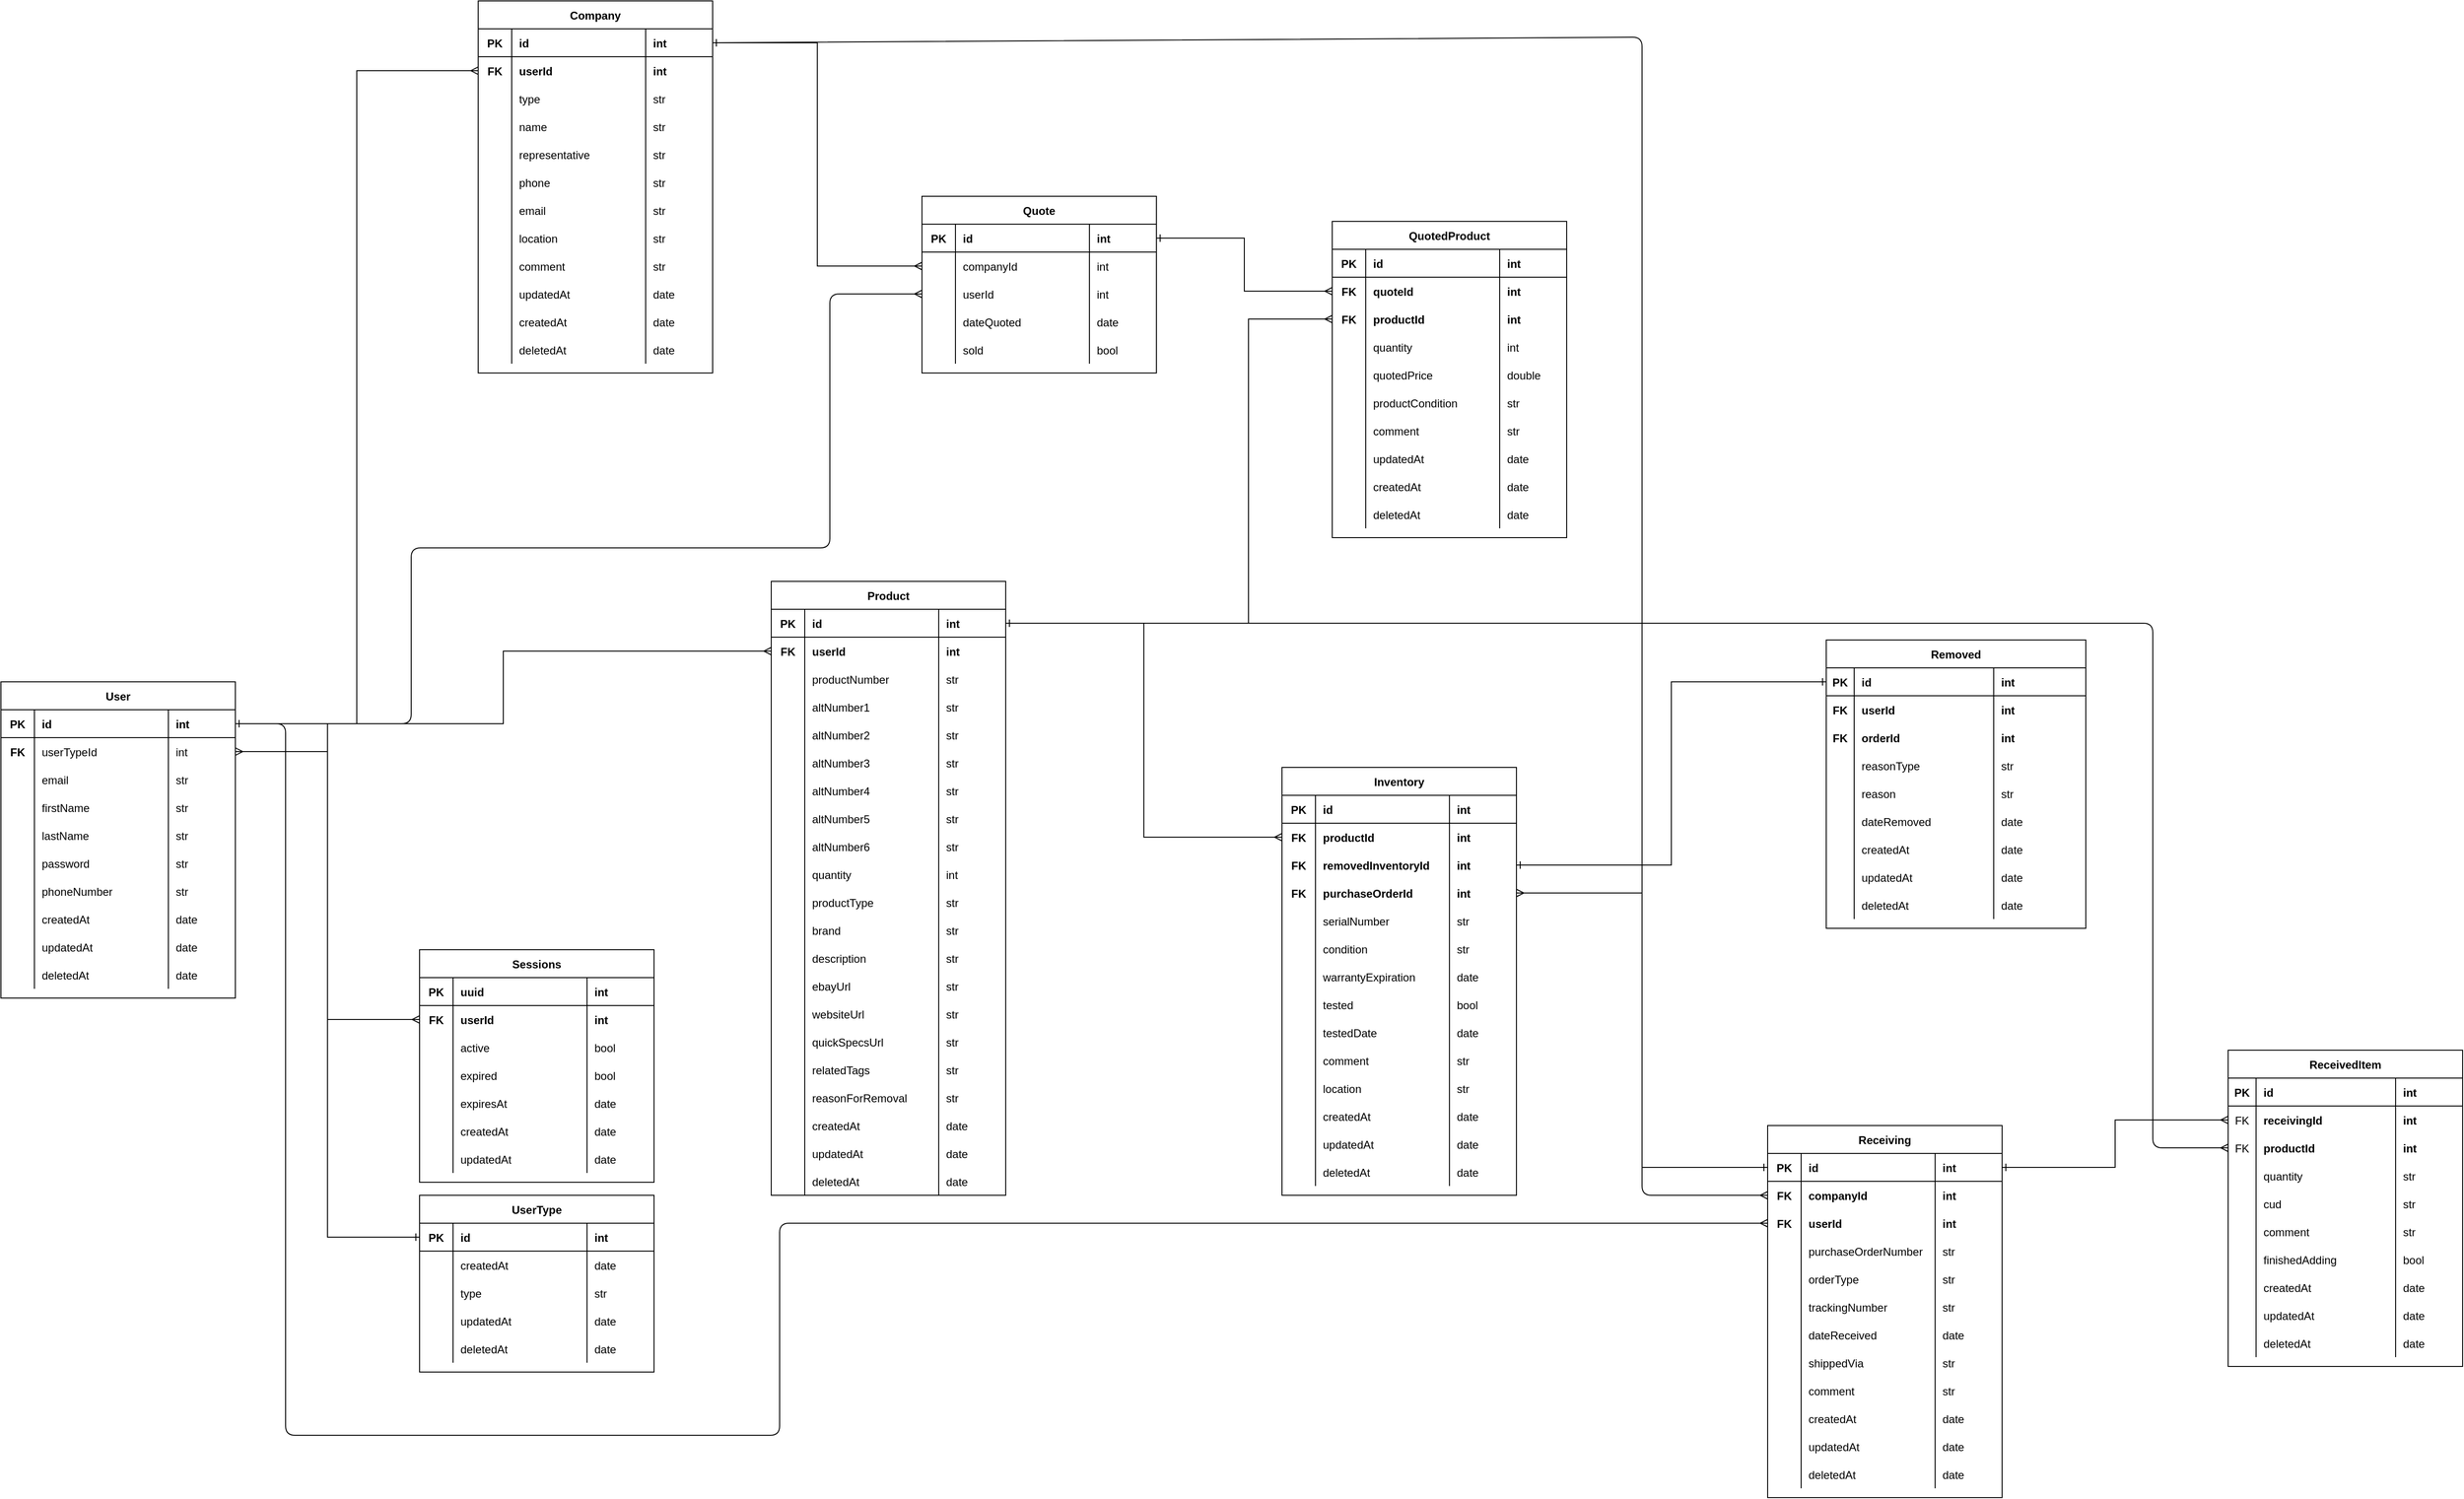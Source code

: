 <mxfile>
    <diagram id="R2lEEEUBdFMjLlhIrx00" name="Page-1">
        <mxGraphModel dx="2300" dy="274" grid="1" gridSize="9" guides="1" tooltips="1" connect="1" arrows="1" fold="1" page="0" pageScale="1" pageWidth="850" pageHeight="1100" math="0" shadow="0" extFonts="Permanent Marker^https://fonts.googleapis.com/css?family=Permanent+Marker">
            <root>
                <mxCell id="0"/>
                <mxCell id="1" parent="0"/>
                <mxCell id="yKcIvtQjK2AXort0hMnt-201" value="Inventory" style="shape=table;startSize=30;container=1;collapsible=1;childLayout=tableLayout;fixedRows=1;rowLines=0;fontStyle=1;align=center;resizeLast=1;" parent="1" vertex="1">
                    <mxGeometry x="-81" y="1478" width="252" height="460" as="geometry"/>
                </mxCell>
                <mxCell id="yKcIvtQjK2AXort0hMnt-202" value="" style="shape=tableRow;horizontal=0;startSize=0;swimlaneHead=0;swimlaneBody=0;fillColor=none;collapsible=0;dropTarget=0;points=[[0,0.5],[1,0.5]];portConstraint=eastwest;top=0;left=0;right=0;bottom=1;" parent="yKcIvtQjK2AXort0hMnt-201" vertex="1">
                    <mxGeometry y="30" width="252" height="30" as="geometry"/>
                </mxCell>
                <mxCell id="yKcIvtQjK2AXort0hMnt-203" value="PK" style="shape=partialRectangle;connectable=0;fillColor=none;top=0;left=0;bottom=0;right=0;fontStyle=1;overflow=hidden;" parent="yKcIvtQjK2AXort0hMnt-202" vertex="1">
                    <mxGeometry width="36" height="30" as="geometry">
                        <mxRectangle width="36" height="30" as="alternateBounds"/>
                    </mxGeometry>
                </mxCell>
                <mxCell id="yKcIvtQjK2AXort0hMnt-204" value="id" style="shape=partialRectangle;connectable=0;fillColor=none;top=0;left=0;bottom=0;right=0;align=left;spacingLeft=6;fontStyle=1;overflow=hidden;" parent="yKcIvtQjK2AXort0hMnt-202" vertex="1">
                    <mxGeometry x="36" width="144" height="30" as="geometry">
                        <mxRectangle width="144" height="30" as="alternateBounds"/>
                    </mxGeometry>
                </mxCell>
                <mxCell id="s2_BN4maaFHk8FenxykC-172" value="int" style="shape=partialRectangle;connectable=0;fillColor=none;top=0;left=0;bottom=0;right=0;align=left;spacingLeft=6;fontStyle=1;overflow=hidden;" parent="yKcIvtQjK2AXort0hMnt-202" vertex="1">
                    <mxGeometry x="180" width="72" height="30" as="geometry">
                        <mxRectangle width="72" height="30" as="alternateBounds"/>
                    </mxGeometry>
                </mxCell>
                <mxCell id="yKcIvtQjK2AXort0hMnt-205" value="" style="shape=tableRow;horizontal=0;startSize=0;swimlaneHead=0;swimlaneBody=0;fillColor=none;collapsible=0;dropTarget=0;points=[[0,0.5],[1,0.5]];portConstraint=eastwest;top=0;left=0;right=0;bottom=0;" parent="yKcIvtQjK2AXort0hMnt-201" vertex="1">
                    <mxGeometry y="60" width="252" height="30" as="geometry"/>
                </mxCell>
                <mxCell id="yKcIvtQjK2AXort0hMnt-206" value="FK" style="shape=partialRectangle;connectable=0;fillColor=none;top=0;left=0;bottom=0;right=0;editable=1;overflow=hidden;fontStyle=1" parent="yKcIvtQjK2AXort0hMnt-205" vertex="1">
                    <mxGeometry width="36" height="30" as="geometry">
                        <mxRectangle width="36" height="30" as="alternateBounds"/>
                    </mxGeometry>
                </mxCell>
                <mxCell id="yKcIvtQjK2AXort0hMnt-207" value="productId" style="shape=partialRectangle;connectable=0;fillColor=none;top=0;left=0;bottom=0;right=0;align=left;spacingLeft=6;overflow=hidden;fontStyle=1" parent="yKcIvtQjK2AXort0hMnt-205" vertex="1">
                    <mxGeometry x="36" width="144" height="30" as="geometry">
                        <mxRectangle width="144" height="30" as="alternateBounds"/>
                    </mxGeometry>
                </mxCell>
                <mxCell id="s2_BN4maaFHk8FenxykC-173" value="int" style="shape=partialRectangle;connectable=0;fillColor=none;top=0;left=0;bottom=0;right=0;align=left;spacingLeft=6;overflow=hidden;fontStyle=1" parent="yKcIvtQjK2AXort0hMnt-205" vertex="1">
                    <mxGeometry x="180" width="72" height="30" as="geometry">
                        <mxRectangle width="72" height="30" as="alternateBounds"/>
                    </mxGeometry>
                </mxCell>
                <mxCell id="Zbg2NaSc67tATQusZXUf-90" style="shape=tableRow;horizontal=0;startSize=0;swimlaneHead=0;swimlaneBody=0;fillColor=none;collapsible=0;dropTarget=0;points=[[0,0.5],[1,0.5]];portConstraint=eastwest;top=0;left=0;right=0;bottom=0;" parent="yKcIvtQjK2AXort0hMnt-201" vertex="1">
                    <mxGeometry y="90" width="252" height="30" as="geometry"/>
                </mxCell>
                <mxCell id="Zbg2NaSc67tATQusZXUf-91" value="FK" style="shape=partialRectangle;connectable=0;fillColor=none;top=0;left=0;bottom=0;right=0;editable=1;overflow=hidden;fontStyle=1" parent="Zbg2NaSc67tATQusZXUf-90" vertex="1">
                    <mxGeometry width="36" height="30" as="geometry">
                        <mxRectangle width="36" height="30" as="alternateBounds"/>
                    </mxGeometry>
                </mxCell>
                <mxCell id="Zbg2NaSc67tATQusZXUf-92" value="removedInventoryId" style="shape=partialRectangle;connectable=0;fillColor=none;top=0;left=0;bottom=0;right=0;align=left;spacingLeft=6;overflow=hidden;fontStyle=1" parent="Zbg2NaSc67tATQusZXUf-90" vertex="1">
                    <mxGeometry x="36" width="144" height="30" as="geometry">
                        <mxRectangle width="144" height="30" as="alternateBounds"/>
                    </mxGeometry>
                </mxCell>
                <mxCell id="s2_BN4maaFHk8FenxykC-174" value="int" style="shape=partialRectangle;connectable=0;fillColor=none;top=0;left=0;bottom=0;right=0;align=left;spacingLeft=6;overflow=hidden;fontStyle=1" parent="Zbg2NaSc67tATQusZXUf-90" vertex="1">
                    <mxGeometry x="180" width="72" height="30" as="geometry">
                        <mxRectangle width="72" height="30" as="alternateBounds"/>
                    </mxGeometry>
                </mxCell>
                <mxCell id="Zbg2NaSc67tATQusZXUf-378" style="shape=tableRow;horizontal=0;startSize=0;swimlaneHead=0;swimlaneBody=0;fillColor=none;collapsible=0;dropTarget=0;points=[[0,0.5],[1,0.5]];portConstraint=eastwest;top=0;left=0;right=0;bottom=0;" parent="yKcIvtQjK2AXort0hMnt-201" vertex="1">
                    <mxGeometry y="120" width="252" height="30" as="geometry"/>
                </mxCell>
                <mxCell id="Zbg2NaSc67tATQusZXUf-379" value="FK" style="shape=partialRectangle;connectable=0;fillColor=none;top=0;left=0;bottom=0;right=0;editable=1;overflow=hidden;fontStyle=1" parent="Zbg2NaSc67tATQusZXUf-378" vertex="1">
                    <mxGeometry width="36" height="30" as="geometry">
                        <mxRectangle width="36" height="30" as="alternateBounds"/>
                    </mxGeometry>
                </mxCell>
                <mxCell id="Zbg2NaSc67tATQusZXUf-380" value="purchaseOrderId" style="shape=partialRectangle;connectable=0;fillColor=none;top=0;left=0;bottom=0;right=0;align=left;spacingLeft=6;overflow=hidden;fontStyle=1" parent="Zbg2NaSc67tATQusZXUf-378" vertex="1">
                    <mxGeometry x="36" width="144" height="30" as="geometry">
                        <mxRectangle width="144" height="30" as="alternateBounds"/>
                    </mxGeometry>
                </mxCell>
                <mxCell id="s2_BN4maaFHk8FenxykC-175" value="int" style="shape=partialRectangle;connectable=0;fillColor=none;top=0;left=0;bottom=0;right=0;align=left;spacingLeft=6;overflow=hidden;fontStyle=1" parent="Zbg2NaSc67tATQusZXUf-378" vertex="1">
                    <mxGeometry x="180" width="72" height="30" as="geometry">
                        <mxRectangle width="72" height="30" as="alternateBounds"/>
                    </mxGeometry>
                </mxCell>
                <mxCell id="VjS4iqNyBhMMwJ1rItob-12" style="shape=tableRow;horizontal=0;startSize=0;swimlaneHead=0;swimlaneBody=0;fillColor=none;collapsible=0;dropTarget=0;points=[[0,0.5],[1,0.5]];portConstraint=eastwest;top=0;left=0;right=0;bottom=0;" parent="yKcIvtQjK2AXort0hMnt-201" vertex="1">
                    <mxGeometry y="150" width="252" height="30" as="geometry"/>
                </mxCell>
                <mxCell id="VjS4iqNyBhMMwJ1rItob-13" style="shape=partialRectangle;connectable=0;fillColor=none;top=0;left=0;bottom=0;right=0;editable=1;overflow=hidden;" parent="VjS4iqNyBhMMwJ1rItob-12" vertex="1">
                    <mxGeometry width="36" height="30" as="geometry">
                        <mxRectangle width="36" height="30" as="alternateBounds"/>
                    </mxGeometry>
                </mxCell>
                <mxCell id="VjS4iqNyBhMMwJ1rItob-14" value="serialNumber" style="shape=partialRectangle;connectable=0;fillColor=none;top=0;left=0;bottom=0;right=0;align=left;spacingLeft=6;overflow=hidden;" parent="VjS4iqNyBhMMwJ1rItob-12" vertex="1">
                    <mxGeometry x="36" width="144" height="30" as="geometry">
                        <mxRectangle width="144" height="30" as="alternateBounds"/>
                    </mxGeometry>
                </mxCell>
                <mxCell id="s2_BN4maaFHk8FenxykC-176" value="str" style="shape=partialRectangle;connectable=0;fillColor=none;top=0;left=0;bottom=0;right=0;align=left;spacingLeft=6;overflow=hidden;" parent="VjS4iqNyBhMMwJ1rItob-12" vertex="1">
                    <mxGeometry x="180" width="72" height="30" as="geometry">
                        <mxRectangle width="72" height="30" as="alternateBounds"/>
                    </mxGeometry>
                </mxCell>
                <mxCell id="yKcIvtQjK2AXort0hMnt-220" style="shape=tableRow;horizontal=0;startSize=0;swimlaneHead=0;swimlaneBody=0;fillColor=none;collapsible=0;dropTarget=0;points=[[0,0.5],[1,0.5]];portConstraint=eastwest;top=0;left=0;right=0;bottom=0;" parent="yKcIvtQjK2AXort0hMnt-201" vertex="1">
                    <mxGeometry y="180" width="252" height="30" as="geometry"/>
                </mxCell>
                <mxCell id="yKcIvtQjK2AXort0hMnt-221" style="shape=partialRectangle;connectable=0;fillColor=none;top=0;left=0;bottom=0;right=0;editable=1;overflow=hidden;" parent="yKcIvtQjK2AXort0hMnt-220" vertex="1">
                    <mxGeometry width="36" height="30" as="geometry">
                        <mxRectangle width="36" height="30" as="alternateBounds"/>
                    </mxGeometry>
                </mxCell>
                <mxCell id="yKcIvtQjK2AXort0hMnt-222" value="condition" style="shape=partialRectangle;connectable=0;fillColor=none;top=0;left=0;bottom=0;right=0;align=left;spacingLeft=6;overflow=hidden;" parent="yKcIvtQjK2AXort0hMnt-220" vertex="1">
                    <mxGeometry x="36" width="144" height="30" as="geometry">
                        <mxRectangle width="144" height="30" as="alternateBounds"/>
                    </mxGeometry>
                </mxCell>
                <mxCell id="s2_BN4maaFHk8FenxykC-177" value="str" style="shape=partialRectangle;connectable=0;fillColor=none;top=0;left=0;bottom=0;right=0;align=left;spacingLeft=6;overflow=hidden;" parent="yKcIvtQjK2AXort0hMnt-220" vertex="1">
                    <mxGeometry x="180" width="72" height="30" as="geometry">
                        <mxRectangle width="72" height="30" as="alternateBounds"/>
                    </mxGeometry>
                </mxCell>
                <mxCell id="yKcIvtQjK2AXort0hMnt-241" style="shape=tableRow;horizontal=0;startSize=0;swimlaneHead=0;swimlaneBody=0;fillColor=none;collapsible=0;dropTarget=0;points=[[0,0.5],[1,0.5]];portConstraint=eastwest;top=0;left=0;right=0;bottom=0;" parent="yKcIvtQjK2AXort0hMnt-201" vertex="1">
                    <mxGeometry y="210" width="252" height="30" as="geometry"/>
                </mxCell>
                <mxCell id="yKcIvtQjK2AXort0hMnt-242" style="shape=partialRectangle;connectable=0;fillColor=none;top=0;left=0;bottom=0;right=0;editable=1;overflow=hidden;" parent="yKcIvtQjK2AXort0hMnt-241" vertex="1">
                    <mxGeometry width="36" height="30" as="geometry">
                        <mxRectangle width="36" height="30" as="alternateBounds"/>
                    </mxGeometry>
                </mxCell>
                <mxCell id="yKcIvtQjK2AXort0hMnt-243" value="warrantyExpiration" style="shape=partialRectangle;connectable=0;fillColor=none;top=0;left=0;bottom=0;right=0;align=left;spacingLeft=6;overflow=hidden;" parent="yKcIvtQjK2AXort0hMnt-241" vertex="1">
                    <mxGeometry x="36" width="144" height="30" as="geometry">
                        <mxRectangle width="144" height="30" as="alternateBounds"/>
                    </mxGeometry>
                </mxCell>
                <mxCell id="s2_BN4maaFHk8FenxykC-178" value="date" style="shape=partialRectangle;connectable=0;fillColor=none;top=0;left=0;bottom=0;right=0;align=left;spacingLeft=6;overflow=hidden;" parent="yKcIvtQjK2AXort0hMnt-241" vertex="1">
                    <mxGeometry x="180" width="72" height="30" as="geometry">
                        <mxRectangle width="72" height="30" as="alternateBounds"/>
                    </mxGeometry>
                </mxCell>
                <mxCell id="yKcIvtQjK2AXort0hMnt-244" style="shape=tableRow;horizontal=0;startSize=0;swimlaneHead=0;swimlaneBody=0;fillColor=none;collapsible=0;dropTarget=0;points=[[0,0.5],[1,0.5]];portConstraint=eastwest;top=0;left=0;right=0;bottom=0;" parent="yKcIvtQjK2AXort0hMnt-201" vertex="1">
                    <mxGeometry y="240" width="252" height="30" as="geometry"/>
                </mxCell>
                <mxCell id="yKcIvtQjK2AXort0hMnt-245" style="shape=partialRectangle;connectable=0;fillColor=none;top=0;left=0;bottom=0;right=0;editable=1;overflow=hidden;" parent="yKcIvtQjK2AXort0hMnt-244" vertex="1">
                    <mxGeometry width="36" height="30" as="geometry">
                        <mxRectangle width="36" height="30" as="alternateBounds"/>
                    </mxGeometry>
                </mxCell>
                <mxCell id="yKcIvtQjK2AXort0hMnt-246" value="tested" style="shape=partialRectangle;connectable=0;fillColor=none;top=0;left=0;bottom=0;right=0;align=left;spacingLeft=6;overflow=hidden;" parent="yKcIvtQjK2AXort0hMnt-244" vertex="1">
                    <mxGeometry x="36" width="144" height="30" as="geometry">
                        <mxRectangle width="144" height="30" as="alternateBounds"/>
                    </mxGeometry>
                </mxCell>
                <mxCell id="s2_BN4maaFHk8FenxykC-179" value="bool" style="shape=partialRectangle;connectable=0;fillColor=none;top=0;left=0;bottom=0;right=0;align=left;spacingLeft=6;overflow=hidden;" parent="yKcIvtQjK2AXort0hMnt-244" vertex="1">
                    <mxGeometry x="180" width="72" height="30" as="geometry">
                        <mxRectangle width="72" height="30" as="alternateBounds"/>
                    </mxGeometry>
                </mxCell>
                <mxCell id="Zbg2NaSc67tATQusZXUf-382" style="shape=tableRow;horizontal=0;startSize=0;swimlaneHead=0;swimlaneBody=0;fillColor=none;collapsible=0;dropTarget=0;points=[[0,0.5],[1,0.5]];portConstraint=eastwest;top=0;left=0;right=0;bottom=0;" parent="yKcIvtQjK2AXort0hMnt-201" vertex="1">
                    <mxGeometry y="270" width="252" height="30" as="geometry"/>
                </mxCell>
                <mxCell id="Zbg2NaSc67tATQusZXUf-383" style="shape=partialRectangle;connectable=0;fillColor=none;top=0;left=0;bottom=0;right=0;editable=1;overflow=hidden;" parent="Zbg2NaSc67tATQusZXUf-382" vertex="1">
                    <mxGeometry width="36" height="30" as="geometry">
                        <mxRectangle width="36" height="30" as="alternateBounds"/>
                    </mxGeometry>
                </mxCell>
                <mxCell id="Zbg2NaSc67tATQusZXUf-384" value="testedDate" style="shape=partialRectangle;connectable=0;fillColor=none;top=0;left=0;bottom=0;right=0;align=left;spacingLeft=6;overflow=hidden;" parent="Zbg2NaSc67tATQusZXUf-382" vertex="1">
                    <mxGeometry x="36" width="144" height="30" as="geometry">
                        <mxRectangle width="144" height="30" as="alternateBounds"/>
                    </mxGeometry>
                </mxCell>
                <mxCell id="s2_BN4maaFHk8FenxykC-180" value="date" style="shape=partialRectangle;connectable=0;fillColor=none;top=0;left=0;bottom=0;right=0;align=left;spacingLeft=6;overflow=hidden;" parent="Zbg2NaSc67tATQusZXUf-382" vertex="1">
                    <mxGeometry x="180" width="72" height="30" as="geometry">
                        <mxRectangle width="72" height="30" as="alternateBounds"/>
                    </mxGeometry>
                </mxCell>
                <mxCell id="yKcIvtQjK2AXort0hMnt-217" style="shape=tableRow;horizontal=0;startSize=0;swimlaneHead=0;swimlaneBody=0;fillColor=none;collapsible=0;dropTarget=0;points=[[0,0.5],[1,0.5]];portConstraint=eastwest;top=0;left=0;right=0;bottom=0;" parent="yKcIvtQjK2AXort0hMnt-201" vertex="1">
                    <mxGeometry y="300" width="252" height="30" as="geometry"/>
                </mxCell>
                <mxCell id="yKcIvtQjK2AXort0hMnt-218" style="shape=partialRectangle;connectable=0;fillColor=none;top=0;left=0;bottom=0;right=0;editable=1;overflow=hidden;" parent="yKcIvtQjK2AXort0hMnt-217" vertex="1">
                    <mxGeometry width="36" height="30" as="geometry">
                        <mxRectangle width="36" height="30" as="alternateBounds"/>
                    </mxGeometry>
                </mxCell>
                <mxCell id="yKcIvtQjK2AXort0hMnt-219" value="comment" style="shape=partialRectangle;connectable=0;fillColor=none;top=0;left=0;bottom=0;right=0;align=left;spacingLeft=6;overflow=hidden;" parent="yKcIvtQjK2AXort0hMnt-217" vertex="1">
                    <mxGeometry x="36" width="144" height="30" as="geometry">
                        <mxRectangle width="144" height="30" as="alternateBounds"/>
                    </mxGeometry>
                </mxCell>
                <mxCell id="s2_BN4maaFHk8FenxykC-181" value="str" style="shape=partialRectangle;connectable=0;fillColor=none;top=0;left=0;bottom=0;right=0;align=left;spacingLeft=6;overflow=hidden;" parent="yKcIvtQjK2AXort0hMnt-217" vertex="1">
                    <mxGeometry x="180" width="72" height="30" as="geometry">
                        <mxRectangle width="72" height="30" as="alternateBounds"/>
                    </mxGeometry>
                </mxCell>
                <mxCell id="wQD-mxhRv_V82pPMgJYO-1" style="shape=tableRow;horizontal=0;startSize=0;swimlaneHead=0;swimlaneBody=0;fillColor=none;collapsible=0;dropTarget=0;points=[[0,0.5],[1,0.5]];portConstraint=eastwest;top=0;left=0;right=0;bottom=0;" parent="yKcIvtQjK2AXort0hMnt-201" vertex="1">
                    <mxGeometry y="330" width="252" height="30" as="geometry"/>
                </mxCell>
                <mxCell id="wQD-mxhRv_V82pPMgJYO-2" style="shape=partialRectangle;connectable=0;fillColor=none;top=0;left=0;bottom=0;right=0;editable=1;overflow=hidden;" parent="wQD-mxhRv_V82pPMgJYO-1" vertex="1">
                    <mxGeometry width="36" height="30" as="geometry">
                        <mxRectangle width="36" height="30" as="alternateBounds"/>
                    </mxGeometry>
                </mxCell>
                <mxCell id="wQD-mxhRv_V82pPMgJYO-3" value="location" style="shape=partialRectangle;connectable=0;fillColor=none;top=0;left=0;bottom=0;right=0;align=left;spacingLeft=6;overflow=hidden;" parent="wQD-mxhRv_V82pPMgJYO-1" vertex="1">
                    <mxGeometry x="36" width="144" height="30" as="geometry">
                        <mxRectangle width="144" height="30" as="alternateBounds"/>
                    </mxGeometry>
                </mxCell>
                <mxCell id="s2_BN4maaFHk8FenxykC-182" value="str" style="shape=partialRectangle;connectable=0;fillColor=none;top=0;left=0;bottom=0;right=0;align=left;spacingLeft=6;overflow=hidden;" parent="wQD-mxhRv_V82pPMgJYO-1" vertex="1">
                    <mxGeometry x="180" width="72" height="30" as="geometry">
                        <mxRectangle width="72" height="30" as="alternateBounds"/>
                    </mxGeometry>
                </mxCell>
                <mxCell id="s2_BN4maaFHk8FenxykC-163" style="shape=tableRow;horizontal=0;startSize=0;swimlaneHead=0;swimlaneBody=0;fillColor=none;collapsible=0;dropTarget=0;points=[[0,0.5],[1,0.5]];portConstraint=eastwest;top=0;left=0;right=0;bottom=0;" parent="yKcIvtQjK2AXort0hMnt-201" vertex="1">
                    <mxGeometry y="360" width="252" height="30" as="geometry"/>
                </mxCell>
                <mxCell id="s2_BN4maaFHk8FenxykC-164" style="shape=partialRectangle;connectable=0;fillColor=none;top=0;left=0;bottom=0;right=0;editable=1;overflow=hidden;" parent="s2_BN4maaFHk8FenxykC-163" vertex="1">
                    <mxGeometry width="36" height="30" as="geometry">
                        <mxRectangle width="36" height="30" as="alternateBounds"/>
                    </mxGeometry>
                </mxCell>
                <mxCell id="s2_BN4maaFHk8FenxykC-165" value="createdAt" style="shape=partialRectangle;connectable=0;fillColor=none;top=0;left=0;bottom=0;right=0;align=left;spacingLeft=6;overflow=hidden;" parent="s2_BN4maaFHk8FenxykC-163" vertex="1">
                    <mxGeometry x="36" width="144" height="30" as="geometry">
                        <mxRectangle width="144" height="30" as="alternateBounds"/>
                    </mxGeometry>
                </mxCell>
                <mxCell id="s2_BN4maaFHk8FenxykC-183" value="date" style="shape=partialRectangle;connectable=0;fillColor=none;top=0;left=0;bottom=0;right=0;align=left;spacingLeft=6;overflow=hidden;" parent="s2_BN4maaFHk8FenxykC-163" vertex="1">
                    <mxGeometry x="180" width="72" height="30" as="geometry">
                        <mxRectangle width="72" height="30" as="alternateBounds"/>
                    </mxGeometry>
                </mxCell>
                <mxCell id="s2_BN4maaFHk8FenxykC-166" style="shape=tableRow;horizontal=0;startSize=0;swimlaneHead=0;swimlaneBody=0;fillColor=none;collapsible=0;dropTarget=0;points=[[0,0.5],[1,0.5]];portConstraint=eastwest;top=0;left=0;right=0;bottom=0;" parent="yKcIvtQjK2AXort0hMnt-201" vertex="1">
                    <mxGeometry y="390" width="252" height="30" as="geometry"/>
                </mxCell>
                <mxCell id="s2_BN4maaFHk8FenxykC-167" style="shape=partialRectangle;connectable=0;fillColor=none;top=0;left=0;bottom=0;right=0;editable=1;overflow=hidden;" parent="s2_BN4maaFHk8FenxykC-166" vertex="1">
                    <mxGeometry width="36" height="30" as="geometry">
                        <mxRectangle width="36" height="30" as="alternateBounds"/>
                    </mxGeometry>
                </mxCell>
                <mxCell id="s2_BN4maaFHk8FenxykC-168" value="updatedAt" style="shape=partialRectangle;connectable=0;fillColor=none;top=0;left=0;bottom=0;right=0;align=left;spacingLeft=6;overflow=hidden;" parent="s2_BN4maaFHk8FenxykC-166" vertex="1">
                    <mxGeometry x="36" width="144" height="30" as="geometry">
                        <mxRectangle width="144" height="30" as="alternateBounds"/>
                    </mxGeometry>
                </mxCell>
                <mxCell id="s2_BN4maaFHk8FenxykC-184" value="date" style="shape=partialRectangle;connectable=0;fillColor=none;top=0;left=0;bottom=0;right=0;align=left;spacingLeft=6;overflow=hidden;" parent="s2_BN4maaFHk8FenxykC-166" vertex="1">
                    <mxGeometry x="180" width="72" height="30" as="geometry">
                        <mxRectangle width="72" height="30" as="alternateBounds"/>
                    </mxGeometry>
                </mxCell>
                <mxCell id="s2_BN4maaFHk8FenxykC-169" style="shape=tableRow;horizontal=0;startSize=0;swimlaneHead=0;swimlaneBody=0;fillColor=none;collapsible=0;dropTarget=0;points=[[0,0.5],[1,0.5]];portConstraint=eastwest;top=0;left=0;right=0;bottom=0;" parent="yKcIvtQjK2AXort0hMnt-201" vertex="1">
                    <mxGeometry y="420" width="252" height="30" as="geometry"/>
                </mxCell>
                <mxCell id="s2_BN4maaFHk8FenxykC-170" style="shape=partialRectangle;connectable=0;fillColor=none;top=0;left=0;bottom=0;right=0;editable=1;overflow=hidden;" parent="s2_BN4maaFHk8FenxykC-169" vertex="1">
                    <mxGeometry width="36" height="30" as="geometry">
                        <mxRectangle width="36" height="30" as="alternateBounds"/>
                    </mxGeometry>
                </mxCell>
                <mxCell id="s2_BN4maaFHk8FenxykC-171" value="deletedAt" style="shape=partialRectangle;connectable=0;fillColor=none;top=0;left=0;bottom=0;right=0;align=left;spacingLeft=6;overflow=hidden;" parent="s2_BN4maaFHk8FenxykC-169" vertex="1">
                    <mxGeometry x="36" width="144" height="30" as="geometry">
                        <mxRectangle width="144" height="30" as="alternateBounds"/>
                    </mxGeometry>
                </mxCell>
                <mxCell id="s2_BN4maaFHk8FenxykC-185" value="date" style="shape=partialRectangle;connectable=0;fillColor=none;top=0;left=0;bottom=0;right=0;align=left;spacingLeft=6;overflow=hidden;" parent="s2_BN4maaFHk8FenxykC-169" vertex="1">
                    <mxGeometry x="180" width="72" height="30" as="geometry">
                        <mxRectangle width="72" height="30" as="alternateBounds"/>
                    </mxGeometry>
                </mxCell>
                <mxCell id="yKcIvtQjK2AXort0hMnt-247" value="Product" style="shape=table;startSize=30;container=1;collapsible=1;childLayout=tableLayout;fixedRows=1;rowLines=0;fontStyle=1;align=center;resizeLast=1;" parent="1" vertex="1">
                    <mxGeometry x="-630" y="1278" width="252" height="660" as="geometry"/>
                </mxCell>
                <mxCell id="VjS4iqNyBhMMwJ1rItob-1" style="shape=tableRow;horizontal=0;startSize=0;swimlaneHead=0;swimlaneBody=0;fillColor=none;collapsible=0;dropTarget=0;points=[[0,0.5],[1,0.5]];portConstraint=eastwest;top=0;left=0;right=0;bottom=1;" parent="yKcIvtQjK2AXort0hMnt-247" vertex="1">
                    <mxGeometry y="30" width="252" height="30" as="geometry"/>
                </mxCell>
                <mxCell id="VjS4iqNyBhMMwJ1rItob-2" value="PK" style="shape=partialRectangle;connectable=0;fillColor=none;top=0;left=0;bottom=0;right=0;fontStyle=1;overflow=hidden;" parent="VjS4iqNyBhMMwJ1rItob-1" vertex="1">
                    <mxGeometry width="36" height="30" as="geometry">
                        <mxRectangle width="36" height="30" as="alternateBounds"/>
                    </mxGeometry>
                </mxCell>
                <mxCell id="VjS4iqNyBhMMwJ1rItob-3" value="id" style="shape=partialRectangle;connectable=0;fillColor=none;top=0;left=0;bottom=0;right=0;align=left;spacingLeft=6;fontStyle=1;overflow=hidden;" parent="VjS4iqNyBhMMwJ1rItob-1" vertex="1">
                    <mxGeometry x="36" width="144" height="30" as="geometry">
                        <mxRectangle width="144" height="30" as="alternateBounds"/>
                    </mxGeometry>
                </mxCell>
                <mxCell id="s2_BN4maaFHk8FenxykC-109" value="int" style="shape=partialRectangle;connectable=0;fillColor=none;top=0;left=0;bottom=0;right=0;align=left;spacingLeft=6;fontStyle=1;overflow=hidden;" parent="VjS4iqNyBhMMwJ1rItob-1" vertex="1">
                    <mxGeometry x="180" width="72" height="30" as="geometry">
                        <mxRectangle width="72" height="30" as="alternateBounds"/>
                    </mxGeometry>
                </mxCell>
                <mxCell id="Zbg2NaSc67tATQusZXUf-1" style="shape=tableRow;horizontal=0;startSize=0;swimlaneHead=0;swimlaneBody=0;fillColor=none;collapsible=0;dropTarget=0;points=[[0,0.5],[1,0.5]];portConstraint=eastwest;top=0;left=0;right=0;bottom=0;" parent="yKcIvtQjK2AXort0hMnt-247" vertex="1">
                    <mxGeometry y="60" width="252" height="30" as="geometry"/>
                </mxCell>
                <mxCell id="Zbg2NaSc67tATQusZXUf-2" value="FK" style="shape=partialRectangle;connectable=0;fillColor=none;top=0;left=0;bottom=0;right=0;editable=1;overflow=hidden;fontStyle=1" parent="Zbg2NaSc67tATQusZXUf-1" vertex="1">
                    <mxGeometry width="36" height="30" as="geometry">
                        <mxRectangle width="36" height="30" as="alternateBounds"/>
                    </mxGeometry>
                </mxCell>
                <mxCell id="Zbg2NaSc67tATQusZXUf-3" value="userId" style="shape=partialRectangle;connectable=0;fillColor=none;top=0;left=0;bottom=0;right=0;align=left;spacingLeft=6;overflow=hidden;fontStyle=1" parent="Zbg2NaSc67tATQusZXUf-1" vertex="1">
                    <mxGeometry x="36" width="144" height="30" as="geometry">
                        <mxRectangle width="144" height="30" as="alternateBounds"/>
                    </mxGeometry>
                </mxCell>
                <mxCell id="s2_BN4maaFHk8FenxykC-110" value="int" style="shape=partialRectangle;connectable=0;fillColor=none;top=0;left=0;bottom=0;right=0;align=left;spacingLeft=6;overflow=hidden;fontStyle=1" parent="Zbg2NaSc67tATQusZXUf-1" vertex="1">
                    <mxGeometry x="180" width="72" height="30" as="geometry">
                        <mxRectangle width="72" height="30" as="alternateBounds"/>
                    </mxGeometry>
                </mxCell>
                <mxCell id="VjS4iqNyBhMMwJ1rItob-7" style="shape=tableRow;horizontal=0;startSize=0;swimlaneHead=0;swimlaneBody=0;fillColor=none;collapsible=0;dropTarget=0;points=[[0,0.5],[1,0.5]];portConstraint=eastwest;top=0;left=0;right=0;bottom=0;" parent="yKcIvtQjK2AXort0hMnt-247" vertex="1">
                    <mxGeometry y="90" width="252" height="30" as="geometry"/>
                </mxCell>
                <mxCell id="VjS4iqNyBhMMwJ1rItob-8" style="shape=partialRectangle;connectable=0;fillColor=none;top=0;left=0;bottom=0;right=0;editable=1;overflow=hidden;" parent="VjS4iqNyBhMMwJ1rItob-7" vertex="1">
                    <mxGeometry width="36" height="30" as="geometry">
                        <mxRectangle width="36" height="30" as="alternateBounds"/>
                    </mxGeometry>
                </mxCell>
                <mxCell id="VjS4iqNyBhMMwJ1rItob-9" value="productNumber" style="shape=partialRectangle;connectable=0;fillColor=none;top=0;left=0;bottom=0;right=0;align=left;spacingLeft=6;overflow=hidden;" parent="VjS4iqNyBhMMwJ1rItob-7" vertex="1">
                    <mxGeometry x="36" width="144" height="30" as="geometry">
                        <mxRectangle width="144" height="30" as="alternateBounds"/>
                    </mxGeometry>
                </mxCell>
                <mxCell id="s2_BN4maaFHk8FenxykC-111" value="str" style="shape=partialRectangle;connectable=0;fillColor=none;top=0;left=0;bottom=0;right=0;align=left;spacingLeft=6;overflow=hidden;" parent="VjS4iqNyBhMMwJ1rItob-7" vertex="1">
                    <mxGeometry x="180" width="72" height="30" as="geometry">
                        <mxRectangle width="72" height="30" as="alternateBounds"/>
                    </mxGeometry>
                </mxCell>
                <mxCell id="yKcIvtQjK2AXort0hMnt-251" value="" style="shape=tableRow;horizontal=0;startSize=0;swimlaneHead=0;swimlaneBody=0;fillColor=none;collapsible=0;dropTarget=0;points=[[0,0.5],[1,0.5]];portConstraint=eastwest;top=0;left=0;right=0;bottom=0;" parent="yKcIvtQjK2AXort0hMnt-247" vertex="1">
                    <mxGeometry y="120" width="252" height="30" as="geometry"/>
                </mxCell>
                <mxCell id="yKcIvtQjK2AXort0hMnt-252" value="" style="shape=partialRectangle;connectable=0;fillColor=none;top=0;left=0;bottom=0;right=0;editable=1;overflow=hidden;" parent="yKcIvtQjK2AXort0hMnt-251" vertex="1">
                    <mxGeometry width="36" height="30" as="geometry">
                        <mxRectangle width="36" height="30" as="alternateBounds"/>
                    </mxGeometry>
                </mxCell>
                <mxCell id="yKcIvtQjK2AXort0hMnt-253" value="altNumber1" style="shape=partialRectangle;connectable=0;fillColor=none;top=0;left=0;bottom=0;right=0;align=left;spacingLeft=6;overflow=hidden;" parent="yKcIvtQjK2AXort0hMnt-251" vertex="1">
                    <mxGeometry x="36" width="144" height="30" as="geometry">
                        <mxRectangle width="144" height="30" as="alternateBounds"/>
                    </mxGeometry>
                </mxCell>
                <mxCell id="s2_BN4maaFHk8FenxykC-112" value="str" style="shape=partialRectangle;connectable=0;fillColor=none;top=0;left=0;bottom=0;right=0;align=left;spacingLeft=6;overflow=hidden;" parent="yKcIvtQjK2AXort0hMnt-251" vertex="1">
                    <mxGeometry x="180" width="72" height="30" as="geometry">
                        <mxRectangle width="72" height="30" as="alternateBounds"/>
                    </mxGeometry>
                </mxCell>
                <mxCell id="yKcIvtQjK2AXort0hMnt-257" value="" style="shape=tableRow;horizontal=0;startSize=0;swimlaneHead=0;swimlaneBody=0;fillColor=none;collapsible=0;dropTarget=0;points=[[0,0.5],[1,0.5]];portConstraint=eastwest;top=0;left=0;right=0;bottom=0;" parent="yKcIvtQjK2AXort0hMnt-247" vertex="1">
                    <mxGeometry y="150" width="252" height="30" as="geometry"/>
                </mxCell>
                <mxCell id="yKcIvtQjK2AXort0hMnt-258" value="" style="shape=partialRectangle;connectable=0;fillColor=none;top=0;left=0;bottom=0;right=0;editable=1;overflow=hidden;" parent="yKcIvtQjK2AXort0hMnt-257" vertex="1">
                    <mxGeometry width="36" height="30" as="geometry">
                        <mxRectangle width="36" height="30" as="alternateBounds"/>
                    </mxGeometry>
                </mxCell>
                <mxCell id="yKcIvtQjK2AXort0hMnt-259" value="altNumber2" style="shape=partialRectangle;connectable=0;fillColor=none;top=0;left=0;bottom=0;right=0;align=left;spacingLeft=6;overflow=hidden;" parent="yKcIvtQjK2AXort0hMnt-257" vertex="1">
                    <mxGeometry x="36" width="144" height="30" as="geometry">
                        <mxRectangle width="144" height="30" as="alternateBounds"/>
                    </mxGeometry>
                </mxCell>
                <mxCell id="s2_BN4maaFHk8FenxykC-113" value="str" style="shape=partialRectangle;connectable=0;fillColor=none;top=0;left=0;bottom=0;right=0;align=left;spacingLeft=6;overflow=hidden;" parent="yKcIvtQjK2AXort0hMnt-257" vertex="1">
                    <mxGeometry x="180" width="72" height="30" as="geometry">
                        <mxRectangle width="72" height="30" as="alternateBounds"/>
                    </mxGeometry>
                </mxCell>
                <mxCell id="yKcIvtQjK2AXort0hMnt-254" value="" style="shape=tableRow;horizontal=0;startSize=0;swimlaneHead=0;swimlaneBody=0;fillColor=none;collapsible=0;dropTarget=0;points=[[0,0.5],[1,0.5]];portConstraint=eastwest;top=0;left=0;right=0;bottom=0;" parent="yKcIvtQjK2AXort0hMnt-247" vertex="1">
                    <mxGeometry y="180" width="252" height="30" as="geometry"/>
                </mxCell>
                <mxCell id="yKcIvtQjK2AXort0hMnt-255" value="" style="shape=partialRectangle;connectable=0;fillColor=none;top=0;left=0;bottom=0;right=0;editable=1;overflow=hidden;" parent="yKcIvtQjK2AXort0hMnt-254" vertex="1">
                    <mxGeometry width="36" height="30" as="geometry">
                        <mxRectangle width="36" height="30" as="alternateBounds"/>
                    </mxGeometry>
                </mxCell>
                <mxCell id="yKcIvtQjK2AXort0hMnt-256" value="altNumber3" style="shape=partialRectangle;connectable=0;fillColor=none;top=0;left=0;bottom=0;right=0;align=left;spacingLeft=6;overflow=hidden;" parent="yKcIvtQjK2AXort0hMnt-254" vertex="1">
                    <mxGeometry x="36" width="144" height="30" as="geometry">
                        <mxRectangle width="144" height="30" as="alternateBounds"/>
                    </mxGeometry>
                </mxCell>
                <mxCell id="s2_BN4maaFHk8FenxykC-114" value="str" style="shape=partialRectangle;connectable=0;fillColor=none;top=0;left=0;bottom=0;right=0;align=left;spacingLeft=6;overflow=hidden;" parent="yKcIvtQjK2AXort0hMnt-254" vertex="1">
                    <mxGeometry x="180" width="72" height="30" as="geometry">
                        <mxRectangle width="72" height="30" as="alternateBounds"/>
                    </mxGeometry>
                </mxCell>
                <mxCell id="Zbg2NaSc67tATQusZXUf-4" style="shape=tableRow;horizontal=0;startSize=0;swimlaneHead=0;swimlaneBody=0;fillColor=none;collapsible=0;dropTarget=0;points=[[0,0.5],[1,0.5]];portConstraint=eastwest;top=0;left=0;right=0;bottom=0;" parent="yKcIvtQjK2AXort0hMnt-247" vertex="1">
                    <mxGeometry y="210" width="252" height="30" as="geometry"/>
                </mxCell>
                <mxCell id="Zbg2NaSc67tATQusZXUf-5" style="shape=partialRectangle;connectable=0;fillColor=none;top=0;left=0;bottom=0;right=0;editable=1;overflow=hidden;" parent="Zbg2NaSc67tATQusZXUf-4" vertex="1">
                    <mxGeometry width="36" height="30" as="geometry">
                        <mxRectangle width="36" height="30" as="alternateBounds"/>
                    </mxGeometry>
                </mxCell>
                <mxCell id="Zbg2NaSc67tATQusZXUf-6" value="altNumber4" style="shape=partialRectangle;connectable=0;fillColor=none;top=0;left=0;bottom=0;right=0;align=left;spacingLeft=6;overflow=hidden;" parent="Zbg2NaSc67tATQusZXUf-4" vertex="1">
                    <mxGeometry x="36" width="144" height="30" as="geometry">
                        <mxRectangle width="144" height="30" as="alternateBounds"/>
                    </mxGeometry>
                </mxCell>
                <mxCell id="s2_BN4maaFHk8FenxykC-115" value="str" style="shape=partialRectangle;connectable=0;fillColor=none;top=0;left=0;bottom=0;right=0;align=left;spacingLeft=6;overflow=hidden;" parent="Zbg2NaSc67tATQusZXUf-4" vertex="1">
                    <mxGeometry x="180" width="72" height="30" as="geometry">
                        <mxRectangle width="72" height="30" as="alternateBounds"/>
                    </mxGeometry>
                </mxCell>
                <mxCell id="y-K6X7_okF69QrSBmjco-1" style="shape=tableRow;horizontal=0;startSize=0;swimlaneHead=0;swimlaneBody=0;fillColor=none;collapsible=0;dropTarget=0;points=[[0,0.5],[1,0.5]];portConstraint=eastwest;top=0;left=0;right=0;bottom=0;" parent="yKcIvtQjK2AXort0hMnt-247" vertex="1">
                    <mxGeometry y="240" width="252" height="30" as="geometry"/>
                </mxCell>
                <mxCell id="y-K6X7_okF69QrSBmjco-2" style="shape=partialRectangle;connectable=0;fillColor=none;top=0;left=0;bottom=0;right=0;editable=1;overflow=hidden;" parent="y-K6X7_okF69QrSBmjco-1" vertex="1">
                    <mxGeometry width="36" height="30" as="geometry">
                        <mxRectangle width="36" height="30" as="alternateBounds"/>
                    </mxGeometry>
                </mxCell>
                <mxCell id="y-K6X7_okF69QrSBmjco-3" value="altNumber5" style="shape=partialRectangle;connectable=0;fillColor=none;top=0;left=0;bottom=0;right=0;align=left;spacingLeft=6;overflow=hidden;" parent="y-K6X7_okF69QrSBmjco-1" vertex="1">
                    <mxGeometry x="36" width="144" height="30" as="geometry">
                        <mxRectangle width="144" height="30" as="alternateBounds"/>
                    </mxGeometry>
                </mxCell>
                <mxCell id="s2_BN4maaFHk8FenxykC-116" value="str" style="shape=partialRectangle;connectable=0;fillColor=none;top=0;left=0;bottom=0;right=0;align=left;spacingLeft=6;overflow=hidden;" parent="y-K6X7_okF69QrSBmjco-1" vertex="1">
                    <mxGeometry x="180" width="72" height="30" as="geometry">
                        <mxRectangle width="72" height="30" as="alternateBounds"/>
                    </mxGeometry>
                </mxCell>
                <mxCell id="y-K6X7_okF69QrSBmjco-4" style="shape=tableRow;horizontal=0;startSize=0;swimlaneHead=0;swimlaneBody=0;fillColor=none;collapsible=0;dropTarget=0;points=[[0,0.5],[1,0.5]];portConstraint=eastwest;top=0;left=0;right=0;bottom=0;" parent="yKcIvtQjK2AXort0hMnt-247" vertex="1">
                    <mxGeometry y="270" width="252" height="30" as="geometry"/>
                </mxCell>
                <mxCell id="y-K6X7_okF69QrSBmjco-5" style="shape=partialRectangle;connectable=0;fillColor=none;top=0;left=0;bottom=0;right=0;editable=1;overflow=hidden;" parent="y-K6X7_okF69QrSBmjco-4" vertex="1">
                    <mxGeometry width="36" height="30" as="geometry">
                        <mxRectangle width="36" height="30" as="alternateBounds"/>
                    </mxGeometry>
                </mxCell>
                <mxCell id="y-K6X7_okF69QrSBmjco-6" value="altNumber6" style="shape=partialRectangle;connectable=0;fillColor=none;top=0;left=0;bottom=0;right=0;align=left;spacingLeft=6;overflow=hidden;" parent="y-K6X7_okF69QrSBmjco-4" vertex="1">
                    <mxGeometry x="36" width="144" height="30" as="geometry">
                        <mxRectangle width="144" height="30" as="alternateBounds"/>
                    </mxGeometry>
                </mxCell>
                <mxCell id="s2_BN4maaFHk8FenxykC-117" value="str" style="shape=partialRectangle;connectable=0;fillColor=none;top=0;left=0;bottom=0;right=0;align=left;spacingLeft=6;overflow=hidden;" parent="y-K6X7_okF69QrSBmjco-4" vertex="1">
                    <mxGeometry x="180" width="72" height="30" as="geometry">
                        <mxRectangle width="72" height="30" as="alternateBounds"/>
                    </mxGeometry>
                </mxCell>
                <mxCell id="yKcIvtQjK2AXort0hMnt-273" style="shape=tableRow;horizontal=0;startSize=0;swimlaneHead=0;swimlaneBody=0;fillColor=none;collapsible=0;dropTarget=0;points=[[0,0.5],[1,0.5]];portConstraint=eastwest;top=0;left=0;right=0;bottom=0;" parent="yKcIvtQjK2AXort0hMnt-247" vertex="1">
                    <mxGeometry y="300" width="252" height="30" as="geometry"/>
                </mxCell>
                <mxCell id="yKcIvtQjK2AXort0hMnt-274" style="shape=partialRectangle;connectable=0;fillColor=none;top=0;left=0;bottom=0;right=0;editable=1;overflow=hidden;" parent="yKcIvtQjK2AXort0hMnt-273" vertex="1">
                    <mxGeometry width="36" height="30" as="geometry">
                        <mxRectangle width="36" height="30" as="alternateBounds"/>
                    </mxGeometry>
                </mxCell>
                <mxCell id="yKcIvtQjK2AXort0hMnt-275" value="quantity" style="shape=partialRectangle;connectable=0;fillColor=none;top=0;left=0;bottom=0;right=0;align=left;spacingLeft=6;overflow=hidden;" parent="yKcIvtQjK2AXort0hMnt-273" vertex="1">
                    <mxGeometry x="36" width="144" height="30" as="geometry">
                        <mxRectangle width="144" height="30" as="alternateBounds"/>
                    </mxGeometry>
                </mxCell>
                <mxCell id="s2_BN4maaFHk8FenxykC-118" value="int" style="shape=partialRectangle;connectable=0;fillColor=none;top=0;left=0;bottom=0;right=0;align=left;spacingLeft=6;overflow=hidden;" parent="yKcIvtQjK2AXort0hMnt-273" vertex="1">
                    <mxGeometry x="180" width="72" height="30" as="geometry">
                        <mxRectangle width="72" height="30" as="alternateBounds"/>
                    </mxGeometry>
                </mxCell>
                <mxCell id="y-K6X7_okF69QrSBmjco-7" style="shape=tableRow;horizontal=0;startSize=0;swimlaneHead=0;swimlaneBody=0;fillColor=none;collapsible=0;dropTarget=0;points=[[0,0.5],[1,0.5]];portConstraint=eastwest;top=0;left=0;right=0;bottom=0;" parent="yKcIvtQjK2AXort0hMnt-247" vertex="1">
                    <mxGeometry y="330" width="252" height="30" as="geometry"/>
                </mxCell>
                <mxCell id="y-K6X7_okF69QrSBmjco-8" style="shape=partialRectangle;connectable=0;fillColor=none;top=0;left=0;bottom=0;right=0;editable=1;overflow=hidden;" parent="y-K6X7_okF69QrSBmjco-7" vertex="1">
                    <mxGeometry width="36" height="30" as="geometry">
                        <mxRectangle width="36" height="30" as="alternateBounds"/>
                    </mxGeometry>
                </mxCell>
                <mxCell id="y-K6X7_okF69QrSBmjco-9" value="productType" style="shape=partialRectangle;connectable=0;fillColor=none;top=0;left=0;bottom=0;right=0;align=left;spacingLeft=6;overflow=hidden;" parent="y-K6X7_okF69QrSBmjco-7" vertex="1">
                    <mxGeometry x="36" width="144" height="30" as="geometry">
                        <mxRectangle width="144" height="30" as="alternateBounds"/>
                    </mxGeometry>
                </mxCell>
                <mxCell id="s2_BN4maaFHk8FenxykC-119" value="str" style="shape=partialRectangle;connectable=0;fillColor=none;top=0;left=0;bottom=0;right=0;align=left;spacingLeft=6;overflow=hidden;" parent="y-K6X7_okF69QrSBmjco-7" vertex="1">
                    <mxGeometry x="180" width="72" height="30" as="geometry">
                        <mxRectangle width="72" height="30" as="alternateBounds"/>
                    </mxGeometry>
                </mxCell>
                <mxCell id="y-K6X7_okF69QrSBmjco-10" style="shape=tableRow;horizontal=0;startSize=0;swimlaneHead=0;swimlaneBody=0;fillColor=none;collapsible=0;dropTarget=0;points=[[0,0.5],[1,0.5]];portConstraint=eastwest;top=0;left=0;right=0;bottom=0;" parent="yKcIvtQjK2AXort0hMnt-247" vertex="1">
                    <mxGeometry y="360" width="252" height="30" as="geometry"/>
                </mxCell>
                <mxCell id="y-K6X7_okF69QrSBmjco-11" style="shape=partialRectangle;connectable=0;fillColor=none;top=0;left=0;bottom=0;right=0;editable=1;overflow=hidden;" parent="y-K6X7_okF69QrSBmjco-10" vertex="1">
                    <mxGeometry width="36" height="30" as="geometry">
                        <mxRectangle width="36" height="30" as="alternateBounds"/>
                    </mxGeometry>
                </mxCell>
                <mxCell id="y-K6X7_okF69QrSBmjco-12" value="brand" style="shape=partialRectangle;connectable=0;fillColor=none;top=0;left=0;bottom=0;right=0;align=left;spacingLeft=6;overflow=hidden;" parent="y-K6X7_okF69QrSBmjco-10" vertex="1">
                    <mxGeometry x="36" width="144" height="30" as="geometry">
                        <mxRectangle width="144" height="30" as="alternateBounds"/>
                    </mxGeometry>
                </mxCell>
                <mxCell id="s2_BN4maaFHk8FenxykC-120" value="str" style="shape=partialRectangle;connectable=0;fillColor=none;top=0;left=0;bottom=0;right=0;align=left;spacingLeft=6;overflow=hidden;" parent="y-K6X7_okF69QrSBmjco-10" vertex="1">
                    <mxGeometry x="180" width="72" height="30" as="geometry">
                        <mxRectangle width="72" height="30" as="alternateBounds"/>
                    </mxGeometry>
                </mxCell>
                <mxCell id="y-K6X7_okF69QrSBmjco-13" style="shape=tableRow;horizontal=0;startSize=0;swimlaneHead=0;swimlaneBody=0;fillColor=none;collapsible=0;dropTarget=0;points=[[0,0.5],[1,0.5]];portConstraint=eastwest;top=0;left=0;right=0;bottom=0;" parent="yKcIvtQjK2AXort0hMnt-247" vertex="1">
                    <mxGeometry y="390" width="252" height="30" as="geometry"/>
                </mxCell>
                <mxCell id="y-K6X7_okF69QrSBmjco-14" style="shape=partialRectangle;connectable=0;fillColor=none;top=0;left=0;bottom=0;right=0;editable=1;overflow=hidden;" parent="y-K6X7_okF69QrSBmjco-13" vertex="1">
                    <mxGeometry width="36" height="30" as="geometry">
                        <mxRectangle width="36" height="30" as="alternateBounds"/>
                    </mxGeometry>
                </mxCell>
                <mxCell id="y-K6X7_okF69QrSBmjco-15" value="description" style="shape=partialRectangle;connectable=0;fillColor=none;top=0;left=0;bottom=0;right=0;align=left;spacingLeft=6;overflow=hidden;" parent="y-K6X7_okF69QrSBmjco-13" vertex="1">
                    <mxGeometry x="36" width="144" height="30" as="geometry">
                        <mxRectangle width="144" height="30" as="alternateBounds"/>
                    </mxGeometry>
                </mxCell>
                <mxCell id="s2_BN4maaFHk8FenxykC-121" value="str" style="shape=partialRectangle;connectable=0;fillColor=none;top=0;left=0;bottom=0;right=0;align=left;spacingLeft=6;overflow=hidden;" parent="y-K6X7_okF69QrSBmjco-13" vertex="1">
                    <mxGeometry x="180" width="72" height="30" as="geometry">
                        <mxRectangle width="72" height="30" as="alternateBounds"/>
                    </mxGeometry>
                </mxCell>
                <mxCell id="y-K6X7_okF69QrSBmjco-19" style="shape=tableRow;horizontal=0;startSize=0;swimlaneHead=0;swimlaneBody=0;fillColor=none;collapsible=0;dropTarget=0;points=[[0,0.5],[1,0.5]];portConstraint=eastwest;top=0;left=0;right=0;bottom=0;" parent="yKcIvtQjK2AXort0hMnt-247" vertex="1">
                    <mxGeometry y="420" width="252" height="30" as="geometry"/>
                </mxCell>
                <mxCell id="y-K6X7_okF69QrSBmjco-20" style="shape=partialRectangle;connectable=0;fillColor=none;top=0;left=0;bottom=0;right=0;editable=1;overflow=hidden;" parent="y-K6X7_okF69QrSBmjco-19" vertex="1">
                    <mxGeometry width="36" height="30" as="geometry">
                        <mxRectangle width="36" height="30" as="alternateBounds"/>
                    </mxGeometry>
                </mxCell>
                <mxCell id="y-K6X7_okF69QrSBmjco-21" value="ebayUrl" style="shape=partialRectangle;connectable=0;fillColor=none;top=0;left=0;bottom=0;right=0;align=left;spacingLeft=6;overflow=hidden;" parent="y-K6X7_okF69QrSBmjco-19" vertex="1">
                    <mxGeometry x="36" width="144" height="30" as="geometry">
                        <mxRectangle width="144" height="30" as="alternateBounds"/>
                    </mxGeometry>
                </mxCell>
                <mxCell id="s2_BN4maaFHk8FenxykC-122" value="str" style="shape=partialRectangle;connectable=0;fillColor=none;top=0;left=0;bottom=0;right=0;align=left;spacingLeft=6;overflow=hidden;" parent="y-K6X7_okF69QrSBmjco-19" vertex="1">
                    <mxGeometry x="180" width="72" height="30" as="geometry">
                        <mxRectangle width="72" height="30" as="alternateBounds"/>
                    </mxGeometry>
                </mxCell>
                <mxCell id="y-K6X7_okF69QrSBmjco-22" style="shape=tableRow;horizontal=0;startSize=0;swimlaneHead=0;swimlaneBody=0;fillColor=none;collapsible=0;dropTarget=0;points=[[0,0.5],[1,0.5]];portConstraint=eastwest;top=0;left=0;right=0;bottom=0;" parent="yKcIvtQjK2AXort0hMnt-247" vertex="1">
                    <mxGeometry y="450" width="252" height="30" as="geometry"/>
                </mxCell>
                <mxCell id="y-K6X7_okF69QrSBmjco-23" style="shape=partialRectangle;connectable=0;fillColor=none;top=0;left=0;bottom=0;right=0;editable=1;overflow=hidden;" parent="y-K6X7_okF69QrSBmjco-22" vertex="1">
                    <mxGeometry width="36" height="30" as="geometry">
                        <mxRectangle width="36" height="30" as="alternateBounds"/>
                    </mxGeometry>
                </mxCell>
                <mxCell id="y-K6X7_okF69QrSBmjco-24" value="websiteUrl" style="shape=partialRectangle;connectable=0;fillColor=none;top=0;left=0;bottom=0;right=0;align=left;spacingLeft=6;overflow=hidden;" parent="y-K6X7_okF69QrSBmjco-22" vertex="1">
                    <mxGeometry x="36" width="144" height="30" as="geometry">
                        <mxRectangle width="144" height="30" as="alternateBounds"/>
                    </mxGeometry>
                </mxCell>
                <mxCell id="s2_BN4maaFHk8FenxykC-123" value="str" style="shape=partialRectangle;connectable=0;fillColor=none;top=0;left=0;bottom=0;right=0;align=left;spacingLeft=6;overflow=hidden;" parent="y-K6X7_okF69QrSBmjco-22" vertex="1">
                    <mxGeometry x="180" width="72" height="30" as="geometry">
                        <mxRectangle width="72" height="30" as="alternateBounds"/>
                    </mxGeometry>
                </mxCell>
                <mxCell id="y-K6X7_okF69QrSBmjco-25" style="shape=tableRow;horizontal=0;startSize=0;swimlaneHead=0;swimlaneBody=0;fillColor=none;collapsible=0;dropTarget=0;points=[[0,0.5],[1,0.5]];portConstraint=eastwest;top=0;left=0;right=0;bottom=0;" parent="yKcIvtQjK2AXort0hMnt-247" vertex="1">
                    <mxGeometry y="480" width="252" height="30" as="geometry"/>
                </mxCell>
                <mxCell id="y-K6X7_okF69QrSBmjco-26" style="shape=partialRectangle;connectable=0;fillColor=none;top=0;left=0;bottom=0;right=0;editable=1;overflow=hidden;" parent="y-K6X7_okF69QrSBmjco-25" vertex="1">
                    <mxGeometry width="36" height="30" as="geometry">
                        <mxRectangle width="36" height="30" as="alternateBounds"/>
                    </mxGeometry>
                </mxCell>
                <mxCell id="y-K6X7_okF69QrSBmjco-27" value="quickSpecsUrl" style="shape=partialRectangle;connectable=0;fillColor=none;top=0;left=0;bottom=0;right=0;align=left;spacingLeft=6;overflow=hidden;" parent="y-K6X7_okF69QrSBmjco-25" vertex="1">
                    <mxGeometry x="36" width="144" height="30" as="geometry">
                        <mxRectangle width="144" height="30" as="alternateBounds"/>
                    </mxGeometry>
                </mxCell>
                <mxCell id="s2_BN4maaFHk8FenxykC-124" value="str" style="shape=partialRectangle;connectable=0;fillColor=none;top=0;left=0;bottom=0;right=0;align=left;spacingLeft=6;overflow=hidden;" parent="y-K6X7_okF69QrSBmjco-25" vertex="1">
                    <mxGeometry x="180" width="72" height="30" as="geometry">
                        <mxRectangle width="72" height="30" as="alternateBounds"/>
                    </mxGeometry>
                </mxCell>
                <mxCell id="y-K6X7_okF69QrSBmjco-28" style="shape=tableRow;horizontal=0;startSize=0;swimlaneHead=0;swimlaneBody=0;fillColor=none;collapsible=0;dropTarget=0;points=[[0,0.5],[1,0.5]];portConstraint=eastwest;top=0;left=0;right=0;bottom=0;" parent="yKcIvtQjK2AXort0hMnt-247" vertex="1">
                    <mxGeometry y="510" width="252" height="30" as="geometry"/>
                </mxCell>
                <mxCell id="y-K6X7_okF69QrSBmjco-29" style="shape=partialRectangle;connectable=0;fillColor=none;top=0;left=0;bottom=0;right=0;editable=1;overflow=hidden;" parent="y-K6X7_okF69QrSBmjco-28" vertex="1">
                    <mxGeometry width="36" height="30" as="geometry">
                        <mxRectangle width="36" height="30" as="alternateBounds"/>
                    </mxGeometry>
                </mxCell>
                <mxCell id="y-K6X7_okF69QrSBmjco-30" value="relatedTags" style="shape=partialRectangle;connectable=0;fillColor=none;top=0;left=0;bottom=0;right=0;align=left;spacingLeft=6;overflow=hidden;" parent="y-K6X7_okF69QrSBmjco-28" vertex="1">
                    <mxGeometry x="36" width="144" height="30" as="geometry">
                        <mxRectangle width="144" height="30" as="alternateBounds"/>
                    </mxGeometry>
                </mxCell>
                <mxCell id="s2_BN4maaFHk8FenxykC-125" value="str" style="shape=partialRectangle;connectable=0;fillColor=none;top=0;left=0;bottom=0;right=0;align=left;spacingLeft=6;overflow=hidden;" parent="y-K6X7_okF69QrSBmjco-28" vertex="1">
                    <mxGeometry x="180" width="72" height="30" as="geometry">
                        <mxRectangle width="72" height="30" as="alternateBounds"/>
                    </mxGeometry>
                </mxCell>
                <mxCell id="pHbYFjVtDgIwGGrgCR4k-4" style="shape=tableRow;horizontal=0;startSize=0;swimlaneHead=0;swimlaneBody=0;fillColor=none;collapsible=0;dropTarget=0;points=[[0,0.5],[1,0.5]];portConstraint=eastwest;top=0;left=0;right=0;bottom=0;" parent="yKcIvtQjK2AXort0hMnt-247" vertex="1">
                    <mxGeometry y="540" width="252" height="30" as="geometry"/>
                </mxCell>
                <mxCell id="pHbYFjVtDgIwGGrgCR4k-5" style="shape=partialRectangle;connectable=0;fillColor=none;top=0;left=0;bottom=0;right=0;editable=1;overflow=hidden;" parent="pHbYFjVtDgIwGGrgCR4k-4" vertex="1">
                    <mxGeometry width="36" height="30" as="geometry">
                        <mxRectangle width="36" height="30" as="alternateBounds"/>
                    </mxGeometry>
                </mxCell>
                <mxCell id="pHbYFjVtDgIwGGrgCR4k-6" value="reasonForRemoval" style="shape=partialRectangle;connectable=0;fillColor=none;top=0;left=0;bottom=0;right=0;align=left;spacingLeft=6;overflow=hidden;" parent="pHbYFjVtDgIwGGrgCR4k-4" vertex="1">
                    <mxGeometry x="36" width="144" height="30" as="geometry">
                        <mxRectangle width="144" height="30" as="alternateBounds"/>
                    </mxGeometry>
                </mxCell>
                <mxCell id="s2_BN4maaFHk8FenxykC-126" value="str" style="shape=partialRectangle;connectable=0;fillColor=none;top=0;left=0;bottom=0;right=0;align=left;spacingLeft=6;overflow=hidden;" parent="pHbYFjVtDgIwGGrgCR4k-4" vertex="1">
                    <mxGeometry x="180" width="72" height="30" as="geometry">
                        <mxRectangle width="72" height="30" as="alternateBounds"/>
                    </mxGeometry>
                </mxCell>
                <mxCell id="s2_BN4maaFHk8FenxykC-139" style="shape=tableRow;horizontal=0;startSize=0;swimlaneHead=0;swimlaneBody=0;fillColor=none;collapsible=0;dropTarget=0;points=[[0,0.5],[1,0.5]];portConstraint=eastwest;top=0;left=0;right=0;bottom=0;" parent="yKcIvtQjK2AXort0hMnt-247" vertex="1">
                    <mxGeometry y="570" width="252" height="30" as="geometry"/>
                </mxCell>
                <mxCell id="s2_BN4maaFHk8FenxykC-140" style="shape=partialRectangle;connectable=0;fillColor=none;top=0;left=0;bottom=0;right=0;editable=1;overflow=hidden;" parent="s2_BN4maaFHk8FenxykC-139" vertex="1">
                    <mxGeometry width="36" height="30" as="geometry">
                        <mxRectangle width="36" height="30" as="alternateBounds"/>
                    </mxGeometry>
                </mxCell>
                <mxCell id="s2_BN4maaFHk8FenxykC-141" value="createdAt" style="shape=partialRectangle;connectable=0;fillColor=none;top=0;left=0;bottom=0;right=0;align=left;spacingLeft=6;overflow=hidden;" parent="s2_BN4maaFHk8FenxykC-139" vertex="1">
                    <mxGeometry x="36" width="144" height="30" as="geometry">
                        <mxRectangle width="144" height="30" as="alternateBounds"/>
                    </mxGeometry>
                </mxCell>
                <mxCell id="s2_BN4maaFHk8FenxykC-142" value="date" style="shape=partialRectangle;connectable=0;fillColor=none;top=0;left=0;bottom=0;right=0;align=left;spacingLeft=6;overflow=hidden;" parent="s2_BN4maaFHk8FenxykC-139" vertex="1">
                    <mxGeometry x="180" width="72" height="30" as="geometry">
                        <mxRectangle width="72" height="30" as="alternateBounds"/>
                    </mxGeometry>
                </mxCell>
                <mxCell id="s2_BN4maaFHk8FenxykC-143" style="shape=tableRow;horizontal=0;startSize=0;swimlaneHead=0;swimlaneBody=0;fillColor=none;collapsible=0;dropTarget=0;points=[[0,0.5],[1,0.5]];portConstraint=eastwest;top=0;left=0;right=0;bottom=0;" parent="yKcIvtQjK2AXort0hMnt-247" vertex="1">
                    <mxGeometry y="600" width="252" height="30" as="geometry"/>
                </mxCell>
                <mxCell id="s2_BN4maaFHk8FenxykC-144" style="shape=partialRectangle;connectable=0;fillColor=none;top=0;left=0;bottom=0;right=0;editable=1;overflow=hidden;" parent="s2_BN4maaFHk8FenxykC-143" vertex="1">
                    <mxGeometry width="36" height="30" as="geometry">
                        <mxRectangle width="36" height="30" as="alternateBounds"/>
                    </mxGeometry>
                </mxCell>
                <mxCell id="s2_BN4maaFHk8FenxykC-145" value="updatedAt" style="shape=partialRectangle;connectable=0;fillColor=none;top=0;left=0;bottom=0;right=0;align=left;spacingLeft=6;overflow=hidden;" parent="s2_BN4maaFHk8FenxykC-143" vertex="1">
                    <mxGeometry x="36" width="144" height="30" as="geometry">
                        <mxRectangle width="144" height="30" as="alternateBounds"/>
                    </mxGeometry>
                </mxCell>
                <mxCell id="s2_BN4maaFHk8FenxykC-146" value="date" style="shape=partialRectangle;connectable=0;fillColor=none;top=0;left=0;bottom=0;right=0;align=left;spacingLeft=6;overflow=hidden;" parent="s2_BN4maaFHk8FenxykC-143" vertex="1">
                    <mxGeometry x="180" width="72" height="30" as="geometry">
                        <mxRectangle width="72" height="30" as="alternateBounds"/>
                    </mxGeometry>
                </mxCell>
                <mxCell id="s2_BN4maaFHk8FenxykC-147" style="shape=tableRow;horizontal=0;startSize=0;swimlaneHead=0;swimlaneBody=0;fillColor=none;collapsible=0;dropTarget=0;points=[[0,0.5],[1,0.5]];portConstraint=eastwest;top=0;left=0;right=0;bottom=0;" parent="yKcIvtQjK2AXort0hMnt-247" vertex="1">
                    <mxGeometry y="630" width="252" height="30" as="geometry"/>
                </mxCell>
                <mxCell id="s2_BN4maaFHk8FenxykC-148" style="shape=partialRectangle;connectable=0;fillColor=none;top=0;left=0;bottom=0;right=0;editable=1;overflow=hidden;" parent="s2_BN4maaFHk8FenxykC-147" vertex="1">
                    <mxGeometry width="36" height="30" as="geometry">
                        <mxRectangle width="36" height="30" as="alternateBounds"/>
                    </mxGeometry>
                </mxCell>
                <mxCell id="s2_BN4maaFHk8FenxykC-149" value="deletedAt" style="shape=partialRectangle;connectable=0;fillColor=none;top=0;left=0;bottom=0;right=0;align=left;spacingLeft=6;overflow=hidden;" parent="s2_BN4maaFHk8FenxykC-147" vertex="1">
                    <mxGeometry x="36" width="144" height="30" as="geometry">
                        <mxRectangle width="144" height="30" as="alternateBounds"/>
                    </mxGeometry>
                </mxCell>
                <mxCell id="s2_BN4maaFHk8FenxykC-150" value="date" style="shape=partialRectangle;connectable=0;fillColor=none;top=0;left=0;bottom=0;right=0;align=left;spacingLeft=6;overflow=hidden;" parent="s2_BN4maaFHk8FenxykC-147" vertex="1">
                    <mxGeometry x="180" width="72" height="30" as="geometry">
                        <mxRectangle width="72" height="30" as="alternateBounds"/>
                    </mxGeometry>
                </mxCell>
                <mxCell id="yKcIvtQjK2AXort0hMnt-295" value="User" style="shape=table;startSize=30;container=1;collapsible=1;childLayout=tableLayout;fixedRows=1;rowLines=0;fontStyle=1;align=center;resizeLast=1;" parent="1" vertex="1">
                    <mxGeometry x="-1458" y="1386" width="252" height="340" as="geometry"/>
                </mxCell>
                <mxCell id="yKcIvtQjK2AXort0hMnt-296" value="" style="shape=tableRow;horizontal=0;startSize=0;swimlaneHead=0;swimlaneBody=0;fillColor=none;collapsible=0;dropTarget=0;points=[[0,0.5],[1,0.5]];portConstraint=eastwest;top=0;left=0;right=0;bottom=1;" parent="yKcIvtQjK2AXort0hMnt-295" vertex="1">
                    <mxGeometry y="30" width="252" height="30" as="geometry"/>
                </mxCell>
                <mxCell id="yKcIvtQjK2AXort0hMnt-297" value="PK" style="shape=partialRectangle;connectable=0;fillColor=none;top=0;left=0;bottom=0;right=0;fontStyle=1;overflow=hidden;" parent="yKcIvtQjK2AXort0hMnt-296" vertex="1">
                    <mxGeometry width="36" height="30" as="geometry">
                        <mxRectangle width="36" height="30" as="alternateBounds"/>
                    </mxGeometry>
                </mxCell>
                <mxCell id="yKcIvtQjK2AXort0hMnt-298" value="id" style="shape=partialRectangle;connectable=0;fillColor=none;top=0;left=0;bottom=0;right=0;align=left;spacingLeft=6;fontStyle=1;overflow=hidden;" parent="yKcIvtQjK2AXort0hMnt-296" vertex="1">
                    <mxGeometry x="36" width="144" height="30" as="geometry">
                        <mxRectangle width="144" height="30" as="alternateBounds"/>
                    </mxGeometry>
                </mxCell>
                <mxCell id="s2_BN4maaFHk8FenxykC-67" value="int" style="shape=partialRectangle;connectable=0;fillColor=none;top=0;left=0;bottom=0;right=0;align=left;spacingLeft=6;fontStyle=1;overflow=hidden;" parent="yKcIvtQjK2AXort0hMnt-296" vertex="1">
                    <mxGeometry x="180" width="72" height="30" as="geometry">
                        <mxRectangle width="72" height="30" as="alternateBounds"/>
                    </mxGeometry>
                </mxCell>
                <mxCell id="s2_BN4maaFHk8FenxykC-11" style="shape=tableRow;horizontal=0;startSize=0;swimlaneHead=0;swimlaneBody=0;fillColor=none;collapsible=0;dropTarget=0;points=[[0,0.5],[1,0.5]];portConstraint=eastwest;top=0;left=0;right=0;bottom=0;" parent="yKcIvtQjK2AXort0hMnt-295" vertex="1">
                    <mxGeometry y="60" width="252" height="30" as="geometry"/>
                </mxCell>
                <mxCell id="s2_BN4maaFHk8FenxykC-12" value="FK" style="shape=partialRectangle;connectable=0;fillColor=none;top=0;left=0;bottom=0;right=0;editable=1;overflow=hidden;fontStyle=1" parent="s2_BN4maaFHk8FenxykC-11" vertex="1">
                    <mxGeometry width="36" height="30" as="geometry">
                        <mxRectangle width="36" height="30" as="alternateBounds"/>
                    </mxGeometry>
                </mxCell>
                <mxCell id="s2_BN4maaFHk8FenxykC-13" value="userTypeId" style="shape=partialRectangle;connectable=0;fillColor=none;top=0;left=0;bottom=0;right=0;align=left;spacingLeft=6;overflow=hidden;" parent="s2_BN4maaFHk8FenxykC-11" vertex="1">
                    <mxGeometry x="36" width="144" height="30" as="geometry">
                        <mxRectangle width="144" height="30" as="alternateBounds"/>
                    </mxGeometry>
                </mxCell>
                <mxCell id="s2_BN4maaFHk8FenxykC-68" value="int" style="shape=partialRectangle;connectable=0;fillColor=none;top=0;left=0;bottom=0;right=0;align=left;spacingLeft=6;overflow=hidden;" parent="s2_BN4maaFHk8FenxykC-11" vertex="1">
                    <mxGeometry x="180" width="72" height="30" as="geometry">
                        <mxRectangle width="72" height="30" as="alternateBounds"/>
                    </mxGeometry>
                </mxCell>
                <mxCell id="yKcIvtQjK2AXort0hMnt-311" style="shape=tableRow;horizontal=0;startSize=0;swimlaneHead=0;swimlaneBody=0;fillColor=none;collapsible=0;dropTarget=0;points=[[0,0.5],[1,0.5]];portConstraint=eastwest;top=0;left=0;right=0;bottom=0;" parent="yKcIvtQjK2AXort0hMnt-295" vertex="1">
                    <mxGeometry y="90" width="252" height="30" as="geometry"/>
                </mxCell>
                <mxCell id="yKcIvtQjK2AXort0hMnt-312" style="shape=partialRectangle;connectable=0;fillColor=none;top=0;left=0;bottom=0;right=0;editable=1;overflow=hidden;" parent="yKcIvtQjK2AXort0hMnt-311" vertex="1">
                    <mxGeometry width="36" height="30" as="geometry">
                        <mxRectangle width="36" height="30" as="alternateBounds"/>
                    </mxGeometry>
                </mxCell>
                <mxCell id="yKcIvtQjK2AXort0hMnt-313" value="email" style="shape=partialRectangle;connectable=0;fillColor=none;top=0;left=0;bottom=0;right=0;align=left;spacingLeft=6;overflow=hidden;" parent="yKcIvtQjK2AXort0hMnt-311" vertex="1">
                    <mxGeometry x="36" width="144" height="30" as="geometry">
                        <mxRectangle width="144" height="30" as="alternateBounds"/>
                    </mxGeometry>
                </mxCell>
                <mxCell id="s2_BN4maaFHk8FenxykC-69" value="str" style="shape=partialRectangle;connectable=0;fillColor=none;top=0;left=0;bottom=0;right=0;align=left;spacingLeft=6;overflow=hidden;" parent="yKcIvtQjK2AXort0hMnt-311" vertex="1">
                    <mxGeometry x="180" width="72" height="30" as="geometry">
                        <mxRectangle width="72" height="30" as="alternateBounds"/>
                    </mxGeometry>
                </mxCell>
                <mxCell id="yKcIvtQjK2AXort0hMnt-305" style="shape=tableRow;horizontal=0;startSize=0;swimlaneHead=0;swimlaneBody=0;fillColor=none;collapsible=0;dropTarget=0;points=[[0,0.5],[1,0.5]];portConstraint=eastwest;top=0;left=0;right=0;bottom=0;" parent="yKcIvtQjK2AXort0hMnt-295" vertex="1">
                    <mxGeometry y="120" width="252" height="30" as="geometry"/>
                </mxCell>
                <mxCell id="yKcIvtQjK2AXort0hMnt-306" style="shape=partialRectangle;connectable=0;fillColor=none;top=0;left=0;bottom=0;right=0;editable=1;overflow=hidden;" parent="yKcIvtQjK2AXort0hMnt-305" vertex="1">
                    <mxGeometry width="36" height="30" as="geometry">
                        <mxRectangle width="36" height="30" as="alternateBounds"/>
                    </mxGeometry>
                </mxCell>
                <mxCell id="yKcIvtQjK2AXort0hMnt-307" value="firstName" style="shape=partialRectangle;connectable=0;fillColor=none;top=0;left=0;bottom=0;right=0;align=left;spacingLeft=6;overflow=hidden;" parent="yKcIvtQjK2AXort0hMnt-305" vertex="1">
                    <mxGeometry x="36" width="144" height="30" as="geometry">
                        <mxRectangle width="144" height="30" as="alternateBounds"/>
                    </mxGeometry>
                </mxCell>
                <mxCell id="s2_BN4maaFHk8FenxykC-70" value="str" style="shape=partialRectangle;connectable=0;fillColor=none;top=0;left=0;bottom=0;right=0;align=left;spacingLeft=6;overflow=hidden;" parent="yKcIvtQjK2AXort0hMnt-305" vertex="1">
                    <mxGeometry x="180" width="72" height="30" as="geometry">
                        <mxRectangle width="72" height="30" as="alternateBounds"/>
                    </mxGeometry>
                </mxCell>
                <mxCell id="yKcIvtQjK2AXort0hMnt-308" style="shape=tableRow;horizontal=0;startSize=0;swimlaneHead=0;swimlaneBody=0;fillColor=none;collapsible=0;dropTarget=0;points=[[0,0.5],[1,0.5]];portConstraint=eastwest;top=0;left=0;right=0;bottom=0;" parent="yKcIvtQjK2AXort0hMnt-295" vertex="1">
                    <mxGeometry y="150" width="252" height="30" as="geometry"/>
                </mxCell>
                <mxCell id="yKcIvtQjK2AXort0hMnt-309" style="shape=partialRectangle;connectable=0;fillColor=none;top=0;left=0;bottom=0;right=0;editable=1;overflow=hidden;" parent="yKcIvtQjK2AXort0hMnt-308" vertex="1">
                    <mxGeometry width="36" height="30" as="geometry">
                        <mxRectangle width="36" height="30" as="alternateBounds"/>
                    </mxGeometry>
                </mxCell>
                <mxCell id="yKcIvtQjK2AXort0hMnt-310" value="lastName" style="shape=partialRectangle;connectable=0;fillColor=none;top=0;left=0;bottom=0;right=0;align=left;spacingLeft=6;overflow=hidden;" parent="yKcIvtQjK2AXort0hMnt-308" vertex="1">
                    <mxGeometry x="36" width="144" height="30" as="geometry">
                        <mxRectangle width="144" height="30" as="alternateBounds"/>
                    </mxGeometry>
                </mxCell>
                <mxCell id="s2_BN4maaFHk8FenxykC-71" value="str" style="shape=partialRectangle;connectable=0;fillColor=none;top=0;left=0;bottom=0;right=0;align=left;spacingLeft=6;overflow=hidden;" parent="yKcIvtQjK2AXort0hMnt-308" vertex="1">
                    <mxGeometry x="180" width="72" height="30" as="geometry">
                        <mxRectangle width="72" height="30" as="alternateBounds"/>
                    </mxGeometry>
                </mxCell>
                <mxCell id="yKcIvtQjK2AXort0hMnt-302" value="" style="shape=tableRow;horizontal=0;startSize=0;swimlaneHead=0;swimlaneBody=0;fillColor=none;collapsible=0;dropTarget=0;points=[[0,0.5],[1,0.5]];portConstraint=eastwest;top=0;left=0;right=0;bottom=0;" parent="yKcIvtQjK2AXort0hMnt-295" vertex="1">
                    <mxGeometry y="180" width="252" height="30" as="geometry"/>
                </mxCell>
                <mxCell id="yKcIvtQjK2AXort0hMnt-303" value="" style="shape=partialRectangle;connectable=0;fillColor=none;top=0;left=0;bottom=0;right=0;editable=1;overflow=hidden;" parent="yKcIvtQjK2AXort0hMnt-302" vertex="1">
                    <mxGeometry width="36" height="30" as="geometry">
                        <mxRectangle width="36" height="30" as="alternateBounds"/>
                    </mxGeometry>
                </mxCell>
                <mxCell id="yKcIvtQjK2AXort0hMnt-304" value="password" style="shape=partialRectangle;connectable=0;fillColor=none;top=0;left=0;bottom=0;right=0;align=left;spacingLeft=6;overflow=hidden;" parent="yKcIvtQjK2AXort0hMnt-302" vertex="1">
                    <mxGeometry x="36" width="144" height="30" as="geometry">
                        <mxRectangle width="144" height="30" as="alternateBounds"/>
                    </mxGeometry>
                </mxCell>
                <mxCell id="s2_BN4maaFHk8FenxykC-72" value="str" style="shape=partialRectangle;connectable=0;fillColor=none;top=0;left=0;bottom=0;right=0;align=left;spacingLeft=6;overflow=hidden;" parent="yKcIvtQjK2AXort0hMnt-302" vertex="1">
                    <mxGeometry x="180" width="72" height="30" as="geometry">
                        <mxRectangle width="72" height="30" as="alternateBounds"/>
                    </mxGeometry>
                </mxCell>
                <mxCell id="yKcIvtQjK2AXort0hMnt-314" style="shape=tableRow;horizontal=0;startSize=0;swimlaneHead=0;swimlaneBody=0;fillColor=none;collapsible=0;dropTarget=0;points=[[0,0.5],[1,0.5]];portConstraint=eastwest;top=0;left=0;right=0;bottom=0;" parent="yKcIvtQjK2AXort0hMnt-295" vertex="1">
                    <mxGeometry y="210" width="252" height="30" as="geometry"/>
                </mxCell>
                <mxCell id="yKcIvtQjK2AXort0hMnt-315" style="shape=partialRectangle;connectable=0;fillColor=none;top=0;left=0;bottom=0;right=0;editable=1;overflow=hidden;" parent="yKcIvtQjK2AXort0hMnt-314" vertex="1">
                    <mxGeometry width="36" height="30" as="geometry">
                        <mxRectangle width="36" height="30" as="alternateBounds"/>
                    </mxGeometry>
                </mxCell>
                <mxCell id="yKcIvtQjK2AXort0hMnt-316" value="phoneNumber" style="shape=partialRectangle;connectable=0;fillColor=none;top=0;left=0;bottom=0;right=0;align=left;spacingLeft=6;overflow=hidden;" parent="yKcIvtQjK2AXort0hMnt-314" vertex="1">
                    <mxGeometry x="36" width="144" height="30" as="geometry">
                        <mxRectangle width="144" height="30" as="alternateBounds"/>
                    </mxGeometry>
                </mxCell>
                <mxCell id="s2_BN4maaFHk8FenxykC-73" value="str" style="shape=partialRectangle;connectable=0;fillColor=none;top=0;left=0;bottom=0;right=0;align=left;spacingLeft=6;overflow=hidden;" parent="yKcIvtQjK2AXort0hMnt-314" vertex="1">
                    <mxGeometry x="180" width="72" height="30" as="geometry">
                        <mxRectangle width="72" height="30" as="alternateBounds"/>
                    </mxGeometry>
                </mxCell>
                <mxCell id="s2_BN4maaFHk8FenxykC-58" style="shape=tableRow;horizontal=0;startSize=0;swimlaneHead=0;swimlaneBody=0;fillColor=none;collapsible=0;dropTarget=0;points=[[0,0.5],[1,0.5]];portConstraint=eastwest;top=0;left=0;right=0;bottom=0;" parent="yKcIvtQjK2AXort0hMnt-295" vertex="1">
                    <mxGeometry y="240" width="252" height="30" as="geometry"/>
                </mxCell>
                <mxCell id="s2_BN4maaFHk8FenxykC-59" style="shape=partialRectangle;connectable=0;fillColor=none;top=0;left=0;bottom=0;right=0;editable=1;overflow=hidden;" parent="s2_BN4maaFHk8FenxykC-58" vertex="1">
                    <mxGeometry width="36" height="30" as="geometry">
                        <mxRectangle width="36" height="30" as="alternateBounds"/>
                    </mxGeometry>
                </mxCell>
                <mxCell id="s2_BN4maaFHk8FenxykC-60" value="createdAt" style="shape=partialRectangle;connectable=0;fillColor=none;top=0;left=0;bottom=0;right=0;align=left;spacingLeft=6;overflow=hidden;" parent="s2_BN4maaFHk8FenxykC-58" vertex="1">
                    <mxGeometry x="36" width="144" height="30" as="geometry">
                        <mxRectangle width="144" height="30" as="alternateBounds"/>
                    </mxGeometry>
                </mxCell>
                <mxCell id="s2_BN4maaFHk8FenxykC-74" value="date" style="shape=partialRectangle;connectable=0;fillColor=none;top=0;left=0;bottom=0;right=0;align=left;spacingLeft=6;overflow=hidden;" parent="s2_BN4maaFHk8FenxykC-58" vertex="1">
                    <mxGeometry x="180" width="72" height="30" as="geometry">
                        <mxRectangle width="72" height="30" as="alternateBounds"/>
                    </mxGeometry>
                </mxCell>
                <mxCell id="s2_BN4maaFHk8FenxykC-61" style="shape=tableRow;horizontal=0;startSize=0;swimlaneHead=0;swimlaneBody=0;fillColor=none;collapsible=0;dropTarget=0;points=[[0,0.5],[1,0.5]];portConstraint=eastwest;top=0;left=0;right=0;bottom=0;" parent="yKcIvtQjK2AXort0hMnt-295" vertex="1">
                    <mxGeometry y="270" width="252" height="30" as="geometry"/>
                </mxCell>
                <mxCell id="s2_BN4maaFHk8FenxykC-62" style="shape=partialRectangle;connectable=0;fillColor=none;top=0;left=0;bottom=0;right=0;editable=1;overflow=hidden;" parent="s2_BN4maaFHk8FenxykC-61" vertex="1">
                    <mxGeometry width="36" height="30" as="geometry">
                        <mxRectangle width="36" height="30" as="alternateBounds"/>
                    </mxGeometry>
                </mxCell>
                <mxCell id="s2_BN4maaFHk8FenxykC-63" value="updatedAt" style="shape=partialRectangle;connectable=0;fillColor=none;top=0;left=0;bottom=0;right=0;align=left;spacingLeft=6;overflow=hidden;" parent="s2_BN4maaFHk8FenxykC-61" vertex="1">
                    <mxGeometry x="36" width="144" height="30" as="geometry">
                        <mxRectangle width="144" height="30" as="alternateBounds"/>
                    </mxGeometry>
                </mxCell>
                <mxCell id="s2_BN4maaFHk8FenxykC-75" value="date" style="shape=partialRectangle;connectable=0;fillColor=none;top=0;left=0;bottom=0;right=0;align=left;spacingLeft=6;overflow=hidden;" parent="s2_BN4maaFHk8FenxykC-61" vertex="1">
                    <mxGeometry x="180" width="72" height="30" as="geometry">
                        <mxRectangle width="72" height="30" as="alternateBounds"/>
                    </mxGeometry>
                </mxCell>
                <mxCell id="s2_BN4maaFHk8FenxykC-64" style="shape=tableRow;horizontal=0;startSize=0;swimlaneHead=0;swimlaneBody=0;fillColor=none;collapsible=0;dropTarget=0;points=[[0,0.5],[1,0.5]];portConstraint=eastwest;top=0;left=0;right=0;bottom=0;" parent="yKcIvtQjK2AXort0hMnt-295" vertex="1">
                    <mxGeometry y="300" width="252" height="30" as="geometry"/>
                </mxCell>
                <mxCell id="s2_BN4maaFHk8FenxykC-65" style="shape=partialRectangle;connectable=0;fillColor=none;top=0;left=0;bottom=0;right=0;editable=1;overflow=hidden;" parent="s2_BN4maaFHk8FenxykC-64" vertex="1">
                    <mxGeometry width="36" height="30" as="geometry">
                        <mxRectangle width="36" height="30" as="alternateBounds"/>
                    </mxGeometry>
                </mxCell>
                <mxCell id="s2_BN4maaFHk8FenxykC-66" value="deletedAt" style="shape=partialRectangle;connectable=0;fillColor=none;top=0;left=0;bottom=0;right=0;align=left;spacingLeft=6;overflow=hidden;" parent="s2_BN4maaFHk8FenxykC-64" vertex="1">
                    <mxGeometry x="36" width="144" height="30" as="geometry">
                        <mxRectangle width="144" height="30" as="alternateBounds"/>
                    </mxGeometry>
                </mxCell>
                <mxCell id="s2_BN4maaFHk8FenxykC-76" value="date" style="shape=partialRectangle;connectable=0;fillColor=none;top=0;left=0;bottom=0;right=0;align=left;spacingLeft=6;overflow=hidden;" parent="s2_BN4maaFHk8FenxykC-64" vertex="1">
                    <mxGeometry x="180" width="72" height="30" as="geometry">
                        <mxRectangle width="72" height="30" as="alternateBounds"/>
                    </mxGeometry>
                </mxCell>
                <mxCell id="Zbg2NaSc67tATQusZXUf-50" value="Removed" style="shape=table;startSize=30;container=1;collapsible=1;childLayout=tableLayout;fixedRows=1;rowLines=0;fontStyle=1;align=center;resizeLast=1;" parent="1" vertex="1">
                    <mxGeometry x="504" y="1341" width="279" height="310" as="geometry"/>
                </mxCell>
                <mxCell id="Zbg2NaSc67tATQusZXUf-51" value="" style="shape=tableRow;horizontal=0;startSize=0;swimlaneHead=0;swimlaneBody=0;fillColor=none;collapsible=0;dropTarget=0;points=[[0,0.5],[1,0.5]];portConstraint=eastwest;top=0;left=0;right=0;bottom=1;" parent="Zbg2NaSc67tATQusZXUf-50" vertex="1">
                    <mxGeometry y="30" width="279" height="30" as="geometry"/>
                </mxCell>
                <mxCell id="Zbg2NaSc67tATQusZXUf-52" value="PK" style="shape=partialRectangle;connectable=0;fillColor=none;top=0;left=0;bottom=0;right=0;fontStyle=1;overflow=hidden;" parent="Zbg2NaSc67tATQusZXUf-51" vertex="1">
                    <mxGeometry width="30" height="30" as="geometry">
                        <mxRectangle width="30" height="30" as="alternateBounds"/>
                    </mxGeometry>
                </mxCell>
                <mxCell id="Zbg2NaSc67tATQusZXUf-53" value="id" style="shape=partialRectangle;connectable=0;fillColor=none;top=0;left=0;bottom=0;right=0;align=left;spacingLeft=6;fontStyle=1;overflow=hidden;" parent="Zbg2NaSc67tATQusZXUf-51" vertex="1">
                    <mxGeometry x="30" width="150" height="30" as="geometry">
                        <mxRectangle width="150" height="30" as="alternateBounds"/>
                    </mxGeometry>
                </mxCell>
                <mxCell id="s2_BN4maaFHk8FenxykC-186" value="int" style="shape=partialRectangle;connectable=0;fillColor=none;top=0;left=0;bottom=0;right=0;align=left;spacingLeft=6;fontStyle=1;overflow=hidden;" parent="Zbg2NaSc67tATQusZXUf-51" vertex="1">
                    <mxGeometry x="180" width="99" height="30" as="geometry">
                        <mxRectangle width="99" height="30" as="alternateBounds"/>
                    </mxGeometry>
                </mxCell>
                <mxCell id="Zbg2NaSc67tATQusZXUf-57" style="shape=tableRow;horizontal=0;startSize=0;swimlaneHead=0;swimlaneBody=0;fillColor=none;collapsible=0;dropTarget=0;points=[[0,0.5],[1,0.5]];portConstraint=eastwest;top=0;left=0;right=0;bottom=0;" parent="Zbg2NaSc67tATQusZXUf-50" vertex="1">
                    <mxGeometry y="60" width="279" height="30" as="geometry"/>
                </mxCell>
                <mxCell id="Zbg2NaSc67tATQusZXUf-58" value="FK" style="shape=partialRectangle;connectable=0;fillColor=none;top=0;left=0;bottom=0;right=0;editable=1;overflow=hidden;fontStyle=1" parent="Zbg2NaSc67tATQusZXUf-57" vertex="1">
                    <mxGeometry width="30" height="30" as="geometry">
                        <mxRectangle width="30" height="30" as="alternateBounds"/>
                    </mxGeometry>
                </mxCell>
                <mxCell id="Zbg2NaSc67tATQusZXUf-59" value="userId" style="shape=partialRectangle;connectable=0;fillColor=none;top=0;left=0;bottom=0;right=0;align=left;spacingLeft=6;overflow=hidden;fontStyle=1" parent="Zbg2NaSc67tATQusZXUf-57" vertex="1">
                    <mxGeometry x="30" width="150" height="30" as="geometry">
                        <mxRectangle width="150" height="30" as="alternateBounds"/>
                    </mxGeometry>
                </mxCell>
                <mxCell id="s2_BN4maaFHk8FenxykC-187" value="int" style="shape=partialRectangle;connectable=0;fillColor=none;top=0;left=0;bottom=0;right=0;align=left;spacingLeft=6;overflow=hidden;fontStyle=1" parent="Zbg2NaSc67tATQusZXUf-57" vertex="1">
                    <mxGeometry x="180" width="99" height="30" as="geometry">
                        <mxRectangle width="99" height="30" as="alternateBounds"/>
                    </mxGeometry>
                </mxCell>
                <mxCell id="Zbg2NaSc67tATQusZXUf-66" style="shape=tableRow;horizontal=0;startSize=0;swimlaneHead=0;swimlaneBody=0;fillColor=none;collapsible=0;dropTarget=0;points=[[0,0.5],[1,0.5]];portConstraint=eastwest;top=0;left=0;right=0;bottom=0;" parent="Zbg2NaSc67tATQusZXUf-50" vertex="1">
                    <mxGeometry y="90" width="279" height="30" as="geometry"/>
                </mxCell>
                <mxCell id="Zbg2NaSc67tATQusZXUf-67" value="FK" style="shape=partialRectangle;connectable=0;fillColor=none;top=0;left=0;bottom=0;right=0;editable=1;overflow=hidden;fontStyle=1" parent="Zbg2NaSc67tATQusZXUf-66" vertex="1">
                    <mxGeometry width="30" height="30" as="geometry">
                        <mxRectangle width="30" height="30" as="alternateBounds"/>
                    </mxGeometry>
                </mxCell>
                <mxCell id="Zbg2NaSc67tATQusZXUf-68" value="orderId" style="shape=partialRectangle;connectable=0;fillColor=none;top=0;left=0;bottom=0;right=0;align=left;spacingLeft=6;overflow=hidden;fontStyle=1" parent="Zbg2NaSc67tATQusZXUf-66" vertex="1">
                    <mxGeometry x="30" width="150" height="30" as="geometry">
                        <mxRectangle width="150" height="30" as="alternateBounds"/>
                    </mxGeometry>
                </mxCell>
                <mxCell id="s2_BN4maaFHk8FenxykC-188" value="int" style="shape=partialRectangle;connectable=0;fillColor=none;top=0;left=0;bottom=0;right=0;align=left;spacingLeft=6;overflow=hidden;fontStyle=1" parent="Zbg2NaSc67tATQusZXUf-66" vertex="1">
                    <mxGeometry x="180" width="99" height="30" as="geometry">
                        <mxRectangle width="99" height="30" as="alternateBounds"/>
                    </mxGeometry>
                </mxCell>
                <mxCell id="Zbg2NaSc67tATQusZXUf-54" value="" style="shape=tableRow;horizontal=0;startSize=0;swimlaneHead=0;swimlaneBody=0;fillColor=none;collapsible=0;dropTarget=0;points=[[0,0.5],[1,0.5]];portConstraint=eastwest;top=0;left=0;right=0;bottom=0;" parent="Zbg2NaSc67tATQusZXUf-50" vertex="1">
                    <mxGeometry y="120" width="279" height="30" as="geometry"/>
                </mxCell>
                <mxCell id="Zbg2NaSc67tATQusZXUf-55" value="" style="shape=partialRectangle;connectable=0;fillColor=none;top=0;left=0;bottom=0;right=0;editable=1;overflow=hidden;" parent="Zbg2NaSc67tATQusZXUf-54" vertex="1">
                    <mxGeometry width="30" height="30" as="geometry">
                        <mxRectangle width="30" height="30" as="alternateBounds"/>
                    </mxGeometry>
                </mxCell>
                <mxCell id="Zbg2NaSc67tATQusZXUf-56" value="reasonType" style="shape=partialRectangle;connectable=0;fillColor=none;top=0;left=0;bottom=0;right=0;align=left;spacingLeft=6;overflow=hidden;" parent="Zbg2NaSc67tATQusZXUf-54" vertex="1">
                    <mxGeometry x="30" width="150" height="30" as="geometry">
                        <mxRectangle width="150" height="30" as="alternateBounds"/>
                    </mxGeometry>
                </mxCell>
                <mxCell id="s2_BN4maaFHk8FenxykC-189" value="str" style="shape=partialRectangle;connectable=0;fillColor=none;top=0;left=0;bottom=0;right=0;align=left;spacingLeft=6;overflow=hidden;" parent="Zbg2NaSc67tATQusZXUf-54" vertex="1">
                    <mxGeometry x="180" width="99" height="30" as="geometry">
                        <mxRectangle width="99" height="30" as="alternateBounds"/>
                    </mxGeometry>
                </mxCell>
                <mxCell id="Zbg2NaSc67tATQusZXUf-78" style="shape=tableRow;horizontal=0;startSize=0;swimlaneHead=0;swimlaneBody=0;fillColor=none;collapsible=0;dropTarget=0;points=[[0,0.5],[1,0.5]];portConstraint=eastwest;top=0;left=0;right=0;bottom=0;" parent="Zbg2NaSc67tATQusZXUf-50" vertex="1">
                    <mxGeometry y="150" width="279" height="30" as="geometry"/>
                </mxCell>
                <mxCell id="Zbg2NaSc67tATQusZXUf-79" style="shape=partialRectangle;connectable=0;fillColor=none;top=0;left=0;bottom=0;right=0;editable=1;overflow=hidden;" parent="Zbg2NaSc67tATQusZXUf-78" vertex="1">
                    <mxGeometry width="30" height="30" as="geometry">
                        <mxRectangle width="30" height="30" as="alternateBounds"/>
                    </mxGeometry>
                </mxCell>
                <mxCell id="Zbg2NaSc67tATQusZXUf-80" value="reason" style="shape=partialRectangle;connectable=0;fillColor=none;top=0;left=0;bottom=0;right=0;align=left;spacingLeft=6;overflow=hidden;" parent="Zbg2NaSc67tATQusZXUf-78" vertex="1">
                    <mxGeometry x="30" width="150" height="30" as="geometry">
                        <mxRectangle width="150" height="30" as="alternateBounds"/>
                    </mxGeometry>
                </mxCell>
                <mxCell id="s2_BN4maaFHk8FenxykC-190" value="str" style="shape=partialRectangle;connectable=0;fillColor=none;top=0;left=0;bottom=0;right=0;align=left;spacingLeft=6;overflow=hidden;" parent="Zbg2NaSc67tATQusZXUf-78" vertex="1">
                    <mxGeometry x="180" width="99" height="30" as="geometry">
                        <mxRectangle width="99" height="30" as="alternateBounds"/>
                    </mxGeometry>
                </mxCell>
                <mxCell id="y-K6X7_okF69QrSBmjco-31" style="shape=tableRow;horizontal=0;startSize=0;swimlaneHead=0;swimlaneBody=0;fillColor=none;collapsible=0;dropTarget=0;points=[[0,0.5],[1,0.5]];portConstraint=eastwest;top=0;left=0;right=0;bottom=0;" parent="Zbg2NaSc67tATQusZXUf-50" vertex="1">
                    <mxGeometry y="180" width="279" height="30" as="geometry"/>
                </mxCell>
                <mxCell id="y-K6X7_okF69QrSBmjco-32" style="shape=partialRectangle;connectable=0;fillColor=none;top=0;left=0;bottom=0;right=0;editable=1;overflow=hidden;" parent="y-K6X7_okF69QrSBmjco-31" vertex="1">
                    <mxGeometry width="30" height="30" as="geometry">
                        <mxRectangle width="30" height="30" as="alternateBounds"/>
                    </mxGeometry>
                </mxCell>
                <mxCell id="y-K6X7_okF69QrSBmjco-33" value="dateRemoved" style="shape=partialRectangle;connectable=0;fillColor=none;top=0;left=0;bottom=0;right=0;align=left;spacingLeft=6;overflow=hidden;" parent="y-K6X7_okF69QrSBmjco-31" vertex="1">
                    <mxGeometry x="30" width="150" height="30" as="geometry">
                        <mxRectangle width="150" height="30" as="alternateBounds"/>
                    </mxGeometry>
                </mxCell>
                <mxCell id="s2_BN4maaFHk8FenxykC-191" value="date" style="shape=partialRectangle;connectable=0;fillColor=none;top=0;left=0;bottom=0;right=0;align=left;spacingLeft=6;overflow=hidden;" parent="y-K6X7_okF69QrSBmjco-31" vertex="1">
                    <mxGeometry x="180" width="99" height="30" as="geometry">
                        <mxRectangle width="99" height="30" as="alternateBounds"/>
                    </mxGeometry>
                </mxCell>
                <mxCell id="s2_BN4maaFHk8FenxykC-192" style="shape=tableRow;horizontal=0;startSize=0;swimlaneHead=0;swimlaneBody=0;fillColor=none;collapsible=0;dropTarget=0;points=[[0,0.5],[1,0.5]];portConstraint=eastwest;top=0;left=0;right=0;bottom=0;" parent="Zbg2NaSc67tATQusZXUf-50" vertex="1">
                    <mxGeometry y="210" width="279" height="30" as="geometry"/>
                </mxCell>
                <mxCell id="s2_BN4maaFHk8FenxykC-193" style="shape=partialRectangle;connectable=0;fillColor=none;top=0;left=0;bottom=0;right=0;editable=1;overflow=hidden;" parent="s2_BN4maaFHk8FenxykC-192" vertex="1">
                    <mxGeometry width="30" height="30" as="geometry">
                        <mxRectangle width="30" height="30" as="alternateBounds"/>
                    </mxGeometry>
                </mxCell>
                <mxCell id="s2_BN4maaFHk8FenxykC-194" value="createdAt" style="shape=partialRectangle;connectable=0;fillColor=none;top=0;left=0;bottom=0;right=0;align=left;spacingLeft=6;overflow=hidden;" parent="s2_BN4maaFHk8FenxykC-192" vertex="1">
                    <mxGeometry x="30" width="150" height="30" as="geometry">
                        <mxRectangle width="150" height="30" as="alternateBounds"/>
                    </mxGeometry>
                </mxCell>
                <mxCell id="s2_BN4maaFHk8FenxykC-195" value="date" style="shape=partialRectangle;connectable=0;fillColor=none;top=0;left=0;bottom=0;right=0;align=left;spacingLeft=6;overflow=hidden;" parent="s2_BN4maaFHk8FenxykC-192" vertex="1">
                    <mxGeometry x="180" width="99" height="30" as="geometry">
                        <mxRectangle width="99" height="30" as="alternateBounds"/>
                    </mxGeometry>
                </mxCell>
                <mxCell id="s2_BN4maaFHk8FenxykC-196" style="shape=tableRow;horizontal=0;startSize=0;swimlaneHead=0;swimlaneBody=0;fillColor=none;collapsible=0;dropTarget=0;points=[[0,0.5],[1,0.5]];portConstraint=eastwest;top=0;left=0;right=0;bottom=0;" parent="Zbg2NaSc67tATQusZXUf-50" vertex="1">
                    <mxGeometry y="240" width="279" height="30" as="geometry"/>
                </mxCell>
                <mxCell id="s2_BN4maaFHk8FenxykC-197" style="shape=partialRectangle;connectable=0;fillColor=none;top=0;left=0;bottom=0;right=0;editable=1;overflow=hidden;" parent="s2_BN4maaFHk8FenxykC-196" vertex="1">
                    <mxGeometry width="30" height="30" as="geometry">
                        <mxRectangle width="30" height="30" as="alternateBounds"/>
                    </mxGeometry>
                </mxCell>
                <mxCell id="s2_BN4maaFHk8FenxykC-198" value="updatedAt" style="shape=partialRectangle;connectable=0;fillColor=none;top=0;left=0;bottom=0;right=0;align=left;spacingLeft=6;overflow=hidden;" parent="s2_BN4maaFHk8FenxykC-196" vertex="1">
                    <mxGeometry x="30" width="150" height="30" as="geometry">
                        <mxRectangle width="150" height="30" as="alternateBounds"/>
                    </mxGeometry>
                </mxCell>
                <mxCell id="s2_BN4maaFHk8FenxykC-199" value="date" style="shape=partialRectangle;connectable=0;fillColor=none;top=0;left=0;bottom=0;right=0;align=left;spacingLeft=6;overflow=hidden;" parent="s2_BN4maaFHk8FenxykC-196" vertex="1">
                    <mxGeometry x="180" width="99" height="30" as="geometry">
                        <mxRectangle width="99" height="30" as="alternateBounds"/>
                    </mxGeometry>
                </mxCell>
                <mxCell id="s2_BN4maaFHk8FenxykC-200" style="shape=tableRow;horizontal=0;startSize=0;swimlaneHead=0;swimlaneBody=0;fillColor=none;collapsible=0;dropTarget=0;points=[[0,0.5],[1,0.5]];portConstraint=eastwest;top=0;left=0;right=0;bottom=0;" parent="Zbg2NaSc67tATQusZXUf-50" vertex="1">
                    <mxGeometry y="270" width="279" height="30" as="geometry"/>
                </mxCell>
                <mxCell id="s2_BN4maaFHk8FenxykC-201" style="shape=partialRectangle;connectable=0;fillColor=none;top=0;left=0;bottom=0;right=0;editable=1;overflow=hidden;" parent="s2_BN4maaFHk8FenxykC-200" vertex="1">
                    <mxGeometry width="30" height="30" as="geometry">
                        <mxRectangle width="30" height="30" as="alternateBounds"/>
                    </mxGeometry>
                </mxCell>
                <mxCell id="s2_BN4maaFHk8FenxykC-202" value="deletedAt" style="shape=partialRectangle;connectable=0;fillColor=none;top=0;left=0;bottom=0;right=0;align=left;spacingLeft=6;overflow=hidden;" parent="s2_BN4maaFHk8FenxykC-200" vertex="1">
                    <mxGeometry x="30" width="150" height="30" as="geometry">
                        <mxRectangle width="150" height="30" as="alternateBounds"/>
                    </mxGeometry>
                </mxCell>
                <mxCell id="s2_BN4maaFHk8FenxykC-203" value="date" style="shape=partialRectangle;connectable=0;fillColor=none;top=0;left=0;bottom=0;right=0;align=left;spacingLeft=6;overflow=hidden;" parent="s2_BN4maaFHk8FenxykC-200" vertex="1">
                    <mxGeometry x="180" width="99" height="30" as="geometry">
                        <mxRectangle width="99" height="30" as="alternateBounds"/>
                    </mxGeometry>
                </mxCell>
                <mxCell id="Zbg2NaSc67tATQusZXUf-107" value="Company" style="shape=table;startSize=30;container=1;collapsible=1;childLayout=tableLayout;fixedRows=1;rowLines=0;fontStyle=1;align=center;resizeLast=1;" parent="1" vertex="1">
                    <mxGeometry x="-945" y="654" width="252" height="400" as="geometry"/>
                </mxCell>
                <mxCell id="Zbg2NaSc67tATQusZXUf-108" value="" style="shape=tableRow;horizontal=0;startSize=0;swimlaneHead=0;swimlaneBody=0;fillColor=none;collapsible=0;dropTarget=0;points=[[0,0.5],[1,0.5]];portConstraint=eastwest;top=0;left=0;right=0;bottom=1;" parent="Zbg2NaSc67tATQusZXUf-107" vertex="1">
                    <mxGeometry y="30" width="252" height="30" as="geometry"/>
                </mxCell>
                <mxCell id="Zbg2NaSc67tATQusZXUf-109" value="PK" style="shape=partialRectangle;connectable=0;fillColor=none;top=0;left=0;bottom=0;right=0;fontStyle=1;overflow=hidden;" parent="Zbg2NaSc67tATQusZXUf-108" vertex="1">
                    <mxGeometry width="36" height="30" as="geometry">
                        <mxRectangle width="36" height="30" as="alternateBounds"/>
                    </mxGeometry>
                </mxCell>
                <mxCell id="Zbg2NaSc67tATQusZXUf-110" value="id" style="shape=partialRectangle;connectable=0;fillColor=none;top=0;left=0;bottom=0;right=0;align=left;spacingLeft=6;fontStyle=1;overflow=hidden;" parent="Zbg2NaSc67tATQusZXUf-108" vertex="1">
                    <mxGeometry x="36" width="144" height="30" as="geometry">
                        <mxRectangle width="144" height="30" as="alternateBounds"/>
                    </mxGeometry>
                </mxCell>
                <mxCell id="s2_BN4maaFHk8FenxykC-89" value="int" style="shape=partialRectangle;connectable=0;fillColor=none;top=0;left=0;bottom=0;right=0;align=left;spacingLeft=6;fontStyle=1;overflow=hidden;" parent="Zbg2NaSc67tATQusZXUf-108" vertex="1">
                    <mxGeometry x="180" width="72" height="30" as="geometry">
                        <mxRectangle width="72" height="30" as="alternateBounds"/>
                    </mxGeometry>
                </mxCell>
                <mxCell id="s2_BN4maaFHk8FenxykC-248" style="shape=tableRow;horizontal=0;startSize=0;swimlaneHead=0;swimlaneBody=0;fillColor=none;collapsible=0;dropTarget=0;points=[[0,0.5],[1,0.5]];portConstraint=eastwest;top=0;left=0;right=0;bottom=0;fontStyle=1" parent="Zbg2NaSc67tATQusZXUf-107" vertex="1">
                    <mxGeometry y="60" width="252" height="30" as="geometry"/>
                </mxCell>
                <mxCell id="s2_BN4maaFHk8FenxykC-249" value="FK" style="shape=partialRectangle;connectable=0;fillColor=none;top=0;left=0;bottom=0;right=0;editable=1;overflow=hidden;fontStyle=1" parent="s2_BN4maaFHk8FenxykC-248" vertex="1">
                    <mxGeometry width="36" height="30" as="geometry">
                        <mxRectangle width="36" height="30" as="alternateBounds"/>
                    </mxGeometry>
                </mxCell>
                <mxCell id="s2_BN4maaFHk8FenxykC-250" value="userId" style="shape=partialRectangle;connectable=0;fillColor=none;top=0;left=0;bottom=0;right=0;align=left;spacingLeft=6;overflow=hidden;fontStyle=1" parent="s2_BN4maaFHk8FenxykC-248" vertex="1">
                    <mxGeometry x="36" width="144" height="30" as="geometry">
                        <mxRectangle width="144" height="30" as="alternateBounds"/>
                    </mxGeometry>
                </mxCell>
                <mxCell id="s2_BN4maaFHk8FenxykC-251" value="int" style="shape=partialRectangle;connectable=0;fillColor=none;top=0;left=0;bottom=0;right=0;align=left;spacingLeft=6;overflow=hidden;fontStyle=1" parent="s2_BN4maaFHk8FenxykC-248" vertex="1">
                    <mxGeometry x="180" width="72" height="30" as="geometry">
                        <mxRectangle width="72" height="30" as="alternateBounds"/>
                    </mxGeometry>
                </mxCell>
                <mxCell id="Zbg2NaSc67tATQusZXUf-111" style="shape=tableRow;horizontal=0;startSize=0;swimlaneHead=0;swimlaneBody=0;fillColor=none;collapsible=0;dropTarget=0;points=[[0,0.5],[1,0.5]];portConstraint=eastwest;top=0;left=0;right=0;bottom=0;" parent="Zbg2NaSc67tATQusZXUf-107" vertex="1">
                    <mxGeometry y="90" width="252" height="30" as="geometry"/>
                </mxCell>
                <mxCell id="Zbg2NaSc67tATQusZXUf-112" style="shape=partialRectangle;connectable=0;fillColor=none;top=0;left=0;bottom=0;right=0;editable=1;overflow=hidden;" parent="Zbg2NaSc67tATQusZXUf-111" vertex="1">
                    <mxGeometry width="36" height="30" as="geometry">
                        <mxRectangle width="36" height="30" as="alternateBounds"/>
                    </mxGeometry>
                </mxCell>
                <mxCell id="Zbg2NaSc67tATQusZXUf-113" value="type" style="shape=partialRectangle;connectable=0;fillColor=none;top=0;left=0;bottom=0;right=0;align=left;spacingLeft=6;overflow=hidden;" parent="Zbg2NaSc67tATQusZXUf-111" vertex="1">
                    <mxGeometry x="36" width="144" height="30" as="geometry">
                        <mxRectangle width="144" height="30" as="alternateBounds"/>
                    </mxGeometry>
                </mxCell>
                <mxCell id="s2_BN4maaFHk8FenxykC-90" value="str" style="shape=partialRectangle;connectable=0;fillColor=none;top=0;left=0;bottom=0;right=0;align=left;spacingLeft=6;overflow=hidden;" parent="Zbg2NaSc67tATQusZXUf-111" vertex="1">
                    <mxGeometry x="180" width="72" height="30" as="geometry">
                        <mxRectangle width="72" height="30" as="alternateBounds"/>
                    </mxGeometry>
                </mxCell>
                <mxCell id="Zbg2NaSc67tATQusZXUf-114" value="" style="shape=tableRow;horizontal=0;startSize=0;swimlaneHead=0;swimlaneBody=0;fillColor=none;collapsible=0;dropTarget=0;points=[[0,0.5],[1,0.5]];portConstraint=eastwest;top=0;left=0;right=0;bottom=0;" parent="Zbg2NaSc67tATQusZXUf-107" vertex="1">
                    <mxGeometry y="120" width="252" height="30" as="geometry"/>
                </mxCell>
                <mxCell id="Zbg2NaSc67tATQusZXUf-115" value="" style="shape=partialRectangle;connectable=0;fillColor=none;top=0;left=0;bottom=0;right=0;editable=1;overflow=hidden;" parent="Zbg2NaSc67tATQusZXUf-114" vertex="1">
                    <mxGeometry width="36" height="30" as="geometry">
                        <mxRectangle width="36" height="30" as="alternateBounds"/>
                    </mxGeometry>
                </mxCell>
                <mxCell id="Zbg2NaSc67tATQusZXUf-116" value="name" style="shape=partialRectangle;connectable=0;fillColor=none;top=0;left=0;bottom=0;right=0;align=left;spacingLeft=6;overflow=hidden;" parent="Zbg2NaSc67tATQusZXUf-114" vertex="1">
                    <mxGeometry x="36" width="144" height="30" as="geometry">
                        <mxRectangle width="144" height="30" as="alternateBounds"/>
                    </mxGeometry>
                </mxCell>
                <mxCell id="s2_BN4maaFHk8FenxykC-91" value="str" style="shape=partialRectangle;connectable=0;fillColor=none;top=0;left=0;bottom=0;right=0;align=left;spacingLeft=6;overflow=hidden;" parent="Zbg2NaSc67tATQusZXUf-114" vertex="1">
                    <mxGeometry x="180" width="72" height="30" as="geometry">
                        <mxRectangle width="72" height="30" as="alternateBounds"/>
                    </mxGeometry>
                </mxCell>
                <mxCell id="Zbg2NaSc67tATQusZXUf-117" style="shape=tableRow;horizontal=0;startSize=0;swimlaneHead=0;swimlaneBody=0;fillColor=none;collapsible=0;dropTarget=0;points=[[0,0.5],[1,0.5]];portConstraint=eastwest;top=0;left=0;right=0;bottom=0;" parent="Zbg2NaSc67tATQusZXUf-107" vertex="1">
                    <mxGeometry y="150" width="252" height="30" as="geometry"/>
                </mxCell>
                <mxCell id="Zbg2NaSc67tATQusZXUf-118" style="shape=partialRectangle;connectable=0;fillColor=none;top=0;left=0;bottom=0;right=0;editable=1;overflow=hidden;" parent="Zbg2NaSc67tATQusZXUf-117" vertex="1">
                    <mxGeometry width="36" height="30" as="geometry">
                        <mxRectangle width="36" height="30" as="alternateBounds"/>
                    </mxGeometry>
                </mxCell>
                <mxCell id="Zbg2NaSc67tATQusZXUf-119" value="representative" style="shape=partialRectangle;connectable=0;fillColor=none;top=0;left=0;bottom=0;right=0;align=left;spacingLeft=6;overflow=hidden;" parent="Zbg2NaSc67tATQusZXUf-117" vertex="1">
                    <mxGeometry x="36" width="144" height="30" as="geometry">
                        <mxRectangle width="144" height="30" as="alternateBounds"/>
                    </mxGeometry>
                </mxCell>
                <mxCell id="s2_BN4maaFHk8FenxykC-92" value="str" style="shape=partialRectangle;connectable=0;fillColor=none;top=0;left=0;bottom=0;right=0;align=left;spacingLeft=6;overflow=hidden;" parent="Zbg2NaSc67tATQusZXUf-117" vertex="1">
                    <mxGeometry x="180" width="72" height="30" as="geometry">
                        <mxRectangle width="72" height="30" as="alternateBounds"/>
                    </mxGeometry>
                </mxCell>
                <mxCell id="Zbg2NaSc67tATQusZXUf-120" style="shape=tableRow;horizontal=0;startSize=0;swimlaneHead=0;swimlaneBody=0;fillColor=none;collapsible=0;dropTarget=0;points=[[0,0.5],[1,0.5]];portConstraint=eastwest;top=0;left=0;right=0;bottom=0;" parent="Zbg2NaSc67tATQusZXUf-107" vertex="1">
                    <mxGeometry y="180" width="252" height="30" as="geometry"/>
                </mxCell>
                <mxCell id="Zbg2NaSc67tATQusZXUf-121" style="shape=partialRectangle;connectable=0;fillColor=none;top=0;left=0;bottom=0;right=0;editable=1;overflow=hidden;" parent="Zbg2NaSc67tATQusZXUf-120" vertex="1">
                    <mxGeometry width="36" height="30" as="geometry">
                        <mxRectangle width="36" height="30" as="alternateBounds"/>
                    </mxGeometry>
                </mxCell>
                <mxCell id="Zbg2NaSc67tATQusZXUf-122" value="phone" style="shape=partialRectangle;connectable=0;fillColor=none;top=0;left=0;bottom=0;right=0;align=left;spacingLeft=6;overflow=hidden;" parent="Zbg2NaSc67tATQusZXUf-120" vertex="1">
                    <mxGeometry x="36" width="144" height="30" as="geometry">
                        <mxRectangle width="144" height="30" as="alternateBounds"/>
                    </mxGeometry>
                </mxCell>
                <mxCell id="s2_BN4maaFHk8FenxykC-93" value="str" style="shape=partialRectangle;connectable=0;fillColor=none;top=0;left=0;bottom=0;right=0;align=left;spacingLeft=6;overflow=hidden;" parent="Zbg2NaSc67tATQusZXUf-120" vertex="1">
                    <mxGeometry x="180" width="72" height="30" as="geometry">
                        <mxRectangle width="72" height="30" as="alternateBounds"/>
                    </mxGeometry>
                </mxCell>
                <mxCell id="Zbg2NaSc67tATQusZXUf-123" style="shape=tableRow;horizontal=0;startSize=0;swimlaneHead=0;swimlaneBody=0;fillColor=none;collapsible=0;dropTarget=0;points=[[0,0.5],[1,0.5]];portConstraint=eastwest;top=0;left=0;right=0;bottom=0;" parent="Zbg2NaSc67tATQusZXUf-107" vertex="1">
                    <mxGeometry y="210" width="252" height="30" as="geometry"/>
                </mxCell>
                <mxCell id="Zbg2NaSc67tATQusZXUf-124" style="shape=partialRectangle;connectable=0;fillColor=none;top=0;left=0;bottom=0;right=0;editable=1;overflow=hidden;" parent="Zbg2NaSc67tATQusZXUf-123" vertex="1">
                    <mxGeometry width="36" height="30" as="geometry">
                        <mxRectangle width="36" height="30" as="alternateBounds"/>
                    </mxGeometry>
                </mxCell>
                <mxCell id="Zbg2NaSc67tATQusZXUf-125" value="email" style="shape=partialRectangle;connectable=0;fillColor=none;top=0;left=0;bottom=0;right=0;align=left;spacingLeft=6;overflow=hidden;" parent="Zbg2NaSc67tATQusZXUf-123" vertex="1">
                    <mxGeometry x="36" width="144" height="30" as="geometry">
                        <mxRectangle width="144" height="30" as="alternateBounds"/>
                    </mxGeometry>
                </mxCell>
                <mxCell id="s2_BN4maaFHk8FenxykC-94" value="str" style="shape=partialRectangle;connectable=0;fillColor=none;top=0;left=0;bottom=0;right=0;align=left;spacingLeft=6;overflow=hidden;" parent="Zbg2NaSc67tATQusZXUf-123" vertex="1">
                    <mxGeometry x="180" width="72" height="30" as="geometry">
                        <mxRectangle width="72" height="30" as="alternateBounds"/>
                    </mxGeometry>
                </mxCell>
                <mxCell id="Zbg2NaSc67tATQusZXUf-126" style="shape=tableRow;horizontal=0;startSize=0;swimlaneHead=0;swimlaneBody=0;fillColor=none;collapsible=0;dropTarget=0;points=[[0,0.5],[1,0.5]];portConstraint=eastwest;top=0;left=0;right=0;bottom=0;" parent="Zbg2NaSc67tATQusZXUf-107" vertex="1">
                    <mxGeometry y="240" width="252" height="30" as="geometry"/>
                </mxCell>
                <mxCell id="Zbg2NaSc67tATQusZXUf-127" style="shape=partialRectangle;connectable=0;fillColor=none;top=0;left=0;bottom=0;right=0;editable=1;overflow=hidden;" parent="Zbg2NaSc67tATQusZXUf-126" vertex="1">
                    <mxGeometry width="36" height="30" as="geometry">
                        <mxRectangle width="36" height="30" as="alternateBounds"/>
                    </mxGeometry>
                </mxCell>
                <mxCell id="Zbg2NaSc67tATQusZXUf-128" value="location" style="shape=partialRectangle;connectable=0;fillColor=none;top=0;left=0;bottom=0;right=0;align=left;spacingLeft=6;overflow=hidden;" parent="Zbg2NaSc67tATQusZXUf-126" vertex="1">
                    <mxGeometry x="36" width="144" height="30" as="geometry">
                        <mxRectangle width="144" height="30" as="alternateBounds"/>
                    </mxGeometry>
                </mxCell>
                <mxCell id="s2_BN4maaFHk8FenxykC-95" value="str" style="shape=partialRectangle;connectable=0;fillColor=none;top=0;left=0;bottom=0;right=0;align=left;spacingLeft=6;overflow=hidden;" parent="Zbg2NaSc67tATQusZXUf-126" vertex="1">
                    <mxGeometry x="180" width="72" height="30" as="geometry">
                        <mxRectangle width="72" height="30" as="alternateBounds"/>
                    </mxGeometry>
                </mxCell>
                <mxCell id="Zbg2NaSc67tATQusZXUf-129" style="shape=tableRow;horizontal=0;startSize=0;swimlaneHead=0;swimlaneBody=0;fillColor=none;collapsible=0;dropTarget=0;points=[[0,0.5],[1,0.5]];portConstraint=eastwest;top=0;left=0;right=0;bottom=0;" parent="Zbg2NaSc67tATQusZXUf-107" vertex="1">
                    <mxGeometry y="270" width="252" height="30" as="geometry"/>
                </mxCell>
                <mxCell id="Zbg2NaSc67tATQusZXUf-130" style="shape=partialRectangle;connectable=0;fillColor=none;top=0;left=0;bottom=0;right=0;editable=1;overflow=hidden;" parent="Zbg2NaSc67tATQusZXUf-129" vertex="1">
                    <mxGeometry width="36" height="30" as="geometry">
                        <mxRectangle width="36" height="30" as="alternateBounds"/>
                    </mxGeometry>
                </mxCell>
                <mxCell id="Zbg2NaSc67tATQusZXUf-131" value="comment" style="shape=partialRectangle;connectable=0;fillColor=none;top=0;left=0;bottom=0;right=0;align=left;spacingLeft=6;overflow=hidden;" parent="Zbg2NaSc67tATQusZXUf-129" vertex="1">
                    <mxGeometry x="36" width="144" height="30" as="geometry">
                        <mxRectangle width="144" height="30" as="alternateBounds"/>
                    </mxGeometry>
                </mxCell>
                <mxCell id="s2_BN4maaFHk8FenxykC-96" value="str" style="shape=partialRectangle;connectable=0;fillColor=none;top=0;left=0;bottom=0;right=0;align=left;spacingLeft=6;overflow=hidden;" parent="Zbg2NaSc67tATQusZXUf-129" vertex="1">
                    <mxGeometry x="180" width="72" height="30" as="geometry">
                        <mxRectangle width="72" height="30" as="alternateBounds"/>
                    </mxGeometry>
                </mxCell>
                <mxCell id="s2_BN4maaFHk8FenxykC-127" style="shape=tableRow;horizontal=0;startSize=0;swimlaneHead=0;swimlaneBody=0;fillColor=none;collapsible=0;dropTarget=0;points=[[0,0.5],[1,0.5]];portConstraint=eastwest;top=0;left=0;right=0;bottom=0;" parent="Zbg2NaSc67tATQusZXUf-107" vertex="1">
                    <mxGeometry y="300" width="252" height="30" as="geometry"/>
                </mxCell>
                <mxCell id="s2_BN4maaFHk8FenxykC-128" style="shape=partialRectangle;connectable=0;fillColor=none;top=0;left=0;bottom=0;right=0;editable=1;overflow=hidden;" parent="s2_BN4maaFHk8FenxykC-127" vertex="1">
                    <mxGeometry width="36" height="30" as="geometry">
                        <mxRectangle width="36" height="30" as="alternateBounds"/>
                    </mxGeometry>
                </mxCell>
                <mxCell id="s2_BN4maaFHk8FenxykC-129" value="updatedAt" style="shape=partialRectangle;connectable=0;fillColor=none;top=0;left=0;bottom=0;right=0;align=left;spacingLeft=6;overflow=hidden;" parent="s2_BN4maaFHk8FenxykC-127" vertex="1">
                    <mxGeometry x="36" width="144" height="30" as="geometry">
                        <mxRectangle width="144" height="30" as="alternateBounds"/>
                    </mxGeometry>
                </mxCell>
                <mxCell id="s2_BN4maaFHk8FenxykC-130" value="date" style="shape=partialRectangle;connectable=0;fillColor=none;top=0;left=0;bottom=0;right=0;align=left;spacingLeft=6;overflow=hidden;" parent="s2_BN4maaFHk8FenxykC-127" vertex="1">
                    <mxGeometry x="180" width="72" height="30" as="geometry">
                        <mxRectangle width="72" height="30" as="alternateBounds"/>
                    </mxGeometry>
                </mxCell>
                <mxCell id="s2_BN4maaFHk8FenxykC-131" style="shape=tableRow;horizontal=0;startSize=0;swimlaneHead=0;swimlaneBody=0;fillColor=none;collapsible=0;dropTarget=0;points=[[0,0.5],[1,0.5]];portConstraint=eastwest;top=0;left=0;right=0;bottom=0;" parent="Zbg2NaSc67tATQusZXUf-107" vertex="1">
                    <mxGeometry y="330" width="252" height="30" as="geometry"/>
                </mxCell>
                <mxCell id="s2_BN4maaFHk8FenxykC-132" style="shape=partialRectangle;connectable=0;fillColor=none;top=0;left=0;bottom=0;right=0;editable=1;overflow=hidden;" parent="s2_BN4maaFHk8FenxykC-131" vertex="1">
                    <mxGeometry width="36" height="30" as="geometry">
                        <mxRectangle width="36" height="30" as="alternateBounds"/>
                    </mxGeometry>
                </mxCell>
                <mxCell id="s2_BN4maaFHk8FenxykC-133" value="createdAt" style="shape=partialRectangle;connectable=0;fillColor=none;top=0;left=0;bottom=0;right=0;align=left;spacingLeft=6;overflow=hidden;" parent="s2_BN4maaFHk8FenxykC-131" vertex="1">
                    <mxGeometry x="36" width="144" height="30" as="geometry">
                        <mxRectangle width="144" height="30" as="alternateBounds"/>
                    </mxGeometry>
                </mxCell>
                <mxCell id="s2_BN4maaFHk8FenxykC-134" value="date" style="shape=partialRectangle;connectable=0;fillColor=none;top=0;left=0;bottom=0;right=0;align=left;spacingLeft=6;overflow=hidden;" parent="s2_BN4maaFHk8FenxykC-131" vertex="1">
                    <mxGeometry x="180" width="72" height="30" as="geometry">
                        <mxRectangle width="72" height="30" as="alternateBounds"/>
                    </mxGeometry>
                </mxCell>
                <mxCell id="s2_BN4maaFHk8FenxykC-135" style="shape=tableRow;horizontal=0;startSize=0;swimlaneHead=0;swimlaneBody=0;fillColor=none;collapsible=0;dropTarget=0;points=[[0,0.5],[1,0.5]];portConstraint=eastwest;top=0;left=0;right=0;bottom=0;" parent="Zbg2NaSc67tATQusZXUf-107" vertex="1">
                    <mxGeometry y="360" width="252" height="30" as="geometry"/>
                </mxCell>
                <mxCell id="s2_BN4maaFHk8FenxykC-136" style="shape=partialRectangle;connectable=0;fillColor=none;top=0;left=0;bottom=0;right=0;editable=1;overflow=hidden;" parent="s2_BN4maaFHk8FenxykC-135" vertex="1">
                    <mxGeometry width="36" height="30" as="geometry">
                        <mxRectangle width="36" height="30" as="alternateBounds"/>
                    </mxGeometry>
                </mxCell>
                <mxCell id="s2_BN4maaFHk8FenxykC-137" value="deletedAt" style="shape=partialRectangle;connectable=0;fillColor=none;top=0;left=0;bottom=0;right=0;align=left;spacingLeft=6;overflow=hidden;" parent="s2_BN4maaFHk8FenxykC-135" vertex="1">
                    <mxGeometry x="36" width="144" height="30" as="geometry">
                        <mxRectangle width="144" height="30" as="alternateBounds"/>
                    </mxGeometry>
                </mxCell>
                <mxCell id="s2_BN4maaFHk8FenxykC-138" value="date" style="shape=partialRectangle;connectable=0;fillColor=none;top=0;left=0;bottom=0;right=0;align=left;spacingLeft=6;overflow=hidden;" parent="s2_BN4maaFHk8FenxykC-135" vertex="1">
                    <mxGeometry x="180" width="72" height="30" as="geometry">
                        <mxRectangle width="72" height="30" as="alternateBounds"/>
                    </mxGeometry>
                </mxCell>
                <mxCell id="Zbg2NaSc67tATQusZXUf-221" value="Quote" style="shape=table;startSize=30;container=1;collapsible=1;childLayout=tableLayout;fixedRows=1;rowLines=0;fontStyle=1;align=center;resizeLast=1;" parent="1" vertex="1">
                    <mxGeometry x="-468" y="864" width="252" height="190.0" as="geometry"/>
                </mxCell>
                <mxCell id="Zbg2NaSc67tATQusZXUf-222" value="" style="shape=tableRow;horizontal=0;startSize=0;swimlaneHead=0;swimlaneBody=0;fillColor=none;collapsible=0;dropTarget=0;points=[[0,0.5],[1,0.5]];portConstraint=eastwest;top=0;left=0;right=0;bottom=1;" parent="Zbg2NaSc67tATQusZXUf-221" vertex="1">
                    <mxGeometry y="30" width="252" height="30" as="geometry"/>
                </mxCell>
                <mxCell id="Zbg2NaSc67tATQusZXUf-223" value="PK" style="shape=partialRectangle;connectable=0;fillColor=none;top=0;left=0;bottom=0;right=0;fontStyle=1;overflow=hidden;" parent="Zbg2NaSc67tATQusZXUf-222" vertex="1">
                    <mxGeometry width="36" height="30" as="geometry">
                        <mxRectangle width="36" height="30" as="alternateBounds"/>
                    </mxGeometry>
                </mxCell>
                <mxCell id="Zbg2NaSc67tATQusZXUf-224" value="id" style="shape=partialRectangle;connectable=0;fillColor=none;top=0;left=0;bottom=0;right=0;align=left;spacingLeft=6;fontStyle=1;overflow=hidden;" parent="Zbg2NaSc67tATQusZXUf-222" vertex="1">
                    <mxGeometry x="36" width="144" height="30" as="geometry">
                        <mxRectangle width="144" height="30" as="alternateBounds"/>
                    </mxGeometry>
                </mxCell>
                <mxCell id="s2_BN4maaFHk8FenxykC-97" value="int" style="shape=partialRectangle;connectable=0;fillColor=none;top=0;left=0;bottom=0;right=0;align=left;spacingLeft=6;fontStyle=1;overflow=hidden;" parent="Zbg2NaSc67tATQusZXUf-222" vertex="1">
                    <mxGeometry x="180" width="72" height="30" as="geometry">
                        <mxRectangle width="72" height="30" as="alternateBounds"/>
                    </mxGeometry>
                </mxCell>
                <mxCell id="Zbg2NaSc67tATQusZXUf-231" value="" style="shape=tableRow;horizontal=0;startSize=0;swimlaneHead=0;swimlaneBody=0;fillColor=none;collapsible=0;dropTarget=0;points=[[0,0.5],[1,0.5]];portConstraint=eastwest;top=0;left=0;right=0;bottom=0;" parent="Zbg2NaSc67tATQusZXUf-221" vertex="1">
                    <mxGeometry y="60" width="252" height="30" as="geometry"/>
                </mxCell>
                <mxCell id="Zbg2NaSc67tATQusZXUf-232" value="" style="shape=partialRectangle;connectable=0;fillColor=none;top=0;left=0;bottom=0;right=0;editable=1;overflow=hidden;" parent="Zbg2NaSc67tATQusZXUf-231" vertex="1">
                    <mxGeometry width="36" height="30" as="geometry">
                        <mxRectangle width="36" height="30" as="alternateBounds"/>
                    </mxGeometry>
                </mxCell>
                <mxCell id="Zbg2NaSc67tATQusZXUf-233" value="companyId" style="shape=partialRectangle;connectable=0;fillColor=none;top=0;left=0;bottom=0;right=0;align=left;spacingLeft=6;overflow=hidden;" parent="Zbg2NaSc67tATQusZXUf-231" vertex="1">
                    <mxGeometry x="36" width="144" height="30" as="geometry">
                        <mxRectangle width="144" height="30" as="alternateBounds"/>
                    </mxGeometry>
                </mxCell>
                <mxCell id="s2_BN4maaFHk8FenxykC-98" value="int" style="shape=partialRectangle;connectable=0;fillColor=none;top=0;left=0;bottom=0;right=0;align=left;spacingLeft=6;overflow=hidden;" parent="Zbg2NaSc67tATQusZXUf-231" vertex="1">
                    <mxGeometry x="180" width="72" height="30" as="geometry">
                        <mxRectangle width="72" height="30" as="alternateBounds"/>
                    </mxGeometry>
                </mxCell>
                <mxCell id="Zbg2NaSc67tATQusZXUf-228" value="" style="shape=tableRow;horizontal=0;startSize=0;swimlaneHead=0;swimlaneBody=0;fillColor=none;collapsible=0;dropTarget=0;points=[[0,0.5],[1,0.5]];portConstraint=eastwest;top=0;left=0;right=0;bottom=0;" parent="Zbg2NaSc67tATQusZXUf-221" vertex="1">
                    <mxGeometry y="90" width="252" height="30" as="geometry"/>
                </mxCell>
                <mxCell id="Zbg2NaSc67tATQusZXUf-229" value="" style="shape=partialRectangle;connectable=0;fillColor=none;top=0;left=0;bottom=0;right=0;editable=1;overflow=hidden;" parent="Zbg2NaSc67tATQusZXUf-228" vertex="1">
                    <mxGeometry width="36" height="30" as="geometry">
                        <mxRectangle width="36" height="30" as="alternateBounds"/>
                    </mxGeometry>
                </mxCell>
                <mxCell id="Zbg2NaSc67tATQusZXUf-230" value="userId" style="shape=partialRectangle;connectable=0;fillColor=none;top=0;left=0;bottom=0;right=0;align=left;spacingLeft=6;overflow=hidden;" parent="Zbg2NaSc67tATQusZXUf-228" vertex="1">
                    <mxGeometry x="36" width="144" height="30" as="geometry">
                        <mxRectangle width="144" height="30" as="alternateBounds"/>
                    </mxGeometry>
                </mxCell>
                <mxCell id="s2_BN4maaFHk8FenxykC-99" value="int" style="shape=partialRectangle;connectable=0;fillColor=none;top=0;left=0;bottom=0;right=0;align=left;spacingLeft=6;overflow=hidden;" parent="Zbg2NaSc67tATQusZXUf-228" vertex="1">
                    <mxGeometry x="180" width="72" height="30" as="geometry">
                        <mxRectangle width="72" height="30" as="alternateBounds"/>
                    </mxGeometry>
                </mxCell>
                <mxCell id="Zbg2NaSc67tATQusZXUf-261" style="shape=tableRow;horizontal=0;startSize=0;swimlaneHead=0;swimlaneBody=0;fillColor=none;collapsible=0;dropTarget=0;points=[[0,0.5],[1,0.5]];portConstraint=eastwest;top=0;left=0;right=0;bottom=0;" parent="Zbg2NaSc67tATQusZXUf-221" vertex="1">
                    <mxGeometry y="120" width="252" height="30" as="geometry"/>
                </mxCell>
                <mxCell id="Zbg2NaSc67tATQusZXUf-262" style="shape=partialRectangle;connectable=0;fillColor=none;top=0;left=0;bottom=0;right=0;editable=1;overflow=hidden;" parent="Zbg2NaSc67tATQusZXUf-261" vertex="1">
                    <mxGeometry width="36" height="30" as="geometry">
                        <mxRectangle width="36" height="30" as="alternateBounds"/>
                    </mxGeometry>
                </mxCell>
                <mxCell id="Zbg2NaSc67tATQusZXUf-263" value="dateQuoted" style="shape=partialRectangle;connectable=0;fillColor=none;top=0;left=0;bottom=0;right=0;align=left;spacingLeft=6;overflow=hidden;" parent="Zbg2NaSc67tATQusZXUf-261" vertex="1">
                    <mxGeometry x="36" width="144" height="30" as="geometry">
                        <mxRectangle width="144" height="30" as="alternateBounds"/>
                    </mxGeometry>
                </mxCell>
                <mxCell id="s2_BN4maaFHk8FenxykC-100" value="date" style="shape=partialRectangle;connectable=0;fillColor=none;top=0;left=0;bottom=0;right=0;align=left;spacingLeft=6;overflow=hidden;" parent="Zbg2NaSc67tATQusZXUf-261" vertex="1">
                    <mxGeometry x="180" width="72" height="30" as="geometry">
                        <mxRectangle width="72" height="30" as="alternateBounds"/>
                    </mxGeometry>
                </mxCell>
                <mxCell id="pHbYFjVtDgIwGGrgCR4k-7" style="shape=tableRow;horizontal=0;startSize=0;swimlaneHead=0;swimlaneBody=0;fillColor=none;collapsible=0;dropTarget=0;points=[[0,0.5],[1,0.5]];portConstraint=eastwest;top=0;left=0;right=0;bottom=0;" parent="Zbg2NaSc67tATQusZXUf-221" vertex="1">
                    <mxGeometry y="150" width="252" height="30" as="geometry"/>
                </mxCell>
                <mxCell id="pHbYFjVtDgIwGGrgCR4k-8" style="shape=partialRectangle;connectable=0;fillColor=none;top=0;left=0;bottom=0;right=0;editable=1;overflow=hidden;" parent="pHbYFjVtDgIwGGrgCR4k-7" vertex="1">
                    <mxGeometry width="36" height="30" as="geometry">
                        <mxRectangle width="36" height="30" as="alternateBounds"/>
                    </mxGeometry>
                </mxCell>
                <mxCell id="pHbYFjVtDgIwGGrgCR4k-9" value="sold" style="shape=partialRectangle;connectable=0;fillColor=none;top=0;left=0;bottom=0;right=0;align=left;spacingLeft=6;overflow=hidden;" parent="pHbYFjVtDgIwGGrgCR4k-7" vertex="1">
                    <mxGeometry x="36" width="144" height="30" as="geometry">
                        <mxRectangle width="144" height="30" as="alternateBounds"/>
                    </mxGeometry>
                </mxCell>
                <mxCell id="s2_BN4maaFHk8FenxykC-101" value="bool" style="shape=partialRectangle;connectable=0;fillColor=none;top=0;left=0;bottom=0;right=0;align=left;spacingLeft=6;overflow=hidden;" parent="pHbYFjVtDgIwGGrgCR4k-7" vertex="1">
                    <mxGeometry x="180" width="72" height="30" as="geometry">
                        <mxRectangle width="72" height="30" as="alternateBounds"/>
                    </mxGeometry>
                </mxCell>
                <mxCell id="Zbg2NaSc67tATQusZXUf-234" value="QuotedProduct" style="shape=table;startSize=30;container=1;collapsible=1;childLayout=tableLayout;fixedRows=1;rowLines=0;fontStyle=1;align=center;resizeLast=1;" parent="1" vertex="1">
                    <mxGeometry x="-27" y="891" width="252" height="340" as="geometry"/>
                </mxCell>
                <mxCell id="Zbg2NaSc67tATQusZXUf-235" value="" style="shape=tableRow;horizontal=0;startSize=0;swimlaneHead=0;swimlaneBody=0;fillColor=none;collapsible=0;dropTarget=0;points=[[0,0.5],[1,0.5]];portConstraint=eastwest;top=0;left=0;right=0;bottom=1;" parent="Zbg2NaSc67tATQusZXUf-234" vertex="1">
                    <mxGeometry y="30" width="252" height="30" as="geometry"/>
                </mxCell>
                <mxCell id="Zbg2NaSc67tATQusZXUf-236" value="PK" style="shape=partialRectangle;connectable=0;fillColor=none;top=0;left=0;bottom=0;right=0;fontStyle=1;overflow=hidden;" parent="Zbg2NaSc67tATQusZXUf-235" vertex="1">
                    <mxGeometry width="36" height="30" as="geometry">
                        <mxRectangle width="36" height="30" as="alternateBounds"/>
                    </mxGeometry>
                </mxCell>
                <mxCell id="Zbg2NaSc67tATQusZXUf-237" value="id" style="shape=partialRectangle;connectable=0;fillColor=none;top=0;left=0;bottom=0;right=0;align=left;spacingLeft=6;fontStyle=1;overflow=hidden;" parent="Zbg2NaSc67tATQusZXUf-235" vertex="1">
                    <mxGeometry x="36" width="144" height="30" as="geometry">
                        <mxRectangle width="144" height="30" as="alternateBounds"/>
                    </mxGeometry>
                </mxCell>
                <mxCell id="s2_BN4maaFHk8FenxykC-102" value="int" style="shape=partialRectangle;connectable=0;fillColor=none;top=0;left=0;bottom=0;right=0;align=left;spacingLeft=6;fontStyle=1;overflow=hidden;" parent="Zbg2NaSc67tATQusZXUf-235" vertex="1">
                    <mxGeometry x="180" width="72" height="30" as="geometry">
                        <mxRectangle width="72" height="30" as="alternateBounds"/>
                    </mxGeometry>
                </mxCell>
                <mxCell id="Zbg2NaSc67tATQusZXUf-238" value="" style="shape=tableRow;horizontal=0;startSize=0;swimlaneHead=0;swimlaneBody=0;fillColor=none;collapsible=0;dropTarget=0;points=[[0,0.5],[1,0.5]];portConstraint=eastwest;top=0;left=0;right=0;bottom=0;fontStyle=1" parent="Zbg2NaSc67tATQusZXUf-234" vertex="1">
                    <mxGeometry y="60" width="252" height="30" as="geometry"/>
                </mxCell>
                <mxCell id="Zbg2NaSc67tATQusZXUf-239" value="FK" style="shape=partialRectangle;connectable=0;fillColor=none;top=0;left=0;bottom=0;right=0;editable=1;overflow=hidden;fontStyle=1" parent="Zbg2NaSc67tATQusZXUf-238" vertex="1">
                    <mxGeometry width="36" height="30" as="geometry">
                        <mxRectangle width="36" height="30" as="alternateBounds"/>
                    </mxGeometry>
                </mxCell>
                <mxCell id="Zbg2NaSc67tATQusZXUf-240" value="quoteId" style="shape=partialRectangle;connectable=0;fillColor=none;top=0;left=0;bottom=0;right=0;align=left;spacingLeft=6;overflow=hidden;fontStyle=1" parent="Zbg2NaSc67tATQusZXUf-238" vertex="1">
                    <mxGeometry x="36" width="144" height="30" as="geometry">
                        <mxRectangle width="144" height="30" as="alternateBounds"/>
                    </mxGeometry>
                </mxCell>
                <mxCell id="s2_BN4maaFHk8FenxykC-103" value="int" style="shape=partialRectangle;connectable=0;fillColor=none;top=0;left=0;bottom=0;right=0;align=left;spacingLeft=6;overflow=hidden;fontStyle=1" parent="Zbg2NaSc67tATQusZXUf-238" vertex="1">
                    <mxGeometry x="180" width="72" height="30" as="geometry">
                        <mxRectangle width="72" height="30" as="alternateBounds"/>
                    </mxGeometry>
                </mxCell>
                <mxCell id="Zbg2NaSc67tATQusZXUf-241" value="" style="shape=tableRow;horizontal=0;startSize=0;swimlaneHead=0;swimlaneBody=0;fillColor=none;collapsible=0;dropTarget=0;points=[[0,0.5],[1,0.5]];portConstraint=eastwest;top=0;left=0;right=0;bottom=0;" parent="Zbg2NaSc67tATQusZXUf-234" vertex="1">
                    <mxGeometry y="90" width="252" height="30" as="geometry"/>
                </mxCell>
                <mxCell id="Zbg2NaSc67tATQusZXUf-242" value="FK" style="shape=partialRectangle;connectable=0;fillColor=none;top=0;left=0;bottom=0;right=0;editable=1;overflow=hidden;fontStyle=1" parent="Zbg2NaSc67tATQusZXUf-241" vertex="1">
                    <mxGeometry width="36" height="30" as="geometry">
                        <mxRectangle width="36" height="30" as="alternateBounds"/>
                    </mxGeometry>
                </mxCell>
                <mxCell id="Zbg2NaSc67tATQusZXUf-243" value="productId" style="shape=partialRectangle;connectable=0;fillColor=none;top=0;left=0;bottom=0;right=0;align=left;spacingLeft=6;overflow=hidden;fontStyle=1" parent="Zbg2NaSc67tATQusZXUf-241" vertex="1">
                    <mxGeometry x="36" width="144" height="30" as="geometry">
                        <mxRectangle width="144" height="30" as="alternateBounds"/>
                    </mxGeometry>
                </mxCell>
                <mxCell id="s2_BN4maaFHk8FenxykC-104" value="int" style="shape=partialRectangle;connectable=0;fillColor=none;top=0;left=0;bottom=0;right=0;align=left;spacingLeft=6;overflow=hidden;fontStyle=1" parent="Zbg2NaSc67tATQusZXUf-241" vertex="1">
                    <mxGeometry x="180" width="72" height="30" as="geometry">
                        <mxRectangle width="72" height="30" as="alternateBounds"/>
                    </mxGeometry>
                </mxCell>
                <mxCell id="Zbg2NaSc67tATQusZXUf-244" value="" style="shape=tableRow;horizontal=0;startSize=0;swimlaneHead=0;swimlaneBody=0;fillColor=none;collapsible=0;dropTarget=0;points=[[0,0.5],[1,0.5]];portConstraint=eastwest;top=0;left=0;right=0;bottom=0;" parent="Zbg2NaSc67tATQusZXUf-234" vertex="1">
                    <mxGeometry y="120" width="252" height="30" as="geometry"/>
                </mxCell>
                <mxCell id="Zbg2NaSc67tATQusZXUf-245" value="" style="shape=partialRectangle;connectable=0;fillColor=none;top=0;left=0;bottom=0;right=0;editable=1;overflow=hidden;" parent="Zbg2NaSc67tATQusZXUf-244" vertex="1">
                    <mxGeometry width="36" height="30" as="geometry">
                        <mxRectangle width="36" height="30" as="alternateBounds"/>
                    </mxGeometry>
                </mxCell>
                <mxCell id="Zbg2NaSc67tATQusZXUf-246" value="quantity" style="shape=partialRectangle;connectable=0;fillColor=none;top=0;left=0;bottom=0;right=0;align=left;spacingLeft=6;overflow=hidden;" parent="Zbg2NaSc67tATQusZXUf-244" vertex="1">
                    <mxGeometry x="36" width="144" height="30" as="geometry">
                        <mxRectangle width="144" height="30" as="alternateBounds"/>
                    </mxGeometry>
                </mxCell>
                <mxCell id="s2_BN4maaFHk8FenxykC-105" value="int" style="shape=partialRectangle;connectable=0;fillColor=none;top=0;left=0;bottom=0;right=0;align=left;spacingLeft=6;overflow=hidden;" parent="Zbg2NaSc67tATQusZXUf-244" vertex="1">
                    <mxGeometry x="180" width="72" height="30" as="geometry">
                        <mxRectangle width="72" height="30" as="alternateBounds"/>
                    </mxGeometry>
                </mxCell>
                <mxCell id="Zbg2NaSc67tATQusZXUf-255" style="shape=tableRow;horizontal=0;startSize=0;swimlaneHead=0;swimlaneBody=0;fillColor=none;collapsible=0;dropTarget=0;points=[[0,0.5],[1,0.5]];portConstraint=eastwest;top=0;left=0;right=0;bottom=0;" parent="Zbg2NaSc67tATQusZXUf-234" vertex="1">
                    <mxGeometry y="150" width="252" height="30" as="geometry"/>
                </mxCell>
                <mxCell id="Zbg2NaSc67tATQusZXUf-256" style="shape=partialRectangle;connectable=0;fillColor=none;top=0;left=0;bottom=0;right=0;editable=1;overflow=hidden;" parent="Zbg2NaSc67tATQusZXUf-255" vertex="1">
                    <mxGeometry width="36" height="30" as="geometry">
                        <mxRectangle width="36" height="30" as="alternateBounds"/>
                    </mxGeometry>
                </mxCell>
                <mxCell id="Zbg2NaSc67tATQusZXUf-257" value="quotedPrice" style="shape=partialRectangle;connectable=0;fillColor=none;top=0;left=0;bottom=0;right=0;align=left;spacingLeft=6;overflow=hidden;" parent="Zbg2NaSc67tATQusZXUf-255" vertex="1">
                    <mxGeometry x="36" width="144" height="30" as="geometry">
                        <mxRectangle width="144" height="30" as="alternateBounds"/>
                    </mxGeometry>
                </mxCell>
                <mxCell id="s2_BN4maaFHk8FenxykC-106" value="double" style="shape=partialRectangle;connectable=0;fillColor=none;top=0;left=0;bottom=0;right=0;align=left;spacingLeft=6;overflow=hidden;" parent="Zbg2NaSc67tATQusZXUf-255" vertex="1">
                    <mxGeometry x="180" width="72" height="30" as="geometry">
                        <mxRectangle width="72" height="30" as="alternateBounds"/>
                    </mxGeometry>
                </mxCell>
                <mxCell id="Zbg2NaSc67tATQusZXUf-258" style="shape=tableRow;horizontal=0;startSize=0;swimlaneHead=0;swimlaneBody=0;fillColor=none;collapsible=0;dropTarget=0;points=[[0,0.5],[1,0.5]];portConstraint=eastwest;top=0;left=0;right=0;bottom=0;" parent="Zbg2NaSc67tATQusZXUf-234" vertex="1">
                    <mxGeometry y="180" width="252" height="30" as="geometry"/>
                </mxCell>
                <mxCell id="Zbg2NaSc67tATQusZXUf-259" style="shape=partialRectangle;connectable=0;fillColor=none;top=0;left=0;bottom=0;right=0;editable=1;overflow=hidden;" parent="Zbg2NaSc67tATQusZXUf-258" vertex="1">
                    <mxGeometry width="36" height="30" as="geometry">
                        <mxRectangle width="36" height="30" as="alternateBounds"/>
                    </mxGeometry>
                </mxCell>
                <mxCell id="Zbg2NaSc67tATQusZXUf-260" value="productCondition" style="shape=partialRectangle;connectable=0;fillColor=none;top=0;left=0;bottom=0;right=0;align=left;spacingLeft=6;overflow=hidden;" parent="Zbg2NaSc67tATQusZXUf-258" vertex="1">
                    <mxGeometry x="36" width="144" height="30" as="geometry">
                        <mxRectangle width="144" height="30" as="alternateBounds"/>
                    </mxGeometry>
                </mxCell>
                <mxCell id="s2_BN4maaFHk8FenxykC-107" value="str" style="shape=partialRectangle;connectable=0;fillColor=none;top=0;left=0;bottom=0;right=0;align=left;spacingLeft=6;overflow=hidden;" parent="Zbg2NaSc67tATQusZXUf-258" vertex="1">
                    <mxGeometry x="180" width="72" height="30" as="geometry">
                        <mxRectangle width="72" height="30" as="alternateBounds"/>
                    </mxGeometry>
                </mxCell>
                <mxCell id="Zbg2NaSc67tATQusZXUf-267" style="shape=tableRow;horizontal=0;startSize=0;swimlaneHead=0;swimlaneBody=0;fillColor=none;collapsible=0;dropTarget=0;points=[[0,0.5],[1,0.5]];portConstraint=eastwest;top=0;left=0;right=0;bottom=0;" parent="Zbg2NaSc67tATQusZXUf-234" vertex="1">
                    <mxGeometry y="210" width="252" height="30" as="geometry"/>
                </mxCell>
                <mxCell id="Zbg2NaSc67tATQusZXUf-268" style="shape=partialRectangle;connectable=0;fillColor=none;top=0;left=0;bottom=0;right=0;editable=1;overflow=hidden;" parent="Zbg2NaSc67tATQusZXUf-267" vertex="1">
                    <mxGeometry width="36" height="30" as="geometry">
                        <mxRectangle width="36" height="30" as="alternateBounds"/>
                    </mxGeometry>
                </mxCell>
                <mxCell id="Zbg2NaSc67tATQusZXUf-269" value="comment" style="shape=partialRectangle;connectable=0;fillColor=none;top=0;left=0;bottom=0;right=0;align=left;spacingLeft=6;overflow=hidden;" parent="Zbg2NaSc67tATQusZXUf-267" vertex="1">
                    <mxGeometry x="36" width="144" height="30" as="geometry">
                        <mxRectangle width="144" height="30" as="alternateBounds"/>
                    </mxGeometry>
                </mxCell>
                <mxCell id="s2_BN4maaFHk8FenxykC-108" value="str" style="shape=partialRectangle;connectable=0;fillColor=none;top=0;left=0;bottom=0;right=0;align=left;spacingLeft=6;overflow=hidden;" parent="Zbg2NaSc67tATQusZXUf-267" vertex="1">
                    <mxGeometry x="180" width="72" height="30" as="geometry">
                        <mxRectangle width="72" height="30" as="alternateBounds"/>
                    </mxGeometry>
                </mxCell>
                <mxCell id="s2_BN4maaFHk8FenxykC-151" style="shape=tableRow;horizontal=0;startSize=0;swimlaneHead=0;swimlaneBody=0;fillColor=none;collapsible=0;dropTarget=0;points=[[0,0.5],[1,0.5]];portConstraint=eastwest;top=0;left=0;right=0;bottom=0;" parent="Zbg2NaSc67tATQusZXUf-234" vertex="1">
                    <mxGeometry y="240" width="252" height="30" as="geometry"/>
                </mxCell>
                <mxCell id="s2_BN4maaFHk8FenxykC-152" style="shape=partialRectangle;connectable=0;fillColor=none;top=0;left=0;bottom=0;right=0;editable=1;overflow=hidden;" parent="s2_BN4maaFHk8FenxykC-151" vertex="1">
                    <mxGeometry width="36" height="30" as="geometry">
                        <mxRectangle width="36" height="30" as="alternateBounds"/>
                    </mxGeometry>
                </mxCell>
                <mxCell id="s2_BN4maaFHk8FenxykC-153" value="updatedAt" style="shape=partialRectangle;connectable=0;fillColor=none;top=0;left=0;bottom=0;right=0;align=left;spacingLeft=6;overflow=hidden;" parent="s2_BN4maaFHk8FenxykC-151" vertex="1">
                    <mxGeometry x="36" width="144" height="30" as="geometry">
                        <mxRectangle width="144" height="30" as="alternateBounds"/>
                    </mxGeometry>
                </mxCell>
                <mxCell id="s2_BN4maaFHk8FenxykC-154" value="date" style="shape=partialRectangle;connectable=0;fillColor=none;top=0;left=0;bottom=0;right=0;align=left;spacingLeft=6;overflow=hidden;" parent="s2_BN4maaFHk8FenxykC-151" vertex="1">
                    <mxGeometry x="180" width="72" height="30" as="geometry">
                        <mxRectangle width="72" height="30" as="alternateBounds"/>
                    </mxGeometry>
                </mxCell>
                <mxCell id="s2_BN4maaFHk8FenxykC-155" style="shape=tableRow;horizontal=0;startSize=0;swimlaneHead=0;swimlaneBody=0;fillColor=none;collapsible=0;dropTarget=0;points=[[0,0.5],[1,0.5]];portConstraint=eastwest;top=0;left=0;right=0;bottom=0;" parent="Zbg2NaSc67tATQusZXUf-234" vertex="1">
                    <mxGeometry y="270" width="252" height="30" as="geometry"/>
                </mxCell>
                <mxCell id="s2_BN4maaFHk8FenxykC-156" style="shape=partialRectangle;connectable=0;fillColor=none;top=0;left=0;bottom=0;right=0;editable=1;overflow=hidden;" parent="s2_BN4maaFHk8FenxykC-155" vertex="1">
                    <mxGeometry width="36" height="30" as="geometry">
                        <mxRectangle width="36" height="30" as="alternateBounds"/>
                    </mxGeometry>
                </mxCell>
                <mxCell id="s2_BN4maaFHk8FenxykC-157" value="createdAt" style="shape=partialRectangle;connectable=0;fillColor=none;top=0;left=0;bottom=0;right=0;align=left;spacingLeft=6;overflow=hidden;" parent="s2_BN4maaFHk8FenxykC-155" vertex="1">
                    <mxGeometry x="36" width="144" height="30" as="geometry">
                        <mxRectangle width="144" height="30" as="alternateBounds"/>
                    </mxGeometry>
                </mxCell>
                <mxCell id="s2_BN4maaFHk8FenxykC-158" value="date" style="shape=partialRectangle;connectable=0;fillColor=none;top=0;left=0;bottom=0;right=0;align=left;spacingLeft=6;overflow=hidden;" parent="s2_BN4maaFHk8FenxykC-155" vertex="1">
                    <mxGeometry x="180" width="72" height="30" as="geometry">
                        <mxRectangle width="72" height="30" as="alternateBounds"/>
                    </mxGeometry>
                </mxCell>
                <mxCell id="s2_BN4maaFHk8FenxykC-159" style="shape=tableRow;horizontal=0;startSize=0;swimlaneHead=0;swimlaneBody=0;fillColor=none;collapsible=0;dropTarget=0;points=[[0,0.5],[1,0.5]];portConstraint=eastwest;top=0;left=0;right=0;bottom=0;" parent="Zbg2NaSc67tATQusZXUf-234" vertex="1">
                    <mxGeometry y="300" width="252" height="30" as="geometry"/>
                </mxCell>
                <mxCell id="s2_BN4maaFHk8FenxykC-160" style="shape=partialRectangle;connectable=0;fillColor=none;top=0;left=0;bottom=0;right=0;editable=1;overflow=hidden;" parent="s2_BN4maaFHk8FenxykC-159" vertex="1">
                    <mxGeometry width="36" height="30" as="geometry">
                        <mxRectangle width="36" height="30" as="alternateBounds"/>
                    </mxGeometry>
                </mxCell>
                <mxCell id="s2_BN4maaFHk8FenxykC-161" value="deletedAt" style="shape=partialRectangle;connectable=0;fillColor=none;top=0;left=0;bottom=0;right=0;align=left;spacingLeft=6;overflow=hidden;" parent="s2_BN4maaFHk8FenxykC-159" vertex="1">
                    <mxGeometry x="36" width="144" height="30" as="geometry">
                        <mxRectangle width="144" height="30" as="alternateBounds"/>
                    </mxGeometry>
                </mxCell>
                <mxCell id="s2_BN4maaFHk8FenxykC-162" value="date" style="shape=partialRectangle;connectable=0;fillColor=none;top=0;left=0;bottom=0;right=0;align=left;spacingLeft=6;overflow=hidden;" parent="s2_BN4maaFHk8FenxykC-159" vertex="1">
                    <mxGeometry x="180" width="72" height="30" as="geometry">
                        <mxRectangle width="72" height="30" as="alternateBounds"/>
                    </mxGeometry>
                </mxCell>
                <mxCell id="Zbg2NaSc67tATQusZXUf-247" style="edgeStyle=orthogonalEdgeStyle;rounded=0;orthogonalLoop=1;jettySize=auto;html=1;exitX=1;exitY=0.5;exitDx=0;exitDy=0;startArrow=ERone;startFill=0;endArrow=ERmany;endFill=0;" parent="1" source="Zbg2NaSc67tATQusZXUf-222" target="Zbg2NaSc67tATQusZXUf-238" edge="1">
                    <mxGeometry relative="1" as="geometry"/>
                </mxCell>
                <mxCell id="Zbg2NaSc67tATQusZXUf-292" style="edgeStyle=orthogonalEdgeStyle;rounded=0;orthogonalLoop=1;jettySize=auto;html=1;exitX=1;exitY=0.5;exitDx=0;exitDy=0;startArrow=ERone;startFill=0;endArrow=ERmany;endFill=0;" parent="1" source="Zbg2NaSc67tATQusZXUf-108" target="Zbg2NaSc67tATQusZXUf-231" edge="1">
                    <mxGeometry relative="1" as="geometry"/>
                </mxCell>
                <mxCell id="Zbg2NaSc67tATQusZXUf-356" value="Receiving" style="shape=table;startSize=30;container=1;collapsible=1;childLayout=tableLayout;fixedRows=1;rowLines=0;fontStyle=1;align=center;resizeLast=1;" parent="1" vertex="1">
                    <mxGeometry x="441" y="1863" width="252" height="400" as="geometry"/>
                </mxCell>
                <mxCell id="Zbg2NaSc67tATQusZXUf-357" value="" style="shape=tableRow;horizontal=0;startSize=0;swimlaneHead=0;swimlaneBody=0;fillColor=none;collapsible=0;dropTarget=0;points=[[0,0.5],[1,0.5]];portConstraint=eastwest;top=0;left=0;right=0;bottom=1;" parent="Zbg2NaSc67tATQusZXUf-356" vertex="1">
                    <mxGeometry y="30" width="252" height="30" as="geometry"/>
                </mxCell>
                <mxCell id="Zbg2NaSc67tATQusZXUf-358" value="PK" style="shape=partialRectangle;connectable=0;fillColor=none;top=0;left=0;bottom=0;right=0;fontStyle=1;overflow=hidden;" parent="Zbg2NaSc67tATQusZXUf-357" vertex="1">
                    <mxGeometry width="36" height="30" as="geometry">
                        <mxRectangle width="36" height="30" as="alternateBounds"/>
                    </mxGeometry>
                </mxCell>
                <mxCell id="Zbg2NaSc67tATQusZXUf-359" value="id" style="shape=partialRectangle;connectable=0;fillColor=none;top=0;left=0;bottom=0;right=0;align=left;spacingLeft=6;fontStyle=1;overflow=hidden;" parent="Zbg2NaSc67tATQusZXUf-357" vertex="1">
                    <mxGeometry x="36" width="144" height="30" as="geometry">
                        <mxRectangle width="144" height="30" as="alternateBounds"/>
                    </mxGeometry>
                </mxCell>
                <mxCell id="s2_BN4maaFHk8FenxykC-204" value="int" style="shape=partialRectangle;connectable=0;fillColor=none;top=0;left=0;bottom=0;right=0;align=left;spacingLeft=6;fontStyle=1;overflow=hidden;" parent="Zbg2NaSc67tATQusZXUf-357" vertex="1">
                    <mxGeometry x="180" width="72" height="30" as="geometry">
                        <mxRectangle width="72" height="30" as="alternateBounds"/>
                    </mxGeometry>
                </mxCell>
                <mxCell id="Zbg2NaSc67tATQusZXUf-360" style="shape=tableRow;horizontal=0;startSize=0;swimlaneHead=0;swimlaneBody=0;fillColor=none;collapsible=0;dropTarget=0;points=[[0,0.5],[1,0.5]];portConstraint=eastwest;top=0;left=0;right=0;bottom=0;fontStyle=1" parent="Zbg2NaSc67tATQusZXUf-356" vertex="1">
                    <mxGeometry y="60" width="252" height="30" as="geometry"/>
                </mxCell>
                <mxCell id="Zbg2NaSc67tATQusZXUf-361" value="FK" style="shape=partialRectangle;connectable=0;fillColor=none;top=0;left=0;bottom=0;right=0;editable=1;overflow=hidden;fontStyle=1" parent="Zbg2NaSc67tATQusZXUf-360" vertex="1">
                    <mxGeometry width="36" height="30" as="geometry">
                        <mxRectangle width="36" height="30" as="alternateBounds"/>
                    </mxGeometry>
                </mxCell>
                <mxCell id="Zbg2NaSc67tATQusZXUf-362" value="companyId" style="shape=partialRectangle;connectable=0;fillColor=none;top=0;left=0;bottom=0;right=0;align=left;spacingLeft=6;overflow=hidden;fontStyle=1" parent="Zbg2NaSc67tATQusZXUf-360" vertex="1">
                    <mxGeometry x="36" width="144" height="30" as="geometry">
                        <mxRectangle width="144" height="30" as="alternateBounds"/>
                    </mxGeometry>
                </mxCell>
                <mxCell id="s2_BN4maaFHk8FenxykC-206" value="int" style="shape=partialRectangle;connectable=0;fillColor=none;top=0;left=0;bottom=0;right=0;align=left;spacingLeft=6;overflow=hidden;fontStyle=1" parent="Zbg2NaSc67tATQusZXUf-360" vertex="1">
                    <mxGeometry x="180" width="72" height="30" as="geometry">
                        <mxRectangle width="72" height="30" as="alternateBounds"/>
                    </mxGeometry>
                </mxCell>
                <mxCell id="Zbg2NaSc67tATQusZXUf-363" value="" style="shape=tableRow;horizontal=0;startSize=0;swimlaneHead=0;swimlaneBody=0;fillColor=none;collapsible=0;dropTarget=0;points=[[0,0.5],[1,0.5]];portConstraint=eastwest;top=0;left=0;right=0;bottom=0;fontStyle=1" parent="Zbg2NaSc67tATQusZXUf-356" vertex="1">
                    <mxGeometry y="90" width="252" height="30" as="geometry"/>
                </mxCell>
                <mxCell id="Zbg2NaSc67tATQusZXUf-364" value="FK" style="shape=partialRectangle;connectable=0;fillColor=none;top=0;left=0;bottom=0;right=0;editable=1;overflow=hidden;fontStyle=1" parent="Zbg2NaSc67tATQusZXUf-363" vertex="1">
                    <mxGeometry width="36" height="30" as="geometry">
                        <mxRectangle width="36" height="30" as="alternateBounds"/>
                    </mxGeometry>
                </mxCell>
                <mxCell id="Zbg2NaSc67tATQusZXUf-365" value="userId" style="shape=partialRectangle;connectable=0;fillColor=none;top=0;left=0;bottom=0;right=0;align=left;spacingLeft=6;overflow=hidden;fontStyle=1" parent="Zbg2NaSc67tATQusZXUf-363" vertex="1">
                    <mxGeometry x="36" width="144" height="30" as="geometry">
                        <mxRectangle width="144" height="30" as="alternateBounds"/>
                    </mxGeometry>
                </mxCell>
                <mxCell id="s2_BN4maaFHk8FenxykC-207" value="int" style="shape=partialRectangle;connectable=0;fillColor=none;top=0;left=0;bottom=0;right=0;align=left;spacingLeft=6;overflow=hidden;fontStyle=1" parent="Zbg2NaSc67tATQusZXUf-363" vertex="1">
                    <mxGeometry x="180" width="72" height="30" as="geometry">
                        <mxRectangle width="72" height="30" as="alternateBounds"/>
                    </mxGeometry>
                </mxCell>
                <mxCell id="pHbYFjVtDgIwGGrgCR4k-41" style="shape=tableRow;horizontal=0;startSize=0;swimlaneHead=0;swimlaneBody=0;fillColor=none;collapsible=0;dropTarget=0;points=[[0,0.5],[1,0.5]];portConstraint=eastwest;top=0;left=0;right=0;bottom=0;" parent="Zbg2NaSc67tATQusZXUf-356" vertex="1">
                    <mxGeometry y="120" width="252" height="30" as="geometry"/>
                </mxCell>
                <mxCell id="pHbYFjVtDgIwGGrgCR4k-42" style="shape=partialRectangle;connectable=0;fillColor=none;top=0;left=0;bottom=0;right=0;editable=1;overflow=hidden;" parent="pHbYFjVtDgIwGGrgCR4k-41" vertex="1">
                    <mxGeometry width="36" height="30" as="geometry">
                        <mxRectangle width="36" height="30" as="alternateBounds"/>
                    </mxGeometry>
                </mxCell>
                <mxCell id="pHbYFjVtDgIwGGrgCR4k-43" value="purchaseOrderNumber" style="shape=partialRectangle;connectable=0;fillColor=none;top=0;left=0;bottom=0;right=0;align=left;spacingLeft=6;overflow=hidden;" parent="pHbYFjVtDgIwGGrgCR4k-41" vertex="1">
                    <mxGeometry x="36" width="144" height="30" as="geometry">
                        <mxRectangle width="144" height="30" as="alternateBounds"/>
                    </mxGeometry>
                </mxCell>
                <mxCell id="s2_BN4maaFHk8FenxykC-205" value="str" style="shape=partialRectangle;connectable=0;fillColor=none;top=0;left=0;bottom=0;right=0;align=left;spacingLeft=6;overflow=hidden;" parent="pHbYFjVtDgIwGGrgCR4k-41" vertex="1">
                    <mxGeometry x="180" width="72" height="30" as="geometry">
                        <mxRectangle width="72" height="30" as="alternateBounds"/>
                    </mxGeometry>
                </mxCell>
                <mxCell id="Zbg2NaSc67tATQusZXUf-369" style="shape=tableRow;horizontal=0;startSize=0;swimlaneHead=0;swimlaneBody=0;fillColor=none;collapsible=0;dropTarget=0;points=[[0,0.5],[1,0.5]];portConstraint=eastwest;top=0;left=0;right=0;bottom=0;" parent="Zbg2NaSc67tATQusZXUf-356" vertex="1">
                    <mxGeometry y="150" width="252" height="30" as="geometry"/>
                </mxCell>
                <mxCell id="Zbg2NaSc67tATQusZXUf-370" style="shape=partialRectangle;connectable=0;fillColor=none;top=0;left=0;bottom=0;right=0;editable=1;overflow=hidden;" parent="Zbg2NaSc67tATQusZXUf-369" vertex="1">
                    <mxGeometry width="36" height="30" as="geometry">
                        <mxRectangle width="36" height="30" as="alternateBounds"/>
                    </mxGeometry>
                </mxCell>
                <mxCell id="Zbg2NaSc67tATQusZXUf-371" value="orderType" style="shape=partialRectangle;connectable=0;fillColor=none;top=0;left=0;bottom=0;right=0;align=left;spacingLeft=6;overflow=hidden;" parent="Zbg2NaSc67tATQusZXUf-369" vertex="1">
                    <mxGeometry x="36" width="144" height="30" as="geometry">
                        <mxRectangle width="144" height="30" as="alternateBounds"/>
                    </mxGeometry>
                </mxCell>
                <mxCell id="s2_BN4maaFHk8FenxykC-208" value="str" style="shape=partialRectangle;connectable=0;fillColor=none;top=0;left=0;bottom=0;right=0;align=left;spacingLeft=6;overflow=hidden;" parent="Zbg2NaSc67tATQusZXUf-369" vertex="1">
                    <mxGeometry x="180" width="72" height="30" as="geometry">
                        <mxRectangle width="72" height="30" as="alternateBounds"/>
                    </mxGeometry>
                </mxCell>
                <mxCell id="Zbg2NaSc67tATQusZXUf-372" style="shape=tableRow;horizontal=0;startSize=0;swimlaneHead=0;swimlaneBody=0;fillColor=none;collapsible=0;dropTarget=0;points=[[0,0.5],[1,0.5]];portConstraint=eastwest;top=0;left=0;right=0;bottom=0;" parent="Zbg2NaSc67tATQusZXUf-356" vertex="1">
                    <mxGeometry y="180" width="252" height="30" as="geometry"/>
                </mxCell>
                <mxCell id="Zbg2NaSc67tATQusZXUf-373" style="shape=partialRectangle;connectable=0;fillColor=none;top=0;left=0;bottom=0;right=0;editable=1;overflow=hidden;" parent="Zbg2NaSc67tATQusZXUf-372" vertex="1">
                    <mxGeometry width="36" height="30" as="geometry">
                        <mxRectangle width="36" height="30" as="alternateBounds"/>
                    </mxGeometry>
                </mxCell>
                <mxCell id="Zbg2NaSc67tATQusZXUf-374" value="trackingNumber" style="shape=partialRectangle;connectable=0;fillColor=none;top=0;left=0;bottom=0;right=0;align=left;spacingLeft=6;overflow=hidden;" parent="Zbg2NaSc67tATQusZXUf-372" vertex="1">
                    <mxGeometry x="36" width="144" height="30" as="geometry">
                        <mxRectangle width="144" height="30" as="alternateBounds"/>
                    </mxGeometry>
                </mxCell>
                <mxCell id="s2_BN4maaFHk8FenxykC-209" value="str" style="shape=partialRectangle;connectable=0;fillColor=none;top=0;left=0;bottom=0;right=0;align=left;spacingLeft=6;overflow=hidden;" parent="Zbg2NaSc67tATQusZXUf-372" vertex="1">
                    <mxGeometry x="180" width="72" height="30" as="geometry">
                        <mxRectangle width="72" height="30" as="alternateBounds"/>
                    </mxGeometry>
                </mxCell>
                <mxCell id="Zbg2NaSc67tATQusZXUf-375" style="shape=tableRow;horizontal=0;startSize=0;swimlaneHead=0;swimlaneBody=0;fillColor=none;collapsible=0;dropTarget=0;points=[[0,0.5],[1,0.5]];portConstraint=eastwest;top=0;left=0;right=0;bottom=0;" parent="Zbg2NaSc67tATQusZXUf-356" vertex="1">
                    <mxGeometry y="210" width="252" height="30" as="geometry"/>
                </mxCell>
                <mxCell id="Zbg2NaSc67tATQusZXUf-376" style="shape=partialRectangle;connectable=0;fillColor=none;top=0;left=0;bottom=0;right=0;editable=1;overflow=hidden;" parent="Zbg2NaSc67tATQusZXUf-375" vertex="1">
                    <mxGeometry width="36" height="30" as="geometry">
                        <mxRectangle width="36" height="30" as="alternateBounds"/>
                    </mxGeometry>
                </mxCell>
                <mxCell id="Zbg2NaSc67tATQusZXUf-377" value="dateReceived" style="shape=partialRectangle;connectable=0;fillColor=none;top=0;left=0;bottom=0;right=0;align=left;spacingLeft=6;overflow=hidden;" parent="Zbg2NaSc67tATQusZXUf-375" vertex="1">
                    <mxGeometry x="36" width="144" height="30" as="geometry">
                        <mxRectangle width="144" height="30" as="alternateBounds"/>
                    </mxGeometry>
                </mxCell>
                <mxCell id="s2_BN4maaFHk8FenxykC-210" value="date" style="shape=partialRectangle;connectable=0;fillColor=none;top=0;left=0;bottom=0;right=0;align=left;spacingLeft=6;overflow=hidden;" parent="Zbg2NaSc67tATQusZXUf-375" vertex="1">
                    <mxGeometry x="180" width="72" height="30" as="geometry">
                        <mxRectangle width="72" height="30" as="alternateBounds"/>
                    </mxGeometry>
                </mxCell>
                <mxCell id="jVBn9up-TRgrjjit86Fk-86" style="shape=tableRow;horizontal=0;startSize=0;swimlaneHead=0;swimlaneBody=0;fillColor=none;collapsible=0;dropTarget=0;points=[[0,0.5],[1,0.5]];portConstraint=eastwest;top=0;left=0;right=0;bottom=0;" parent="Zbg2NaSc67tATQusZXUf-356" vertex="1">
                    <mxGeometry y="240" width="252" height="30" as="geometry"/>
                </mxCell>
                <mxCell id="jVBn9up-TRgrjjit86Fk-87" style="shape=partialRectangle;connectable=0;fillColor=none;top=0;left=0;bottom=0;right=0;editable=1;overflow=hidden;" parent="jVBn9up-TRgrjjit86Fk-86" vertex="1">
                    <mxGeometry width="36" height="30" as="geometry">
                        <mxRectangle width="36" height="30" as="alternateBounds"/>
                    </mxGeometry>
                </mxCell>
                <mxCell id="jVBn9up-TRgrjjit86Fk-88" value="shippedVia" style="shape=partialRectangle;connectable=0;fillColor=none;top=0;left=0;bottom=0;right=0;align=left;spacingLeft=6;overflow=hidden;" parent="jVBn9up-TRgrjjit86Fk-86" vertex="1">
                    <mxGeometry x="36" width="144" height="30" as="geometry">
                        <mxRectangle width="144" height="30" as="alternateBounds"/>
                    </mxGeometry>
                </mxCell>
                <mxCell id="s2_BN4maaFHk8FenxykC-211" value="str" style="shape=partialRectangle;connectable=0;fillColor=none;top=0;left=0;bottom=0;right=0;align=left;spacingLeft=6;overflow=hidden;" parent="jVBn9up-TRgrjjit86Fk-86" vertex="1">
                    <mxGeometry x="180" width="72" height="30" as="geometry">
                        <mxRectangle width="72" height="30" as="alternateBounds"/>
                    </mxGeometry>
                </mxCell>
                <mxCell id="s2_BN4maaFHk8FenxykC-1" style="shape=tableRow;horizontal=0;startSize=0;swimlaneHead=0;swimlaneBody=0;fillColor=none;collapsible=0;dropTarget=0;points=[[0,0.5],[1,0.5]];portConstraint=eastwest;top=0;left=0;right=0;bottom=0;" parent="Zbg2NaSc67tATQusZXUf-356" vertex="1">
                    <mxGeometry y="270" width="252" height="30" as="geometry"/>
                </mxCell>
                <mxCell id="s2_BN4maaFHk8FenxykC-2" style="shape=partialRectangle;connectable=0;fillColor=none;top=0;left=0;bottom=0;right=0;editable=1;overflow=hidden;" parent="s2_BN4maaFHk8FenxykC-1" vertex="1">
                    <mxGeometry width="36" height="30" as="geometry">
                        <mxRectangle width="36" height="30" as="alternateBounds"/>
                    </mxGeometry>
                </mxCell>
                <mxCell id="s2_BN4maaFHk8FenxykC-3" value="comment" style="shape=partialRectangle;connectable=0;fillColor=none;top=0;left=0;bottom=0;right=0;align=left;spacingLeft=6;overflow=hidden;" parent="s2_BN4maaFHk8FenxykC-1" vertex="1">
                    <mxGeometry x="36" width="144" height="30" as="geometry">
                        <mxRectangle width="144" height="30" as="alternateBounds"/>
                    </mxGeometry>
                </mxCell>
                <mxCell id="s2_BN4maaFHk8FenxykC-212" value="str" style="shape=partialRectangle;connectable=0;fillColor=none;top=0;left=0;bottom=0;right=0;align=left;spacingLeft=6;overflow=hidden;" parent="s2_BN4maaFHk8FenxykC-1" vertex="1">
                    <mxGeometry x="180" width="72" height="30" as="geometry">
                        <mxRectangle width="72" height="30" as="alternateBounds"/>
                    </mxGeometry>
                </mxCell>
                <mxCell id="s2_BN4maaFHk8FenxykC-213" style="shape=tableRow;horizontal=0;startSize=0;swimlaneHead=0;swimlaneBody=0;fillColor=none;collapsible=0;dropTarget=0;points=[[0,0.5],[1,0.5]];portConstraint=eastwest;top=0;left=0;right=0;bottom=0;" parent="Zbg2NaSc67tATQusZXUf-356" vertex="1">
                    <mxGeometry y="300" width="252" height="30" as="geometry"/>
                </mxCell>
                <mxCell id="s2_BN4maaFHk8FenxykC-214" style="shape=partialRectangle;connectable=0;fillColor=none;top=0;left=0;bottom=0;right=0;editable=1;overflow=hidden;" parent="s2_BN4maaFHk8FenxykC-213" vertex="1">
                    <mxGeometry width="36" height="30" as="geometry">
                        <mxRectangle width="36" height="30" as="alternateBounds"/>
                    </mxGeometry>
                </mxCell>
                <mxCell id="s2_BN4maaFHk8FenxykC-215" value="createdAt" style="shape=partialRectangle;connectable=0;fillColor=none;top=0;left=0;bottom=0;right=0;align=left;spacingLeft=6;overflow=hidden;" parent="s2_BN4maaFHk8FenxykC-213" vertex="1">
                    <mxGeometry x="36" width="144" height="30" as="geometry">
                        <mxRectangle width="144" height="30" as="alternateBounds"/>
                    </mxGeometry>
                </mxCell>
                <mxCell id="s2_BN4maaFHk8FenxykC-216" value="date" style="shape=partialRectangle;connectable=0;fillColor=none;top=0;left=0;bottom=0;right=0;align=left;spacingLeft=6;overflow=hidden;" parent="s2_BN4maaFHk8FenxykC-213" vertex="1">
                    <mxGeometry x="180" width="72" height="30" as="geometry">
                        <mxRectangle width="72" height="30" as="alternateBounds"/>
                    </mxGeometry>
                </mxCell>
                <mxCell id="s2_BN4maaFHk8FenxykC-217" style="shape=tableRow;horizontal=0;startSize=0;swimlaneHead=0;swimlaneBody=0;fillColor=none;collapsible=0;dropTarget=0;points=[[0,0.5],[1,0.5]];portConstraint=eastwest;top=0;left=0;right=0;bottom=0;" parent="Zbg2NaSc67tATQusZXUf-356" vertex="1">
                    <mxGeometry y="330" width="252" height="30" as="geometry"/>
                </mxCell>
                <mxCell id="s2_BN4maaFHk8FenxykC-218" style="shape=partialRectangle;connectable=0;fillColor=none;top=0;left=0;bottom=0;right=0;editable=1;overflow=hidden;" parent="s2_BN4maaFHk8FenxykC-217" vertex="1">
                    <mxGeometry width="36" height="30" as="geometry">
                        <mxRectangle width="36" height="30" as="alternateBounds"/>
                    </mxGeometry>
                </mxCell>
                <mxCell id="s2_BN4maaFHk8FenxykC-219" value="updatedAt" style="shape=partialRectangle;connectable=0;fillColor=none;top=0;left=0;bottom=0;right=0;align=left;spacingLeft=6;overflow=hidden;" parent="s2_BN4maaFHk8FenxykC-217" vertex="1">
                    <mxGeometry x="36" width="144" height="30" as="geometry">
                        <mxRectangle width="144" height="30" as="alternateBounds"/>
                    </mxGeometry>
                </mxCell>
                <mxCell id="s2_BN4maaFHk8FenxykC-220" value="date" style="shape=partialRectangle;connectable=0;fillColor=none;top=0;left=0;bottom=0;right=0;align=left;spacingLeft=6;overflow=hidden;" parent="s2_BN4maaFHk8FenxykC-217" vertex="1">
                    <mxGeometry x="180" width="72" height="30" as="geometry">
                        <mxRectangle width="72" height="30" as="alternateBounds"/>
                    </mxGeometry>
                </mxCell>
                <mxCell id="s2_BN4maaFHk8FenxykC-221" style="shape=tableRow;horizontal=0;startSize=0;swimlaneHead=0;swimlaneBody=0;fillColor=none;collapsible=0;dropTarget=0;points=[[0,0.5],[1,0.5]];portConstraint=eastwest;top=0;left=0;right=0;bottom=0;" parent="Zbg2NaSc67tATQusZXUf-356" vertex="1">
                    <mxGeometry y="360" width="252" height="30" as="geometry"/>
                </mxCell>
                <mxCell id="s2_BN4maaFHk8FenxykC-222" style="shape=partialRectangle;connectable=0;fillColor=none;top=0;left=0;bottom=0;right=0;editable=1;overflow=hidden;" parent="s2_BN4maaFHk8FenxykC-221" vertex="1">
                    <mxGeometry width="36" height="30" as="geometry">
                        <mxRectangle width="36" height="30" as="alternateBounds"/>
                    </mxGeometry>
                </mxCell>
                <mxCell id="s2_BN4maaFHk8FenxykC-223" value="deletedAt" style="shape=partialRectangle;connectable=0;fillColor=none;top=0;left=0;bottom=0;right=0;align=left;spacingLeft=6;overflow=hidden;" parent="s2_BN4maaFHk8FenxykC-221" vertex="1">
                    <mxGeometry x="36" width="144" height="30" as="geometry">
                        <mxRectangle width="144" height="30" as="alternateBounds"/>
                    </mxGeometry>
                </mxCell>
                <mxCell id="s2_BN4maaFHk8FenxykC-224" value="date" style="shape=partialRectangle;connectable=0;fillColor=none;top=0;left=0;bottom=0;right=0;align=left;spacingLeft=6;overflow=hidden;" parent="s2_BN4maaFHk8FenxykC-221" vertex="1">
                    <mxGeometry x="180" width="72" height="30" as="geometry">
                        <mxRectangle width="72" height="30" as="alternateBounds"/>
                    </mxGeometry>
                </mxCell>
                <mxCell id="jVBn9up-TRgrjjit86Fk-58" value="ReceivedItem" style="shape=table;startSize=30;container=1;collapsible=1;childLayout=tableLayout;fixedRows=1;rowLines=0;fontStyle=1;align=center;resizeLast=1;" parent="1" vertex="1">
                    <mxGeometry x="936" y="1782" width="252" height="340" as="geometry"/>
                </mxCell>
                <mxCell id="jVBn9up-TRgrjjit86Fk-59" value="" style="shape=tableRow;horizontal=0;startSize=0;swimlaneHead=0;swimlaneBody=0;fillColor=none;collapsible=0;dropTarget=0;points=[[0,0.5],[1,0.5]];portConstraint=eastwest;top=0;left=0;right=0;bottom=1;" parent="jVBn9up-TRgrjjit86Fk-58" vertex="1">
                    <mxGeometry y="30" width="252" height="30" as="geometry"/>
                </mxCell>
                <mxCell id="jVBn9up-TRgrjjit86Fk-60" value="PK" style="shape=partialRectangle;connectable=0;fillColor=none;top=0;left=0;bottom=0;right=0;fontStyle=1;overflow=hidden;" parent="jVBn9up-TRgrjjit86Fk-59" vertex="1">
                    <mxGeometry width="30" height="30" as="geometry">
                        <mxRectangle width="30" height="30" as="alternateBounds"/>
                    </mxGeometry>
                </mxCell>
                <mxCell id="jVBn9up-TRgrjjit86Fk-61" value="id" style="shape=partialRectangle;connectable=0;fillColor=none;top=0;left=0;bottom=0;right=0;align=left;spacingLeft=6;fontStyle=1;overflow=hidden;" parent="jVBn9up-TRgrjjit86Fk-59" vertex="1">
                    <mxGeometry x="30" width="150" height="30" as="geometry">
                        <mxRectangle width="150" height="30" as="alternateBounds"/>
                    </mxGeometry>
                </mxCell>
                <mxCell id="s2_BN4maaFHk8FenxykC-226" value="int" style="shape=partialRectangle;connectable=0;fillColor=none;top=0;left=0;bottom=0;right=0;align=left;spacingLeft=6;fontStyle=1;overflow=hidden;" parent="jVBn9up-TRgrjjit86Fk-59" vertex="1">
                    <mxGeometry x="180" width="72" height="30" as="geometry">
                        <mxRectangle width="72" height="30" as="alternateBounds"/>
                    </mxGeometry>
                </mxCell>
                <mxCell id="jVBn9up-TRgrjjit86Fk-65" style="shape=tableRow;horizontal=0;startSize=0;swimlaneHead=0;swimlaneBody=0;fillColor=none;collapsible=0;dropTarget=0;points=[[0,0.5],[1,0.5]];portConstraint=eastwest;top=0;left=0;right=0;bottom=0;" parent="jVBn9up-TRgrjjit86Fk-58" vertex="1">
                    <mxGeometry y="60" width="252" height="30" as="geometry"/>
                </mxCell>
                <mxCell id="jVBn9up-TRgrjjit86Fk-66" value="FK" style="shape=partialRectangle;connectable=0;fillColor=none;top=0;left=0;bottom=0;right=0;editable=1;overflow=hidden;" parent="jVBn9up-TRgrjjit86Fk-65" vertex="1">
                    <mxGeometry width="30" height="30" as="geometry">
                        <mxRectangle width="30" height="30" as="alternateBounds"/>
                    </mxGeometry>
                </mxCell>
                <mxCell id="jVBn9up-TRgrjjit86Fk-67" value="receivingId" style="shape=partialRectangle;connectable=0;fillColor=none;top=0;left=0;bottom=0;right=0;align=left;spacingLeft=6;overflow=hidden;fontStyle=1" parent="jVBn9up-TRgrjjit86Fk-65" vertex="1">
                    <mxGeometry x="30" width="150" height="30" as="geometry">
                        <mxRectangle width="150" height="30" as="alternateBounds"/>
                    </mxGeometry>
                </mxCell>
                <mxCell id="s2_BN4maaFHk8FenxykC-227" value="int" style="shape=partialRectangle;connectable=0;fillColor=none;top=0;left=0;bottom=0;right=0;align=left;spacingLeft=6;overflow=hidden;fontStyle=1" parent="jVBn9up-TRgrjjit86Fk-65" vertex="1">
                    <mxGeometry x="180" width="72" height="30" as="geometry">
                        <mxRectangle width="72" height="30" as="alternateBounds"/>
                    </mxGeometry>
                </mxCell>
                <mxCell id="jVBn9up-TRgrjjit86Fk-68" value="" style="shape=tableRow;horizontal=0;startSize=0;swimlaneHead=0;swimlaneBody=0;fillColor=none;collapsible=0;dropTarget=0;points=[[0,0.5],[1,0.5]];portConstraint=eastwest;top=0;left=0;right=0;bottom=0;" parent="jVBn9up-TRgrjjit86Fk-58" vertex="1">
                    <mxGeometry y="90" width="252" height="30" as="geometry"/>
                </mxCell>
                <mxCell id="jVBn9up-TRgrjjit86Fk-69" value="FK" style="shape=partialRectangle;connectable=0;fillColor=none;top=0;left=0;bottom=0;right=0;editable=1;overflow=hidden;" parent="jVBn9up-TRgrjjit86Fk-68" vertex="1">
                    <mxGeometry width="30" height="30" as="geometry">
                        <mxRectangle width="30" height="30" as="alternateBounds"/>
                    </mxGeometry>
                </mxCell>
                <mxCell id="jVBn9up-TRgrjjit86Fk-70" value="productId" style="shape=partialRectangle;connectable=0;fillColor=none;top=0;left=0;bottom=0;right=0;align=left;spacingLeft=6;overflow=hidden;fontStyle=1" parent="jVBn9up-TRgrjjit86Fk-68" vertex="1">
                    <mxGeometry x="30" width="150" height="30" as="geometry">
                        <mxRectangle width="150" height="30" as="alternateBounds"/>
                    </mxGeometry>
                </mxCell>
                <mxCell id="s2_BN4maaFHk8FenxykC-228" value="int" style="shape=partialRectangle;connectable=0;fillColor=none;top=0;left=0;bottom=0;right=0;align=left;spacingLeft=6;overflow=hidden;fontStyle=1" parent="jVBn9up-TRgrjjit86Fk-68" vertex="1">
                    <mxGeometry x="180" width="72" height="30" as="geometry">
                        <mxRectangle width="72" height="30" as="alternateBounds"/>
                    </mxGeometry>
                </mxCell>
                <mxCell id="jVBn9up-TRgrjjit86Fk-83" style="shape=tableRow;horizontal=0;startSize=0;swimlaneHead=0;swimlaneBody=0;fillColor=none;collapsible=0;dropTarget=0;points=[[0,0.5],[1,0.5]];portConstraint=eastwest;top=0;left=0;right=0;bottom=0;" parent="jVBn9up-TRgrjjit86Fk-58" vertex="1">
                    <mxGeometry y="120" width="252" height="30" as="geometry"/>
                </mxCell>
                <mxCell id="jVBn9up-TRgrjjit86Fk-84" style="shape=partialRectangle;connectable=0;fillColor=none;top=0;left=0;bottom=0;right=0;editable=1;overflow=hidden;" parent="jVBn9up-TRgrjjit86Fk-83" vertex="1">
                    <mxGeometry width="30" height="30" as="geometry">
                        <mxRectangle width="30" height="30" as="alternateBounds"/>
                    </mxGeometry>
                </mxCell>
                <mxCell id="jVBn9up-TRgrjjit86Fk-85" value="quantity" style="shape=partialRectangle;connectable=0;fillColor=none;top=0;left=0;bottom=0;right=0;align=left;spacingLeft=6;overflow=hidden;" parent="jVBn9up-TRgrjjit86Fk-83" vertex="1">
                    <mxGeometry x="30" width="150" height="30" as="geometry">
                        <mxRectangle width="150" height="30" as="alternateBounds"/>
                    </mxGeometry>
                </mxCell>
                <mxCell id="s2_BN4maaFHk8FenxykC-229" value="str" style="shape=partialRectangle;connectable=0;fillColor=none;top=0;left=0;bottom=0;right=0;align=left;spacingLeft=6;overflow=hidden;" parent="jVBn9up-TRgrjjit86Fk-83" vertex="1">
                    <mxGeometry x="180" width="72" height="30" as="geometry">
                        <mxRectangle width="72" height="30" as="alternateBounds"/>
                    </mxGeometry>
                </mxCell>
                <mxCell id="YmICf4ic13kFwWeVq-3V-4" style="shape=tableRow;horizontal=0;startSize=0;swimlaneHead=0;swimlaneBody=0;fillColor=none;collapsible=0;dropTarget=0;points=[[0,0.5],[1,0.5]];portConstraint=eastwest;top=0;left=0;right=0;bottom=0;" parent="jVBn9up-TRgrjjit86Fk-58" vertex="1">
                    <mxGeometry y="150" width="252" height="30" as="geometry"/>
                </mxCell>
                <mxCell id="YmICf4ic13kFwWeVq-3V-5" style="shape=partialRectangle;connectable=0;fillColor=none;top=0;left=0;bottom=0;right=0;editable=1;overflow=hidden;" parent="YmICf4ic13kFwWeVq-3V-4" vertex="1">
                    <mxGeometry width="30" height="30" as="geometry">
                        <mxRectangle width="30" height="30" as="alternateBounds"/>
                    </mxGeometry>
                </mxCell>
                <mxCell id="YmICf4ic13kFwWeVq-3V-6" value="cud" style="shape=partialRectangle;connectable=0;fillColor=none;top=0;left=0;bottom=0;right=0;align=left;spacingLeft=6;overflow=hidden;" parent="YmICf4ic13kFwWeVq-3V-4" vertex="1">
                    <mxGeometry x="30" width="150" height="30" as="geometry">
                        <mxRectangle width="150" height="30" as="alternateBounds"/>
                    </mxGeometry>
                </mxCell>
                <mxCell id="s2_BN4maaFHk8FenxykC-230" value="str" style="shape=partialRectangle;connectable=0;fillColor=none;top=0;left=0;bottom=0;right=0;align=left;spacingLeft=6;overflow=hidden;" parent="YmICf4ic13kFwWeVq-3V-4" vertex="1">
                    <mxGeometry x="180" width="72" height="30" as="geometry">
                        <mxRectangle width="72" height="30" as="alternateBounds"/>
                    </mxGeometry>
                </mxCell>
                <mxCell id="jVBn9up-TRgrjjit86Fk-89" style="shape=tableRow;horizontal=0;startSize=0;swimlaneHead=0;swimlaneBody=0;fillColor=none;collapsible=0;dropTarget=0;points=[[0,0.5],[1,0.5]];portConstraint=eastwest;top=0;left=0;right=0;bottom=0;" parent="jVBn9up-TRgrjjit86Fk-58" vertex="1">
                    <mxGeometry y="180" width="252" height="30" as="geometry"/>
                </mxCell>
                <mxCell id="jVBn9up-TRgrjjit86Fk-90" style="shape=partialRectangle;connectable=0;fillColor=none;top=0;left=0;bottom=0;right=0;editable=1;overflow=hidden;" parent="jVBn9up-TRgrjjit86Fk-89" vertex="1">
                    <mxGeometry width="30" height="30" as="geometry">
                        <mxRectangle width="30" height="30" as="alternateBounds"/>
                    </mxGeometry>
                </mxCell>
                <mxCell id="jVBn9up-TRgrjjit86Fk-91" value="comment" style="shape=partialRectangle;connectable=0;fillColor=none;top=0;left=0;bottom=0;right=0;align=left;spacingLeft=6;overflow=hidden;" parent="jVBn9up-TRgrjjit86Fk-89" vertex="1">
                    <mxGeometry x="30" width="150" height="30" as="geometry">
                        <mxRectangle width="150" height="30" as="alternateBounds"/>
                    </mxGeometry>
                </mxCell>
                <mxCell id="s2_BN4maaFHk8FenxykC-231" value="str" style="shape=partialRectangle;connectable=0;fillColor=none;top=0;left=0;bottom=0;right=0;align=left;spacingLeft=6;overflow=hidden;" parent="jVBn9up-TRgrjjit86Fk-89" vertex="1">
                    <mxGeometry x="180" width="72" height="30" as="geometry">
                        <mxRectangle width="72" height="30" as="alternateBounds"/>
                    </mxGeometry>
                </mxCell>
                <mxCell id="s2_BN4maaFHk8FenxykC-232" style="shape=tableRow;horizontal=0;startSize=0;swimlaneHead=0;swimlaneBody=0;fillColor=none;collapsible=0;dropTarget=0;points=[[0,0.5],[1,0.5]];portConstraint=eastwest;top=0;left=0;right=0;bottom=0;" parent="jVBn9up-TRgrjjit86Fk-58" vertex="1">
                    <mxGeometry y="210" width="252" height="30" as="geometry"/>
                </mxCell>
                <mxCell id="s2_BN4maaFHk8FenxykC-233" style="shape=partialRectangle;connectable=0;fillColor=none;top=0;left=0;bottom=0;right=0;editable=1;overflow=hidden;" parent="s2_BN4maaFHk8FenxykC-232" vertex="1">
                    <mxGeometry width="30" height="30" as="geometry">
                        <mxRectangle width="30" height="30" as="alternateBounds"/>
                    </mxGeometry>
                </mxCell>
                <mxCell id="s2_BN4maaFHk8FenxykC-234" value="finishedAdding" style="shape=partialRectangle;connectable=0;fillColor=none;top=0;left=0;bottom=0;right=0;align=left;spacingLeft=6;overflow=hidden;" parent="s2_BN4maaFHk8FenxykC-232" vertex="1">
                    <mxGeometry x="30" width="150" height="30" as="geometry">
                        <mxRectangle width="150" height="30" as="alternateBounds"/>
                    </mxGeometry>
                </mxCell>
                <mxCell id="s2_BN4maaFHk8FenxykC-235" value="bool" style="shape=partialRectangle;connectable=0;fillColor=none;top=0;left=0;bottom=0;right=0;align=left;spacingLeft=6;overflow=hidden;" parent="s2_BN4maaFHk8FenxykC-232" vertex="1">
                    <mxGeometry x="180" width="72" height="30" as="geometry">
                        <mxRectangle width="72" height="30" as="alternateBounds"/>
                    </mxGeometry>
                </mxCell>
                <mxCell id="s2_BN4maaFHk8FenxykC-236" style="shape=tableRow;horizontal=0;startSize=0;swimlaneHead=0;swimlaneBody=0;fillColor=none;collapsible=0;dropTarget=0;points=[[0,0.5],[1,0.5]];portConstraint=eastwest;top=0;left=0;right=0;bottom=0;" parent="jVBn9up-TRgrjjit86Fk-58" vertex="1">
                    <mxGeometry y="240" width="252" height="30" as="geometry"/>
                </mxCell>
                <mxCell id="s2_BN4maaFHk8FenxykC-237" style="shape=partialRectangle;connectable=0;fillColor=none;top=0;left=0;bottom=0;right=0;editable=1;overflow=hidden;" parent="s2_BN4maaFHk8FenxykC-236" vertex="1">
                    <mxGeometry width="30" height="30" as="geometry">
                        <mxRectangle width="30" height="30" as="alternateBounds"/>
                    </mxGeometry>
                </mxCell>
                <mxCell id="s2_BN4maaFHk8FenxykC-238" value="createdAt" style="shape=partialRectangle;connectable=0;fillColor=none;top=0;left=0;bottom=0;right=0;align=left;spacingLeft=6;overflow=hidden;" parent="s2_BN4maaFHk8FenxykC-236" vertex="1">
                    <mxGeometry x="30" width="150" height="30" as="geometry">
                        <mxRectangle width="150" height="30" as="alternateBounds"/>
                    </mxGeometry>
                </mxCell>
                <mxCell id="s2_BN4maaFHk8FenxykC-239" value="date" style="shape=partialRectangle;connectable=0;fillColor=none;top=0;left=0;bottom=0;right=0;align=left;spacingLeft=6;overflow=hidden;" parent="s2_BN4maaFHk8FenxykC-236" vertex="1">
                    <mxGeometry x="180" width="72" height="30" as="geometry">
                        <mxRectangle width="72" height="30" as="alternateBounds"/>
                    </mxGeometry>
                </mxCell>
                <mxCell id="s2_BN4maaFHk8FenxykC-240" style="shape=tableRow;horizontal=0;startSize=0;swimlaneHead=0;swimlaneBody=0;fillColor=none;collapsible=0;dropTarget=0;points=[[0,0.5],[1,0.5]];portConstraint=eastwest;top=0;left=0;right=0;bottom=0;" parent="jVBn9up-TRgrjjit86Fk-58" vertex="1">
                    <mxGeometry y="270" width="252" height="30" as="geometry"/>
                </mxCell>
                <mxCell id="s2_BN4maaFHk8FenxykC-241" style="shape=partialRectangle;connectable=0;fillColor=none;top=0;left=0;bottom=0;right=0;editable=1;overflow=hidden;" parent="s2_BN4maaFHk8FenxykC-240" vertex="1">
                    <mxGeometry width="30" height="30" as="geometry">
                        <mxRectangle width="30" height="30" as="alternateBounds"/>
                    </mxGeometry>
                </mxCell>
                <mxCell id="s2_BN4maaFHk8FenxykC-242" value="updatedAt" style="shape=partialRectangle;connectable=0;fillColor=none;top=0;left=0;bottom=0;right=0;align=left;spacingLeft=6;overflow=hidden;" parent="s2_BN4maaFHk8FenxykC-240" vertex="1">
                    <mxGeometry x="30" width="150" height="30" as="geometry">
                        <mxRectangle width="150" height="30" as="alternateBounds"/>
                    </mxGeometry>
                </mxCell>
                <mxCell id="s2_BN4maaFHk8FenxykC-243" value="date" style="shape=partialRectangle;connectable=0;fillColor=none;top=0;left=0;bottom=0;right=0;align=left;spacingLeft=6;overflow=hidden;" parent="s2_BN4maaFHk8FenxykC-240" vertex="1">
                    <mxGeometry x="180" width="72" height="30" as="geometry">
                        <mxRectangle width="72" height="30" as="alternateBounds"/>
                    </mxGeometry>
                </mxCell>
                <mxCell id="s2_BN4maaFHk8FenxykC-244" style="shape=tableRow;horizontal=0;startSize=0;swimlaneHead=0;swimlaneBody=0;fillColor=none;collapsible=0;dropTarget=0;points=[[0,0.5],[1,0.5]];portConstraint=eastwest;top=0;left=0;right=0;bottom=0;" parent="jVBn9up-TRgrjjit86Fk-58" vertex="1">
                    <mxGeometry y="300" width="252" height="30" as="geometry"/>
                </mxCell>
                <mxCell id="s2_BN4maaFHk8FenxykC-245" style="shape=partialRectangle;connectable=0;fillColor=none;top=0;left=0;bottom=0;right=0;editable=1;overflow=hidden;" parent="s2_BN4maaFHk8FenxykC-244" vertex="1">
                    <mxGeometry width="30" height="30" as="geometry">
                        <mxRectangle width="30" height="30" as="alternateBounds"/>
                    </mxGeometry>
                </mxCell>
                <mxCell id="s2_BN4maaFHk8FenxykC-246" value="deletedAt" style="shape=partialRectangle;connectable=0;fillColor=none;top=0;left=0;bottom=0;right=0;align=left;spacingLeft=6;overflow=hidden;" parent="s2_BN4maaFHk8FenxykC-244" vertex="1">
                    <mxGeometry x="30" width="150" height="30" as="geometry">
                        <mxRectangle width="150" height="30" as="alternateBounds"/>
                    </mxGeometry>
                </mxCell>
                <mxCell id="s2_BN4maaFHk8FenxykC-247" value="date" style="shape=partialRectangle;connectable=0;fillColor=none;top=0;left=0;bottom=0;right=0;align=left;spacingLeft=6;overflow=hidden;" parent="s2_BN4maaFHk8FenxykC-244" vertex="1">
                    <mxGeometry x="180" width="72" height="30" as="geometry">
                        <mxRectangle width="72" height="30" as="alternateBounds"/>
                    </mxGeometry>
                </mxCell>
                <mxCell id="s2_BN4maaFHk8FenxykC-14" value="Sessions" style="shape=table;startSize=30;container=1;collapsible=1;childLayout=tableLayout;fixedRows=1;rowLines=0;fontStyle=1;align=center;resizeLast=1;" parent="1" vertex="1">
                    <mxGeometry x="-1008" y="1674" width="252" height="250.0" as="geometry"/>
                </mxCell>
                <mxCell id="s2_BN4maaFHk8FenxykC-15" value="" style="shape=tableRow;horizontal=0;startSize=0;swimlaneHead=0;swimlaneBody=0;fillColor=none;collapsible=0;dropTarget=0;points=[[0,0.5],[1,0.5]];portConstraint=eastwest;top=0;left=0;right=0;bottom=1;" parent="s2_BN4maaFHk8FenxykC-14" vertex="1">
                    <mxGeometry y="30" width="252" height="30" as="geometry"/>
                </mxCell>
                <mxCell id="s2_BN4maaFHk8FenxykC-16" value="PK" style="shape=partialRectangle;connectable=0;fillColor=none;top=0;left=0;bottom=0;right=0;fontStyle=1;overflow=hidden;" parent="s2_BN4maaFHk8FenxykC-15" vertex="1">
                    <mxGeometry width="36" height="30" as="geometry">
                        <mxRectangle width="36" height="30" as="alternateBounds"/>
                    </mxGeometry>
                </mxCell>
                <mxCell id="s2_BN4maaFHk8FenxykC-17" value="uuid" style="shape=partialRectangle;connectable=0;fillColor=none;top=0;left=0;bottom=0;right=0;align=left;spacingLeft=6;fontStyle=1;overflow=hidden;" parent="s2_BN4maaFHk8FenxykC-15" vertex="1">
                    <mxGeometry x="36" width="144" height="30" as="geometry">
                        <mxRectangle width="144" height="30" as="alternateBounds"/>
                    </mxGeometry>
                </mxCell>
                <mxCell id="s2_BN4maaFHk8FenxykC-77" value="int" style="shape=partialRectangle;connectable=0;fillColor=none;top=0;left=0;bottom=0;right=0;align=left;spacingLeft=6;fontStyle=1;overflow=hidden;" parent="s2_BN4maaFHk8FenxykC-15" vertex="1">
                    <mxGeometry x="180" width="72" height="30" as="geometry">
                        <mxRectangle width="72" height="30" as="alternateBounds"/>
                    </mxGeometry>
                </mxCell>
                <mxCell id="s2_BN4maaFHk8FenxykC-24" style="shape=tableRow;horizontal=0;startSize=0;swimlaneHead=0;swimlaneBody=0;fillColor=none;collapsible=0;dropTarget=0;points=[[0,0.5],[1,0.5]];portConstraint=eastwest;top=0;left=0;right=0;bottom=0;" parent="s2_BN4maaFHk8FenxykC-14" vertex="1">
                    <mxGeometry y="60" width="252" height="30" as="geometry"/>
                </mxCell>
                <mxCell id="s2_BN4maaFHk8FenxykC-25" value="FK" style="shape=partialRectangle;connectable=0;fillColor=none;top=0;left=0;bottom=0;right=0;editable=1;overflow=hidden;fontStyle=1" parent="s2_BN4maaFHk8FenxykC-24" vertex="1">
                    <mxGeometry width="36" height="30" as="geometry">
                        <mxRectangle width="36" height="30" as="alternateBounds"/>
                    </mxGeometry>
                </mxCell>
                <mxCell id="s2_BN4maaFHk8FenxykC-26" value="userId" style="shape=partialRectangle;connectable=0;fillColor=none;top=0;left=0;bottom=0;right=0;align=left;spacingLeft=6;overflow=hidden;fontStyle=1" parent="s2_BN4maaFHk8FenxykC-24" vertex="1">
                    <mxGeometry x="36" width="144" height="30" as="geometry">
                        <mxRectangle width="144" height="30" as="alternateBounds"/>
                    </mxGeometry>
                </mxCell>
                <mxCell id="s2_BN4maaFHk8FenxykC-78" value="int" style="shape=partialRectangle;connectable=0;fillColor=none;top=0;left=0;bottom=0;right=0;align=left;spacingLeft=6;overflow=hidden;fontStyle=1" parent="s2_BN4maaFHk8FenxykC-24" vertex="1">
                    <mxGeometry x="180" width="72" height="30" as="geometry">
                        <mxRectangle width="72" height="30" as="alternateBounds"/>
                    </mxGeometry>
                </mxCell>
                <mxCell id="s2_BN4maaFHk8FenxykC-21" value="" style="shape=tableRow;horizontal=0;startSize=0;swimlaneHead=0;swimlaneBody=0;fillColor=none;collapsible=0;dropTarget=0;points=[[0,0.5],[1,0.5]];portConstraint=eastwest;top=0;left=0;right=0;bottom=0;" parent="s2_BN4maaFHk8FenxykC-14" vertex="1">
                    <mxGeometry y="90" width="252" height="30" as="geometry"/>
                </mxCell>
                <mxCell id="s2_BN4maaFHk8FenxykC-22" value="" style="shape=partialRectangle;connectable=0;fillColor=none;top=0;left=0;bottom=0;right=0;editable=1;overflow=hidden;" parent="s2_BN4maaFHk8FenxykC-21" vertex="1">
                    <mxGeometry width="36" height="30" as="geometry">
                        <mxRectangle width="36" height="30" as="alternateBounds"/>
                    </mxGeometry>
                </mxCell>
                <mxCell id="s2_BN4maaFHk8FenxykC-23" value="active" style="shape=partialRectangle;connectable=0;fillColor=none;top=0;left=0;bottom=0;right=0;align=left;spacingLeft=6;overflow=hidden;" parent="s2_BN4maaFHk8FenxykC-21" vertex="1">
                    <mxGeometry x="36" width="144" height="30" as="geometry">
                        <mxRectangle width="144" height="30" as="alternateBounds"/>
                    </mxGeometry>
                </mxCell>
                <mxCell id="s2_BN4maaFHk8FenxykC-79" value="bool" style="shape=partialRectangle;connectable=0;fillColor=none;top=0;left=0;bottom=0;right=0;align=left;spacingLeft=6;overflow=hidden;" parent="s2_BN4maaFHk8FenxykC-21" vertex="1">
                    <mxGeometry x="180" width="72" height="30" as="geometry">
                        <mxRectangle width="72" height="30" as="alternateBounds"/>
                    </mxGeometry>
                </mxCell>
                <mxCell id="8" style="shape=tableRow;horizontal=0;startSize=0;swimlaneHead=0;swimlaneBody=0;fillColor=none;collapsible=0;dropTarget=0;points=[[0,0.5],[1,0.5]];portConstraint=eastwest;top=0;left=0;right=0;bottom=0;" vertex="1" parent="s2_BN4maaFHk8FenxykC-14">
                    <mxGeometry y="120" width="252" height="30" as="geometry"/>
                </mxCell>
                <mxCell id="9" style="shape=partialRectangle;connectable=0;fillColor=none;top=0;left=0;bottom=0;right=0;editable=1;overflow=hidden;" vertex="1" parent="8">
                    <mxGeometry width="36" height="30" as="geometry">
                        <mxRectangle width="36" height="30" as="alternateBounds"/>
                    </mxGeometry>
                </mxCell>
                <mxCell id="10" value="expired" style="shape=partialRectangle;connectable=0;fillColor=none;top=0;left=0;bottom=0;right=0;align=left;spacingLeft=6;overflow=hidden;" vertex="1" parent="8">
                    <mxGeometry x="36" width="144" height="30" as="geometry">
                        <mxRectangle width="144" height="30" as="alternateBounds"/>
                    </mxGeometry>
                </mxCell>
                <mxCell id="11" value="bool" style="shape=partialRectangle;connectable=0;fillColor=none;top=0;left=0;bottom=0;right=0;align=left;spacingLeft=6;overflow=hidden;" vertex="1" parent="8">
                    <mxGeometry x="180" width="72" height="30" as="geometry">
                        <mxRectangle width="72" height="30" as="alternateBounds"/>
                    </mxGeometry>
                </mxCell>
                <mxCell id="s2_BN4maaFHk8FenxykC-18" value="" style="shape=tableRow;horizontal=0;startSize=0;swimlaneHead=0;swimlaneBody=0;fillColor=none;collapsible=0;dropTarget=0;points=[[0,0.5],[1,0.5]];portConstraint=eastwest;top=0;left=0;right=0;bottom=0;" parent="s2_BN4maaFHk8FenxykC-14" vertex="1">
                    <mxGeometry y="150" width="252" height="30" as="geometry"/>
                </mxCell>
                <mxCell id="s2_BN4maaFHk8FenxykC-19" value="" style="shape=partialRectangle;connectable=0;fillColor=none;top=0;left=0;bottom=0;right=0;editable=1;overflow=hidden;" parent="s2_BN4maaFHk8FenxykC-18" vertex="1">
                    <mxGeometry width="36" height="30" as="geometry">
                        <mxRectangle width="36" height="30" as="alternateBounds"/>
                    </mxGeometry>
                </mxCell>
                <mxCell id="s2_BN4maaFHk8FenxykC-20" value="expiresAt" style="shape=partialRectangle;connectable=0;fillColor=none;top=0;left=0;bottom=0;right=0;align=left;spacingLeft=6;overflow=hidden;" parent="s2_BN4maaFHk8FenxykC-18" vertex="1">
                    <mxGeometry x="36" width="144" height="30" as="geometry">
                        <mxRectangle width="144" height="30" as="alternateBounds"/>
                    </mxGeometry>
                </mxCell>
                <mxCell id="s2_BN4maaFHk8FenxykC-80" value="date" style="shape=partialRectangle;connectable=0;fillColor=none;top=0;left=0;bottom=0;right=0;align=left;spacingLeft=6;overflow=hidden;" parent="s2_BN4maaFHk8FenxykC-18" vertex="1">
                    <mxGeometry x="180" width="72" height="30" as="geometry">
                        <mxRectangle width="72" height="30" as="alternateBounds"/>
                    </mxGeometry>
                </mxCell>
                <mxCell id="s2_BN4maaFHk8FenxykC-27" style="shape=tableRow;horizontal=0;startSize=0;swimlaneHead=0;swimlaneBody=0;fillColor=none;collapsible=0;dropTarget=0;points=[[0,0.5],[1,0.5]];portConstraint=eastwest;top=0;left=0;right=0;bottom=0;" parent="s2_BN4maaFHk8FenxykC-14" vertex="1">
                    <mxGeometry y="180" width="252" height="30" as="geometry"/>
                </mxCell>
                <mxCell id="s2_BN4maaFHk8FenxykC-28" style="shape=partialRectangle;connectable=0;fillColor=none;top=0;left=0;bottom=0;right=0;editable=1;overflow=hidden;" parent="s2_BN4maaFHk8FenxykC-27" vertex="1">
                    <mxGeometry width="36" height="30" as="geometry">
                        <mxRectangle width="36" height="30" as="alternateBounds"/>
                    </mxGeometry>
                </mxCell>
                <mxCell id="s2_BN4maaFHk8FenxykC-29" value="createdAt" style="shape=partialRectangle;connectable=0;fillColor=none;top=0;left=0;bottom=0;right=0;align=left;spacingLeft=6;overflow=hidden;" parent="s2_BN4maaFHk8FenxykC-27" vertex="1">
                    <mxGeometry x="36" width="144" height="30" as="geometry">
                        <mxRectangle width="144" height="30" as="alternateBounds"/>
                    </mxGeometry>
                </mxCell>
                <mxCell id="s2_BN4maaFHk8FenxykC-81" value="date" style="shape=partialRectangle;connectable=0;fillColor=none;top=0;left=0;bottom=0;right=0;align=left;spacingLeft=6;overflow=hidden;" parent="s2_BN4maaFHk8FenxykC-27" vertex="1">
                    <mxGeometry x="180" width="72" height="30" as="geometry">
                        <mxRectangle width="72" height="30" as="alternateBounds"/>
                    </mxGeometry>
                </mxCell>
                <mxCell id="s2_BN4maaFHk8FenxykC-30" style="shape=tableRow;horizontal=0;startSize=0;swimlaneHead=0;swimlaneBody=0;fillColor=none;collapsible=0;dropTarget=0;points=[[0,0.5],[1,0.5]];portConstraint=eastwest;top=0;left=0;right=0;bottom=0;" parent="s2_BN4maaFHk8FenxykC-14" vertex="1">
                    <mxGeometry y="210" width="252" height="30" as="geometry"/>
                </mxCell>
                <mxCell id="s2_BN4maaFHk8FenxykC-31" style="shape=partialRectangle;connectable=0;fillColor=none;top=0;left=0;bottom=0;right=0;editable=1;overflow=hidden;" parent="s2_BN4maaFHk8FenxykC-30" vertex="1">
                    <mxGeometry width="36" height="30" as="geometry">
                        <mxRectangle width="36" height="30" as="alternateBounds"/>
                    </mxGeometry>
                </mxCell>
                <mxCell id="s2_BN4maaFHk8FenxykC-32" value="updatedAt" style="shape=partialRectangle;connectable=0;fillColor=none;top=0;left=0;bottom=0;right=0;align=left;spacingLeft=6;overflow=hidden;" parent="s2_BN4maaFHk8FenxykC-30" vertex="1">
                    <mxGeometry x="36" width="144" height="30" as="geometry">
                        <mxRectangle width="144" height="30" as="alternateBounds"/>
                    </mxGeometry>
                </mxCell>
                <mxCell id="s2_BN4maaFHk8FenxykC-82" value="date" style="shape=partialRectangle;connectable=0;fillColor=none;top=0;left=0;bottom=0;right=0;align=left;spacingLeft=6;overflow=hidden;" parent="s2_BN4maaFHk8FenxykC-30" vertex="1">
                    <mxGeometry x="180" width="72" height="30" as="geometry">
                        <mxRectangle width="72" height="30" as="alternateBounds"/>
                    </mxGeometry>
                </mxCell>
                <mxCell id="s2_BN4maaFHk8FenxykC-33" value="UserType" style="shape=table;startSize=30;container=1;collapsible=1;childLayout=tableLayout;fixedRows=1;rowLines=0;fontStyle=1;align=center;resizeLast=1;" parent="1" vertex="1">
                    <mxGeometry x="-1008" y="1938" width="252" height="190.0" as="geometry"/>
                </mxCell>
                <mxCell id="s2_BN4maaFHk8FenxykC-34" value="" style="shape=tableRow;horizontal=0;startSize=0;swimlaneHead=0;swimlaneBody=0;fillColor=none;collapsible=0;dropTarget=0;points=[[0,0.5],[1,0.5]];portConstraint=eastwest;top=0;left=0;right=0;bottom=1;" parent="s2_BN4maaFHk8FenxykC-33" vertex="1">
                    <mxGeometry y="30" width="252" height="30" as="geometry"/>
                </mxCell>
                <mxCell id="s2_BN4maaFHk8FenxykC-35" value="PK" style="shape=partialRectangle;connectable=0;fillColor=none;top=0;left=0;bottom=0;right=0;fontStyle=1;overflow=hidden;" parent="s2_BN4maaFHk8FenxykC-34" vertex="1">
                    <mxGeometry width="36" height="30" as="geometry">
                        <mxRectangle width="36" height="30" as="alternateBounds"/>
                    </mxGeometry>
                </mxCell>
                <mxCell id="s2_BN4maaFHk8FenxykC-36" value="id" style="shape=partialRectangle;connectable=0;fillColor=none;top=0;left=0;bottom=0;right=0;align=left;spacingLeft=6;fontStyle=1;overflow=hidden;" parent="s2_BN4maaFHk8FenxykC-34" vertex="1">
                    <mxGeometry x="36" width="144" height="30" as="geometry">
                        <mxRectangle width="144" height="30" as="alternateBounds"/>
                    </mxGeometry>
                </mxCell>
                <mxCell id="s2_BN4maaFHk8FenxykC-83" value="int" style="shape=partialRectangle;connectable=0;fillColor=none;top=0;left=0;bottom=0;right=0;align=left;spacingLeft=6;fontStyle=1;overflow=hidden;" parent="s2_BN4maaFHk8FenxykC-34" vertex="1">
                    <mxGeometry x="180" width="72" height="30" as="geometry">
                        <mxRectangle width="72" height="30" as="alternateBounds"/>
                    </mxGeometry>
                </mxCell>
                <mxCell id="s2_BN4maaFHk8FenxykC-46" style="shape=tableRow;horizontal=0;startSize=0;swimlaneHead=0;swimlaneBody=0;fillColor=none;collapsible=0;dropTarget=0;points=[[0,0.5],[1,0.5]];portConstraint=eastwest;top=0;left=0;right=0;bottom=0;" parent="s2_BN4maaFHk8FenxykC-33" vertex="1">
                    <mxGeometry y="60" width="252" height="30" as="geometry"/>
                </mxCell>
                <mxCell id="s2_BN4maaFHk8FenxykC-47" style="shape=partialRectangle;connectable=0;fillColor=none;top=0;left=0;bottom=0;right=0;editable=1;overflow=hidden;" parent="s2_BN4maaFHk8FenxykC-46" vertex="1">
                    <mxGeometry width="36" height="30" as="geometry">
                        <mxRectangle width="36" height="30" as="alternateBounds"/>
                    </mxGeometry>
                </mxCell>
                <mxCell id="s2_BN4maaFHk8FenxykC-48" value="createdAt" style="shape=partialRectangle;connectable=0;fillColor=none;top=0;left=0;bottom=0;right=0;align=left;spacingLeft=6;overflow=hidden;" parent="s2_BN4maaFHk8FenxykC-46" vertex="1">
                    <mxGeometry x="36" width="144" height="30" as="geometry">
                        <mxRectangle width="144" height="30" as="alternateBounds"/>
                    </mxGeometry>
                </mxCell>
                <mxCell id="s2_BN4maaFHk8FenxykC-86" value="date" style="shape=partialRectangle;connectable=0;fillColor=none;top=0;left=0;bottom=0;right=0;align=left;spacingLeft=6;overflow=hidden;" parent="s2_BN4maaFHk8FenxykC-46" vertex="1">
                    <mxGeometry x="180" width="72" height="30" as="geometry">
                        <mxRectangle width="72" height="30" as="alternateBounds"/>
                    </mxGeometry>
                </mxCell>
                <mxCell id="s2_BN4maaFHk8FenxykC-43" style="shape=tableRow;horizontal=0;startSize=0;swimlaneHead=0;swimlaneBody=0;fillColor=none;collapsible=0;dropTarget=0;points=[[0,0.5],[1,0.5]];portConstraint=eastwest;top=0;left=0;right=0;bottom=0;" parent="s2_BN4maaFHk8FenxykC-33" vertex="1">
                    <mxGeometry y="90" width="252" height="30" as="geometry"/>
                </mxCell>
                <mxCell id="s2_BN4maaFHk8FenxykC-44" style="shape=partialRectangle;connectable=0;fillColor=none;top=0;left=0;bottom=0;right=0;editable=1;overflow=hidden;" parent="s2_BN4maaFHk8FenxykC-43" vertex="1">
                    <mxGeometry width="36" height="30" as="geometry">
                        <mxRectangle width="36" height="30" as="alternateBounds"/>
                    </mxGeometry>
                </mxCell>
                <mxCell id="s2_BN4maaFHk8FenxykC-45" value="type" style="shape=partialRectangle;connectable=0;fillColor=none;top=0;left=0;bottom=0;right=0;align=left;spacingLeft=6;overflow=hidden;" parent="s2_BN4maaFHk8FenxykC-43" vertex="1">
                    <mxGeometry x="36" width="144" height="30" as="geometry">
                        <mxRectangle width="144" height="30" as="alternateBounds"/>
                    </mxGeometry>
                </mxCell>
                <mxCell id="s2_BN4maaFHk8FenxykC-85" value="str" style="shape=partialRectangle;connectable=0;fillColor=none;top=0;left=0;bottom=0;right=0;align=left;spacingLeft=6;overflow=hidden;" parent="s2_BN4maaFHk8FenxykC-43" vertex="1">
                    <mxGeometry x="180" width="72" height="30" as="geometry">
                        <mxRectangle width="72" height="30" as="alternateBounds"/>
                    </mxGeometry>
                </mxCell>
                <mxCell id="s2_BN4maaFHk8FenxykC-49" style="shape=tableRow;horizontal=0;startSize=0;swimlaneHead=0;swimlaneBody=0;fillColor=none;collapsible=0;dropTarget=0;points=[[0,0.5],[1,0.5]];portConstraint=eastwest;top=0;left=0;right=0;bottom=0;" parent="s2_BN4maaFHk8FenxykC-33" vertex="1">
                    <mxGeometry y="120" width="252" height="30" as="geometry"/>
                </mxCell>
                <mxCell id="s2_BN4maaFHk8FenxykC-50" style="shape=partialRectangle;connectable=0;fillColor=none;top=0;left=0;bottom=0;right=0;editable=1;overflow=hidden;" parent="s2_BN4maaFHk8FenxykC-49" vertex="1">
                    <mxGeometry width="36" height="30" as="geometry">
                        <mxRectangle width="36" height="30" as="alternateBounds"/>
                    </mxGeometry>
                </mxCell>
                <mxCell id="s2_BN4maaFHk8FenxykC-51" value="updatedAt" style="shape=partialRectangle;connectable=0;fillColor=none;top=0;left=0;bottom=0;right=0;align=left;spacingLeft=6;overflow=hidden;" parent="s2_BN4maaFHk8FenxykC-49" vertex="1">
                    <mxGeometry x="36" width="144" height="30" as="geometry">
                        <mxRectangle width="144" height="30" as="alternateBounds"/>
                    </mxGeometry>
                </mxCell>
                <mxCell id="s2_BN4maaFHk8FenxykC-87" value="date" style="shape=partialRectangle;connectable=0;fillColor=none;top=0;left=0;bottom=0;right=0;align=left;spacingLeft=6;overflow=hidden;" parent="s2_BN4maaFHk8FenxykC-49" vertex="1">
                    <mxGeometry x="180" width="72" height="30" as="geometry">
                        <mxRectangle width="72" height="30" as="alternateBounds"/>
                    </mxGeometry>
                </mxCell>
                <mxCell id="s2_BN4maaFHk8FenxykC-52" style="shape=tableRow;horizontal=0;startSize=0;swimlaneHead=0;swimlaneBody=0;fillColor=none;collapsible=0;dropTarget=0;points=[[0,0.5],[1,0.5]];portConstraint=eastwest;top=0;left=0;right=0;bottom=0;" parent="s2_BN4maaFHk8FenxykC-33" vertex="1">
                    <mxGeometry y="150" width="252" height="30" as="geometry"/>
                </mxCell>
                <mxCell id="s2_BN4maaFHk8FenxykC-53" style="shape=partialRectangle;connectable=0;fillColor=none;top=0;left=0;bottom=0;right=0;editable=1;overflow=hidden;" parent="s2_BN4maaFHk8FenxykC-52" vertex="1">
                    <mxGeometry width="36" height="30" as="geometry">
                        <mxRectangle width="36" height="30" as="alternateBounds"/>
                    </mxGeometry>
                </mxCell>
                <mxCell id="s2_BN4maaFHk8FenxykC-54" value="deletedAt" style="shape=partialRectangle;connectable=0;fillColor=none;top=0;left=0;bottom=0;right=0;align=left;spacingLeft=6;overflow=hidden;" parent="s2_BN4maaFHk8FenxykC-52" vertex="1">
                    <mxGeometry x="36" width="144" height="30" as="geometry">
                        <mxRectangle width="144" height="30" as="alternateBounds"/>
                    </mxGeometry>
                </mxCell>
                <mxCell id="s2_BN4maaFHk8FenxykC-88" value="date" style="shape=partialRectangle;connectable=0;fillColor=none;top=0;left=0;bottom=0;right=0;align=left;spacingLeft=6;overflow=hidden;" parent="s2_BN4maaFHk8FenxykC-52" vertex="1">
                    <mxGeometry x="180" width="72" height="30" as="geometry">
                        <mxRectangle width="72" height="30" as="alternateBounds"/>
                    </mxGeometry>
                </mxCell>
                <mxCell id="s2_BN4maaFHk8FenxykC-225" style="edgeStyle=orthogonalEdgeStyle;rounded=0;orthogonalLoop=1;jettySize=auto;html=1;exitX=1;exitY=0.5;exitDx=0;exitDy=0;startArrow=ERone;startFill=0;endArrow=ERmany;endFill=0;" parent="1" source="Zbg2NaSc67tATQusZXUf-357" target="jVBn9up-TRgrjjit86Fk-65" edge="1">
                    <mxGeometry relative="1" as="geometry"/>
                </mxCell>
                <mxCell id="s2_BN4maaFHk8FenxykC-253" style="edgeStyle=orthogonalEdgeStyle;rounded=0;orthogonalLoop=1;jettySize=auto;html=1;exitX=1;exitY=0.5;exitDx=0;exitDy=0;entryX=0;entryY=0.5;entryDx=0;entryDy=0;startArrow=ERone;startFill=0;endArrow=ERmany;endFill=0;" parent="1" source="yKcIvtQjK2AXort0hMnt-296" target="s2_BN4maaFHk8FenxykC-24" edge="1">
                    <mxGeometry relative="1" as="geometry"/>
                </mxCell>
                <mxCell id="s2_BN4maaFHk8FenxykC-254" style="edgeStyle=orthogonalEdgeStyle;rounded=0;orthogonalLoop=1;jettySize=auto;html=1;exitX=1;exitY=0.5;exitDx=0;exitDy=0;startArrow=ERmany;startFill=0;endArrow=ERone;endFill=0;entryX=0;entryY=0.5;entryDx=0;entryDy=0;" parent="1" source="s2_BN4maaFHk8FenxykC-11" target="s2_BN4maaFHk8FenxykC-34" edge="1">
                    <mxGeometry relative="1" as="geometry"/>
                </mxCell>
                <mxCell id="s2_BN4maaFHk8FenxykC-256" style="edgeStyle=orthogonalEdgeStyle;rounded=0;orthogonalLoop=1;jettySize=auto;html=1;exitX=1;exitY=0.5;exitDx=0;exitDy=0;entryX=0;entryY=0.5;entryDx=0;entryDy=0;startArrow=ERone;startFill=0;endArrow=ERmany;endFill=0;" parent="1" source="yKcIvtQjK2AXort0hMnt-296" target="s2_BN4maaFHk8FenxykC-248" edge="1">
                    <mxGeometry relative="1" as="geometry"/>
                </mxCell>
                <mxCell id="s2_BN4maaFHk8FenxykC-257" style="edgeStyle=orthogonalEdgeStyle;rounded=0;orthogonalLoop=1;jettySize=auto;html=1;exitX=1;exitY=0.5;exitDx=0;exitDy=0;entryX=0;entryY=0.5;entryDx=0;entryDy=0;startArrow=ERone;startFill=0;endArrow=ERmany;endFill=0;" parent="1" source="yKcIvtQjK2AXort0hMnt-296" target="Zbg2NaSc67tATQusZXUf-1" edge="1">
                    <mxGeometry relative="1" as="geometry"/>
                </mxCell>
                <mxCell id="s2_BN4maaFHk8FenxykC-343" style="edgeStyle=orthogonalEdgeStyle;rounded=0;orthogonalLoop=1;jettySize=auto;html=1;exitX=1;exitY=0.5;exitDx=0;exitDy=0;entryX=0;entryY=0.5;entryDx=0;entryDy=0;startArrow=ERone;startFill=0;endArrow=ERmany;endFill=0;" parent="1" source="VjS4iqNyBhMMwJ1rItob-1" target="yKcIvtQjK2AXort0hMnt-205" edge="1">
                    <mxGeometry relative="1" as="geometry"/>
                </mxCell>
                <mxCell id="s2_BN4maaFHk8FenxykC-344" style="edgeStyle=orthogonalEdgeStyle;rounded=0;orthogonalLoop=1;jettySize=auto;html=1;exitX=1;exitY=0.5;exitDx=0;exitDy=0;entryX=0;entryY=0.5;entryDx=0;entryDy=0;startArrow=ERone;startFill=0;endArrow=ERmany;endFill=0;" parent="1" source="VjS4iqNyBhMMwJ1rItob-1" target="Zbg2NaSc67tATQusZXUf-241" edge="1">
                    <mxGeometry relative="1" as="geometry">
                        <Array as="points">
                            <mxPoint x="-117" y="1323"/>
                            <mxPoint x="-117" y="996"/>
                        </Array>
                    </mxGeometry>
                </mxCell>
                <mxCell id="s2_BN4maaFHk8FenxykC-345" style="edgeStyle=orthogonalEdgeStyle;rounded=0;orthogonalLoop=1;jettySize=auto;html=1;exitX=1;exitY=0.5;exitDx=0;exitDy=0;entryX=0;entryY=0.5;entryDx=0;entryDy=0;startArrow=ERmany;startFill=0;endArrow=ERone;endFill=0;" parent="1" source="Zbg2NaSc67tATQusZXUf-378" target="Zbg2NaSc67tATQusZXUf-357" edge="1">
                    <mxGeometry relative="1" as="geometry"/>
                </mxCell>
                <mxCell id="s2_BN4maaFHk8FenxykC-346" style="edgeStyle=orthogonalEdgeStyle;rounded=0;orthogonalLoop=1;jettySize=auto;html=1;exitX=1;exitY=0.5;exitDx=0;exitDy=0;entryX=0;entryY=0.5;entryDx=0;entryDy=0;startArrow=ERone;startFill=0;endArrow=ERone;endFill=0;" parent="1" source="Zbg2NaSc67tATQusZXUf-90" target="Zbg2NaSc67tATQusZXUf-51" edge="1">
                    <mxGeometry relative="1" as="geometry"/>
                </mxCell>
                <mxCell id="4" style="edgeStyle=none;html=1;exitX=1;exitY=0.5;exitDx=0;exitDy=0;entryX=0;entryY=0.5;entryDx=0;entryDy=0;startArrow=ERone;startFill=0;endArrow=ERmany;endFill=0;" parent="1" source="yKcIvtQjK2AXort0hMnt-296" target="Zbg2NaSc67tATQusZXUf-228" edge="1">
                    <mxGeometry relative="1" as="geometry">
                        <Array as="points">
                            <mxPoint x="-1017" y="1431"/>
                            <mxPoint x="-1017" y="1242"/>
                            <mxPoint x="-567" y="1242"/>
                            <mxPoint x="-567" y="969"/>
                        </Array>
                    </mxGeometry>
                </mxCell>
                <mxCell id="5" style="edgeStyle=none;html=1;exitX=0;exitY=0.5;exitDx=0;exitDy=0;entryX=1;entryY=0.5;entryDx=0;entryDy=0;startArrow=ERmany;startFill=0;endArrow=ERone;endFill=0;" parent="1" source="Zbg2NaSc67tATQusZXUf-360" target="Zbg2NaSc67tATQusZXUf-108" edge="1">
                    <mxGeometry relative="1" as="geometry">
                        <Array as="points">
                            <mxPoint x="306" y="1938"/>
                            <mxPoint x="306" y="1611"/>
                            <mxPoint x="306" y="1152"/>
                            <mxPoint x="306" y="693"/>
                        </Array>
                    </mxGeometry>
                </mxCell>
                <mxCell id="6" style="edgeStyle=none;html=1;exitX=0;exitY=0.5;exitDx=0;exitDy=0;entryX=1;entryY=0.5;entryDx=0;entryDy=0;startArrow=ERmany;startFill=0;endArrow=ERone;endFill=0;" parent="1" source="Zbg2NaSc67tATQusZXUf-363" target="yKcIvtQjK2AXort0hMnt-296" edge="1">
                    <mxGeometry relative="1" as="geometry">
                        <Array as="points">
                            <mxPoint x="-360" y="1968"/>
                            <mxPoint x="-621" y="1968"/>
                            <mxPoint x="-621" y="2196"/>
                            <mxPoint x="-1152" y="2196"/>
                            <mxPoint x="-1152" y="1431"/>
                        </Array>
                    </mxGeometry>
                </mxCell>
                <mxCell id="7" style="edgeStyle=none;html=1;exitX=0;exitY=0.5;exitDx=0;exitDy=0;entryX=1;entryY=0.5;entryDx=0;entryDy=0;startArrow=ERmany;startFill=0;endArrow=ERone;endFill=0;" parent="1" source="jVBn9up-TRgrjjit86Fk-68" target="VjS4iqNyBhMMwJ1rItob-1" edge="1">
                    <mxGeometry relative="1" as="geometry">
                        <Array as="points">
                            <mxPoint x="855" y="1887"/>
                            <mxPoint x="855" y="1323"/>
                        </Array>
                    </mxGeometry>
                </mxCell>
            </root>
        </mxGraphModel>
    </diagram>
</mxfile>
